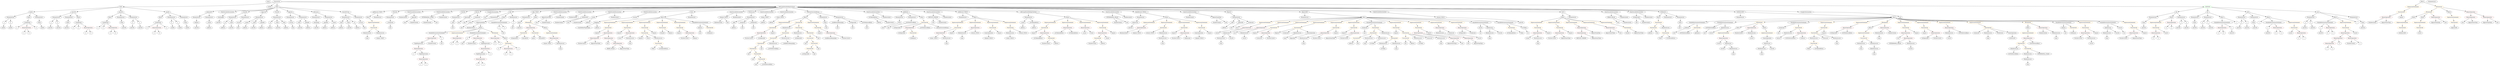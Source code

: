 strict digraph {
	graph [bb="0,0,29176,900"];
	node [label="\N"];
	Enter	[height=0.5,
		pos="3187.1,882",
		width=0.83628];
	MemberAccess_Unnamed_39	[color=black,
		height=0.5,
		label=MemberAccess,
		pos="21201,378",
		width=1.9174];
	FunctionCall_Unnamed_59	[color=orange,
		height=0.5,
		label=FunctionCall,
		pos="21201,306",
		width=1.6125];
	MemberAccess_Unnamed_39 -> FunctionCall_Unnamed_59	[pos="e,21201,324.1 21201,359.7 21201,352.41 21201,343.73 21201,335.54"];
	VariableDeclaration_winner_TOD37	[color=black,
		height=0.5,
		label=winner_TOD37,
		pos="8968.1,666",
		width=1.9036];
	ElementaryTypeName_address_20	[color=black,
		height=0.5,
		label=address,
		pos="8953.1,594",
		width=1.0996];
	VariableDeclaration_winner_TOD37 -> ElementaryTypeName_address_20	[pos="e,8956.8,612.1 8964.4,647.7 8962.8,640.32 8960.9,631.52 8959.2,623.25"];
	NumberLiteral_Unnamed_17	[color=black,
		height=0.5,
		label=NumberLiteral,
		pos="14133,594",
		width=1.765];
	VariableDeclaration__to	[color=black,
		height=0.5,
		label=_to,
		pos="3208.1,594",
		width=0.75];
	ElementaryTypeName_address_8	[color=black,
		height=0.5,
		label=address,
		pos="3204.1,522",
		width=1.0996];
	VariableDeclaration__to -> ElementaryTypeName_address_8	[pos="e,3205.1,540.1 3207.1,575.7 3206.7,568.41 3206.2,559.73 3205.7,551.54"];
	ElementaryTypeName_uint256_4	[color=black,
		height=0.5,
		label=uint256,
		pos="25808,522",
		width=1.0442];
	FunctionCall_Unnamed_31	[color=orange,
		height=0.5,
		label=FunctionCall,
		pos="19358,594",
		width=1.6125];
	FunctionCall_Unnamed_33	[color=orange,
		height=0.5,
		label=FunctionCall,
		pos="19327,522",
		width=1.6125];
	FunctionCall_Unnamed_31 -> FunctionCall_Unnamed_33	[pos="e,19335,540.1 19350,575.7 19347,568.07 19343,558.92 19339,550.4"];
	MemberAccess_Unnamed_11	[color=black,
		height=0.5,
		label=MemberAccess,
		pos="19472,522",
		width=1.9174];
	FunctionCall_Unnamed_31 -> MemberAccess_Unnamed_11	[pos="e,19446,538.98 19383,577.46 19399,567.9 19419,555.5 19436,544.94"];
	FunctionDefinition_getReward_TOD37	[color=black,
		height=0.5,
		label=getReward_TOD37,
		pos="4502.1,738",
		width=2.3333];
	Block_Unnamed_11	[color=black,
		height=0.5,
		label=Block,
		pos="4390.1,666",
		width=0.90558];
	FunctionDefinition_getReward_TOD37 -> Block_Unnamed_11	[pos="e,4411,680.04 4475.8,720.59 4459.3,710.25 4437.9,696.87 4420.6,686.06"];
	ParameterList_Unnamed_34	[color=black,
		height=0.5,
		label=ParameterList,
		pos="4502.1,666",
		width=1.7095];
	FunctionDefinition_getReward_TOD37 -> ParameterList_Unnamed_34	[pos="e,4502.1,684.1 4502.1,719.7 4502.1,712.41 4502.1,703.73 4502.1,695.54"];
	BinaryOperation_Unnamed_49	[color=brown,
		height=0.5,
		label=BinaryOperation,
		pos="17064,522",
		width=1.9867];
	Identifier_lrcDeposited	[color=black,
		height=0.5,
		label=lrcDeposited,
		pos="17064,450",
		width=1.6125];
	BinaryOperation_Unnamed_49 -> Identifier_lrcDeposited	[pos="e,17064,468.1 17064,503.7 17064,496.41 17064,487.73 17064,479.54"];
	Identifier_lrcAmount_2	[color=black,
		height=0.5,
		label=lrcAmount,
		pos="17190,450",
		width=1.3907];
	BinaryOperation_Unnamed_49 -> Identifier_lrcAmount_2	[pos="e,17164,465.63 17093,505.12 17111,495.06 17134,481.98 17154,471.19"];
	ParameterList_Unnamed_5	[color=black,
		height=0.5,
		label=ParameterList,
		pos="25130,666",
		width=1.7095];
	Parameter_None_2	[color=black,
		height=0.5,
		label=None,
		pos="25029,594",
		width=0.85014];
	ParameterList_Unnamed_5 -> Parameter_None_2	[pos="e,25048,608.4 25107,648.94 25092,638.78 25073,625.57 25058,614.77"];
	MemberAccess_Unnamed_45	[color=black,
		height=0.5,
		label=MemberAccess,
		pos="9208.1,522",
		width=1.9174];
	FunctionCall_Unnamed_66	[color=orange,
		height=0.5,
		label=FunctionCall,
		pos="9199.1,450",
		width=1.6125];
	MemberAccess_Unnamed_45 -> FunctionCall_Unnamed_66	[pos="e,9201.3,468.1 9205.9,503.7 9204.9,496.32 9203.8,487.52 9202.7,479.25"];
	ParameterList_Unnamed_6	[color=black,
		height=0.5,
		label=ParameterList,
		pos="26178,666",
		width=1.7095];
	Parameter_b_3	[color=black,
		height=0.5,
		label=b,
		pos="26171,594",
		width=0.75];
	ParameterList_Unnamed_6 -> Parameter_b_3	[pos="e,26173,612.1 26176,647.7 26176,640.41 26175,631.73 26174,623.54"];
	Parameter_a_3	[color=black,
		height=0.5,
		label=a,
		pos="26243,594",
		width=0.75];
	ParameterList_Unnamed_6 -> Parameter_a_3	[pos="e,26230,609.57 26194,648.41 26202,639.28 26213,627.81 26222,617.85"];
	ParameterList_Unnamed_45	[color=black,
		height=0.5,
		label=ParameterList,
		pos="10525,666",
		width=1.7095];
	Parameter_None_9	[color=black,
		height=0.5,
		label=None,
		pos="10525,594",
		width=0.85014];
	ParameterList_Unnamed_45 -> Parameter_None_9	[pos="e,10525,612.1 10525,647.7 10525,640.41 10525,631.73 10525,623.54"];
	Parameter_None_3	[color=black,
		height=0.5,
		label=None,
		pos="26319,594",
		width=0.85014];
	ElementaryTypeName_uint256_13	[color=black,
		height=0.5,
		label=uint256,
		pos="26336,522",
		width=1.0442];
	Parameter_None_3 -> ElementaryTypeName_uint256_13	[pos="e,26332,540.1 26323,575.7 26325,568.32 26327,559.52 26329,551.25"];
	EventDefinition_Drained	[color=black,
		height=0.5,
		label=Drained,
		pos="4699.1,738",
		width=1.0996];
	ParameterList_Unnamed_29	[color=black,
		height=0.5,
		label=ParameterList,
		pos="4643.1,666",
		width=1.7095];
	EventDefinition_Drained -> ParameterList_Unnamed_29	[pos="e,4656.4,683.63 4686.1,720.76 4679.4,712.4 4671.1,702.02 4663.6,692.61"];
	VariableDeclaration_lrcTokenAddress	[color=black,
		height=0.5,
		label=lrcTokenAddress,
		pos="10225,666",
		width=2.0976];
	ElementaryTypeName_address_11	[color=black,
		height=0.5,
		label=address,
		pos="10292,594",
		width=1.0996];
	VariableDeclaration_lrcTokenAddress -> ElementaryTypeName_address_11	[pos="e,10277,610.83 10241,648.05 10250,639.29 10260,628.45 10269,618.86"];
	NumberLiteral_Unnamed_9	[color=black,
		height=0.5,
		label=NumberLiteral,
		pos="10413,594",
		width=1.765];
	VariableDeclaration_lrcTokenAddress -> NumberLiteral_Unnamed_9	[pos="e,10376,608.94 10265,650.33 10294,639.42 10334,624.5 10365,612.89"];
	ElementaryTypeName_uint_32	[color=black,
		height=0.5,
		label=uint,
		pos="6076.1,522",
		width=0.75];
	Identifier_a_10	[color=black,
		height=0.5,
		label=a,
		pos="276.1,450",
		width=0.75];
	Identifier__owner_1	[color=black,
		height=0.5,
		label=_owner,
		pos="12641,450",
		width=1.0719];
	NumberLiteral_Unnamed_37	[color=black,
		height=0.5,
		label=NumberLiteral,
		pos="20328,450",
		width=1.765];
	BinaryOperation_Unnamed_41	[color=brown,
		height=0.5,
		label=BinaryOperation,
		pos="15462,450",
		width=1.9867];
	MemberAccess_Unnamed_12	[color=black,
		height=0.5,
		label=MemberAccess,
		pos="15221,378",
		width=1.9174];
	BinaryOperation_Unnamed_41 -> MemberAccess_Unnamed_12	[pos="e,15266,392.08 15416,435.75 15377,424.25 15319,407.57 15277,395.26"];
	NumberLiteral_Unnamed_31	[color=black,
		height=0.5,
		label=NumberLiteral,
		pos="15372,378",
		width=1.765];
	BinaryOperation_Unnamed_41 -> NumberLiteral_Unnamed_31	[pos="e,15393,395.23 15441,432.41 15429,423.37 15415,412.03 15402,402.13"];
	VariableDeclaration_reward_TOD10	[color=black,
		height=0.5,
		label=reward_TOD10,
		pos="17213,666",
		width=1.9313];
	ElementaryTypeName_uint256_29	[color=black,
		height=0.5,
		label=uint256,
		pos="17775,594",
		width=1.0442];
	VariableDeclaration_reward_TOD10 -> ElementaryTypeName_uint256_29	[pos="e,17747,606.39 17282,663.23 17382,659.49 17571,647.86 17728,612 17731,611.37 17734,610.63 17736,609.82"];
	ParameterList_Unnamed_20	[color=black,
		height=0.5,
		label=ParameterList,
		pos="4137.1,666",
		width=1.7095];
	Parameter__from	[color=black,
		height=0.5,
		label=_from,
		pos="4067.1,594",
		width=0.93331];
	ParameterList_Unnamed_20 -> Parameter__from	[pos="e,4082.1,610.04 4120.5,648.41 4111.4,639.31 4100,627.9 4090.1,617.96"];
	Parameter__value_1	[color=black,
		height=0.5,
		label=_value,
		pos="4153.1,594",
		width=0.96103];
	ParameterList_Unnamed_20 -> Parameter__value_1	[pos="e,4149.2,612.1 4141.1,647.7 4142.7,640.32 4144.8,631.52 4146.6,623.25"];
	Parameter__to_1	[color=black,
		height=0.5,
		label=_to,
		pos="4233.1,594",
		width=0.75];
	ParameterList_Unnamed_20 -> Parameter__to_1	[pos="e,4215.4,607.88 4159.4,648.76 4173.4,638.56 4191.5,625.33 4206.3,614.55"];
	Identifier_x_1	[color=black,
		height=0.5,
		label=x,
		pos="5003.1,18",
		width=0.75];
	UnaryOperation_Unnamed_1	[color=black,
		height=0.5,
		label=UnaryOperation,
		pos="13979,450",
		width=1.9452];
	Identifier_claimed_TOD10_1	[color=black,
		height=0.5,
		label=claimed_TOD10,
		pos="13988,378",
		width=2.0145];
	UnaryOperation_Unnamed_1 -> Identifier_claimed_TOD10_1	[pos="e,13986,396.1 13981,431.7 13982,424.32 13983,415.52 13984,407.25"];
	ElementaryTypeName_uint_8	[color=black,
		height=0.5,
		label=uint,
		pos="14242,594",
		width=0.75];
	BinaryOperation_Unnamed_16	[color=brown,
		height=0.5,
		label=BinaryOperation,
		pos="12452,522",
		width=1.9867];
	Identifier__lrcTokenAddress_1	[color=black,
		height=0.5,
		label=_lrcTokenAddress,
		pos="12335,450",
		width=2.2362];
	BinaryOperation_Unnamed_16 -> Identifier__lrcTokenAddress_1	[pos="e,12362,467.23 12425,504.94 12409,495.49 12389,483.41 12372,473.08"];
	Identifier_lrcTokenAddress	[color=black,
		height=0.5,
		label=lrcTokenAddress,
		pos="12509,450",
		width=2.0976];
	BinaryOperation_Unnamed_16 -> Identifier_lrcTokenAddress	[pos="e,12495,467.79 12466,504.05 12473,495.8 12481,485.7 12488,476.54"];
	BinaryOperation_Unnamed_28	[color=brown,
		height=0.5,
		label=BinaryOperation,
		pos="18487,450",
		width=1.9867];
	Identifier_DEPOSIT_PERIOD	[color=black,
		height=0.5,
		label=DEPOSIT_PERIOD,
		pos="18485,378",
		width=2.458];
	BinaryOperation_Unnamed_28 -> Identifier_DEPOSIT_PERIOD	[pos="e,18486,396.1 18487,431.7 18486,424.41 18486,415.73 18486,407.54"];
	Identifier_depositStartTime_2	[color=black,
		height=0.5,
		label=depositStartTime,
		pos="18666,378",
		width=2.0699];
	BinaryOperation_Unnamed_28 -> Identifier_depositStartTime_2	[pos="e,18628,393.9 18525,434.33 18552,423.76 18588,409.4 18618,397.97"];
	FunctionDefinition_balanceOf	[color=black,
		height=0.5,
		label=balanceOf,
		pos="2478.1,738",
		width=1.3491];
	ParameterList_Unnamed_17	[color=black,
		height=0.5,
		label=ParameterList,
		pos="2337.1,666",
		width=1.7095];
	FunctionDefinition_balanceOf -> ParameterList_Unnamed_17	[pos="e,2367.2,681.94 2449.9,723 2429.1,712.69 2400.6,698.52 2377.4,687.02"];
	ParameterList_Unnamed_16	[color=black,
		height=0.5,
		label=ParameterList,
		pos="2478.1,666",
		width=1.7095];
	FunctionDefinition_balanceOf -> ParameterList_Unnamed_16	[pos="e,2478.1,684.1 2478.1,719.7 2478.1,712.41 2478.1,703.73 2478.1,695.54"];
	ExpressionStatement_Unnamed_17	[color=orange,
		height=0.5,
		label=ExpressionStatement,
		pos="17975,594",
		width=2.458];
	FunctionCall_Unnamed_16	[color=orange,
		height=0.5,
		label=FunctionCall,
		pos="17983,522",
		width=1.6125];
	ExpressionStatement_Unnamed_17 -> FunctionCall_Unnamed_16	[pos="e,17981,540.1 17977,575.7 17978,568.41 17979,559.73 17980,551.54"];
	Identifier_now_7	[color=black,
		height=0.5,
		label=now,
		pos="14408,450",
		width=0.75];
	Identifier_reward_TOD10_2	[color=black,
		height=0.5,
		label=reward_TOD10,
		pos="13413,450",
		width=1.9313];
	MemberAccess_Unnamed_21	[color=black,
		height=0.5,
		label=MemberAccess,
		pos="14241,378",
		width=1.9174];
	Identifier_msg_11	[color=black,
		height=0.5,
		label=msg,
		pos="14241,306",
		width=0.75];
	MemberAccess_Unnamed_21 -> Identifier_msg_11	[pos="e,14241,324.1 14241,359.7 14241,352.41 14241,343.73 14241,335.54"];
	Identifier_winner_TOD37	[color=black,
		height=0.5,
		label=winner_TOD37,
		pos="6479.1,306",
		width=1.9036];
	Identifier_require_10	[color=black,
		height=0.5,
		label=require,
		pos="7974.1,450",
		width=1.0026];
	FunctionCall_Unnamed_64	[color=orange,
		height=0.5,
		label=FunctionCall,
		pos="9581.1,522",
		width=1.6125];
	Identifier_require_24	[color=black,
		height=0.5,
		label=require,
		pos="9602.1,450",
		width=1.0026];
	FunctionCall_Unnamed_64 -> Identifier_require_24	[pos="e,9597,468.1 9586.3,503.7 9588.5,496.24 9591.2,487.32 9593.7,478.97"];
	BinaryOperation_Unnamed_65	[color=brown,
		height=0.5,
		label=BinaryOperation,
		pos="9730.1,450",
		width=1.9867];
	FunctionCall_Unnamed_64 -> BinaryOperation_Unnamed_65	[pos="e,9697.2,466.46 9612,506.5 9633.7,496.31 9662.9,482.55 9686.9,471.28"];
	ElementaryTypeName_uint_34	[color=black,
		height=0.5,
		label=uint,
		pos="5966.1,450",
		width=0.75];
	ElementaryTypeName_uint256_18	[color=black,
		height=0.5,
		label=uint256,
		pos="1673.1,522",
		width=1.0442];
	StateVariableDeclaration_Unnamed	[color=black,
		height=0.5,
		label=StateVariableDeclaration,
		pos="2686.1,738",
		width=2.8184];
	VariableDeclaration_totalSupply	[color=black,
		height=0.5,
		label=totalSupply,
		pos="2611.1,666",
		width=1.4739];
	StateVariableDeclaration_Unnamed -> VariableDeclaration_totalSupply	[pos="e,2628.6,683.31 2667.9,720.05 2658.6,711.33 2647,700.54 2636.8,690.98"];
	ElementaryTypeName_address_9	[color=black,
		height=0.5,
		label=address,
		pos="2917.1,522",
		width=1.0996];
	Identifier_b_7	[color=black,
		height=0.5,
		label=b,
		pos="1756.1,522",
		width=0.75];
	Parameter_balance	[color=black,
		height=0.5,
		label=balance,
		pos="2337.1,594",
		width=1.0719];
	ElementaryTypeName_uint256_22	[color=black,
		height=0.5,
		label=uint256,
		pos="2337.1,522",
		width=1.0442];
	Parameter_balance -> ElementaryTypeName_uint256_22	[pos="e,2337.1,540.1 2337.1,575.7 2337.1,568.41 2337.1,559.73 2337.1,551.54"];
	MemberAccess_Unnamed_33	[color=black,
		height=0.5,
		label=MemberAccess,
		pos="20902,450",
		width=1.9174];
	Identifier_balance_3	[color=black,
		height=0.5,
		label=balance,
		pos="20790,378",
		width=1.0719];
	MemberAccess_Unnamed_33 -> Identifier_balance_3	[pos="e,20813,393.09 20876,432.94 20860,422.89 20839,409.85 20822,399.11"];
	Identifier_b_11	[color=black,
		height=0.5,
		label=b,
		pos="865.1,522",
		width=0.75];
	NumberLiteral_Unnamed_36	[color=black,
		height=0.5,
		label=NumberLiteral,
		pos="23840,450",
		width=1.765];
	ElementaryTypeName_address_2	[color=black,
		height=0.5,
		label=address,
		pos="4063.1,522",
		width=1.0996];
	Parameter__from -> ElementaryTypeName_address_2	[pos="e,4064.1,540.1 4066.1,575.7 4065.7,568.41 4065.2,559.73 4064.7,551.54"];
	ParameterList_Unnamed_43	[color=black,
		height=0.5,
		label=ParameterList,
		pos="20861,666",
		width=1.7095];
	FunctionCall_Unnamed_68	[color=orange,
		height=0.5,
		label=FunctionCall,
		pos="8909.1,306",
		width=1.6125];
	FunctionCall_Unnamed_69	[color=orange,
		height=0.5,
		label=FunctionCall,
		pos="8814.1,234",
		width=1.6125];
	FunctionCall_Unnamed_68 -> FunctionCall_Unnamed_69	[pos="e,8835.9,251.06 8887.5,289.12 8875,279.87 8859,268.07 8845.1,257.84"];
	Identifier_sqrt	[color=black,
		height=0.5,
		label=sqrt,
		pos="8917.1,234",
		width=0.75];
	FunctionCall_Unnamed_68 -> Identifier_sqrt	[pos="e,8915.1,252.1 8911.1,287.7 8911.9,280.41 8912.9,271.73 8913.8,263.54"];
	Identifier_lrcWithdrawalBase_3	[color=black,
		height=0.5,
		label=lrcWithdrawalBase,
		pos="20927,378",
		width=2.2362];
	VariableDeclaration_c	[color=black,
		height=0.5,
		label=c,
		pos="27090,522",
		width=0.75];
	ElementaryTypeName_uint256_3	[color=black,
		height=0.5,
		label=uint256,
		pos="27090,450",
		width=1.0442];
	VariableDeclaration_c -> ElementaryTypeName_uint256_3	[pos="e,27090,468.1 27090,503.7 27090,496.41 27090,487.73 27090,479.54"];
	Identifier_owner_2	[color=black,
		height=0.5,
		label=owner,
		pos="7304.1,378",
		width=0.93331];
	ExpressionStatement_Unnamed_16	[color=orange,
		height=0.5,
		label=ExpressionStatement,
		pos="13378,594",
		width=2.458];
	BinaryOperation_Unnamed_23	[color=brown,
		height=0.5,
		label=BinaryOperation,
		pos="13300,522",
		width=1.9867];
	ExpressionStatement_Unnamed_16 -> BinaryOperation_Unnamed_23	[pos="e,13319,539.79 13359,576.05 13350,567.46 13338,556.86 13327,547.4"];
	Identifier_require_9	[color=black,
		height=0.5,
		label=require,
		pos="7047.1,450",
		width=1.0026];
	BinaryOperation_Unnamed_43	[color=brown,
		height=0.5,
		label=BinaryOperation,
		pos="16982,378",
		width=1.9867];
	Identifier_depositStartTime_9	[color=black,
		height=0.5,
		label=depositStartTime,
		pos="16947,306",
		width=2.0699];
	BinaryOperation_Unnamed_43 -> Identifier_depositStartTime_9	[pos="e,16956,324.1 16973,359.7 16970,352.07 16965,342.92 16961,334.4"];
	Identifier_now_5	[color=black,
		height=0.5,
		label=now,
		pos="17067,306",
		width=0.75];
	BinaryOperation_Unnamed_43 -> Identifier_now_5	[pos="e,17051,320.65 17002,360.41 17014,350.65 17029,338.22 17042,327.81"];
	BinaryOperation_Unnamed_47	[color=brown,
		height=0.5,
		label=BinaryOperation,
		pos="14688,522",
		width=1.9867];
	BinaryOperation_Unnamed_47 -> Identifier_now_7	[pos="e,14429,461.89 14635,509.61 14565,494.5 14449,469.55 14444,468 14443,467.47 14441,466.9 14439,466.28"];
	MemberAccess_Unnamed_20	[color=black,
		height=0.5,
		label=MemberAccess,
		pos="14522,450",
		width=1.9174];
	BinaryOperation_Unnamed_47 -> MemberAccess_Unnamed_20	[pos="e,14557,465.87 14652,505.98 14628,495.52 14594,481.48 14568,470.2"];
	FunctionCall_Unnamed_40	[color=orange,
		height=0.5,
		label=FunctionCall,
		pos="16024,450",
		width=1.6125];
	FunctionCall_Unnamed_41	[color=orange,
		height=0.5,
		label=FunctionCall,
		pos="15824,378",
		width=1.6125];
	FunctionCall_Unnamed_40 -> FunctionCall_Unnamed_41	[pos="e,15862,392.11 15986,435.83 15954,424.49 15907,408.06 15872,395.78"];
	MemberAccess_Unnamed_17	[color=black,
		height=0.5,
		label=MemberAccess,
		pos="15969,378",
		width=1.9174];
	FunctionCall_Unnamed_40 -> MemberAccess_Unnamed_17	[pos="e,15982,395.79 16011,432.05 16004,423.89 15997,413.91 15989,404.82"];
	MemberAccess_Unnamed_16	[color=black,
		height=0.5,
		label=MemberAccess,
		pos="16125,378",
		width=1.9174];
	FunctionCall_Unnamed_40 -> MemberAccess_Unnamed_16	[pos="e,16102,395.31 16047,433.12 16060,423.85 16077,412.01 16092,401.76"];
	BinaryOperation_Unnamed_50	[color=brown,
		height=0.5,
		label=BinaryOperation,
		pos="24914,450",
		width=1.9867];
	NumberLiteral_Unnamed_33	[color=black,
		height=0.5,
		label=NumberLiteral,
		pos="24788,378",
		width=1.765];
	BinaryOperation_Unnamed_50 -> NumberLiteral_Unnamed_33	[pos="e,24816,394.58 24886,433.12 24868,423.34 24845,410.69 24826,400.07"];
	Identifier_depositStartTime_10	[color=black,
		height=0.5,
		label=depositStartTime,
		pos="24944,378",
		width=2.0699];
	BinaryOperation_Unnamed_50 -> Identifier_depositStartTime_10	[pos="e,24937,396.1 24922,431.7 24925,424.15 24929,415.12 24932,406.68"];
	StateVariableDeclaration_Unnamed_11	[color=black,
		height=0.5,
		label=StateVariableDeclaration,
		pos="4914.1,738",
		width=2.8184];
	NumberLiteral_Unnamed_20	[color=black,
		height=0.5,
		label=NumberLiteral,
		pos="4786.1,666",
		width=1.765];
	StateVariableDeclaration_Unnamed_11 -> NumberLiteral_Unnamed_20	[pos="e,4814.5,682.51 4883.8,720.41 4866,710.68 4843.3,698.29 4824.3,687.9"];
	VariableDeclaration_depositId	[color=black,
		height=0.5,
		label=depositId,
		pos="4914.1,666",
		width=1.2798];
	StateVariableDeclaration_Unnamed_11 -> VariableDeclaration_depositId	[pos="e,4914.1,684.1 4914.1,719.7 4914.1,712.41 4914.1,703.73 4914.1,695.54"];
	FunctionCall_Unnamed_28	[color=orange,
		height=0.5,
		label=FunctionCall,
		pos="28638,594",
		width=1.6125];
	Identifier_depositLRC	[color=black,
		height=0.5,
		label=depositLRC,
		pos="28638,522",
		width=1.5709];
	FunctionCall_Unnamed_28 -> Identifier_depositLRC	[pos="e,28638,540.1 28638,575.7 28638,568.41 28638,559.73 28638,551.54"];
	ElementaryTypeName_uint_23	[color=black,
		height=0.5,
		label=uint,
		pos="19575,450",
		width=0.75];
	Identifier_lrcBonus	[color=black,
		height=0.5,
		label=lrcBonus,
		pos="21070,378",
		width=1.2244];
	Identifier_lrcDeposited_4	[color=black,
		height=0.5,
		label=lrcDeposited,
		pos="10511,522",
		width=1.6125];
	Block_Unnamed_26	[color=black,
		height=0.5,
		label=Block,
		pos="21804,522",
		width=0.90558];
	ExpressionStatement_Unnamed_52	[color=orange,
		height=0.5,
		label=ExpressionStatement,
		pos="21777,450",
		width=2.458];
	Block_Unnamed_26 -> ExpressionStatement_Unnamed_52	[pos="e,21784,468.28 21798,504.05 21795,496.52 21791,487.44 21788,478.94"];
	ElementaryTypeName_uint_20	[color=black,
		height=0.5,
		label=uint,
		pos="19591,522",
		width=0.75];
	Identifier_msg_4	[color=black,
		height=0.5,
		label=msg,
		pos="13560,306",
		width=0.75];
	IfStatement_Unnamed_2	[color=orange,
		height=0.5,
		label=IfStatement,
		pos="28346,738",
		width=1.4739];
	Block_Unnamed_18	[color=black,
		height=0.5,
		label=Block,
		pos="28159,666",
		width=0.90558];
	IfStatement_Unnamed_2 -> Block_Unnamed_18	[pos="e,28185,676.88 28311,724 28279,711.74 28230,693.44 28196,680.9"];
	Block_Unnamed_19	[color=black,
		height=0.5,
		label=Block,
		pos="28263,666",
		width=0.90558];
	IfStatement_Unnamed_2 -> Block_Unnamed_19	[pos="e,28281,681.72 28327,720.76 28316,711.27 28301,699.17 28289,688.85"];
	BinaryOperation_Unnamed_39	[color=brown,
		height=0.5,
		label=BinaryOperation,
		pos="28415,666",
		width=1.9867];
	IfStatement_Unnamed_2 -> BinaryOperation_Unnamed_39	[pos="e,28398,683.96 28362,720.41 28371,711.91 28381,701.37 28391,691.91"];
	BinaryOperation_Unnamed_44	[color=brown,
		height=0.5,
		label=BinaryOperation,
		pos="17143,378",
		width=1.9867];
	Identifier_now_6	[color=black,
		height=0.5,
		label=now,
		pos="17141,306",
		width=0.75];
	BinaryOperation_Unnamed_44 -> Identifier_now_6	[pos="e,17142,324.1 17143,359.7 17142,352.41 17142,343.73 17142,335.54"];
	Identifier_depositStopTime_3	[color=black,
		height=0.5,
		label=depositStopTime,
		pos="17261,306",
		width=2.0838];
	BinaryOperation_Unnamed_44 -> Identifier_depositStopTime_3	[pos="e,17234,323.23 17170,360.94 17186,351.49 17206,339.41 17224,329.08"];
	ElementaryTypeName_address_22	[color=black,
		height=0.5,
		label=address,
		pos="19284,450",
		width=1.0996];
	FunctionCall_Unnamed_33 -> ElementaryTypeName_address_22	[pos="e,19294,467.79 19317,504.05 19312,496.06 19306,486.33 19300,477.4"];
	Identifier_this	[color=black,
		height=0.5,
		label=this,
		pos="19369,450",
		width=0.75];
	FunctionCall_Unnamed_33 -> Identifier_this	[pos="e,19360,466.83 19337,504.05 19342,495.82 19348,485.76 19354,476.61"];
	MemberAccess_Unnamed_34	[color=black,
		height=0.5,
		label=MemberAccess,
		pos="22758,450",
		width=1.9174];
	Identifier_record_6	[color=black,
		height=0.5,
		label=record,
		pos="22758,378",
		width=0.97489];
	MemberAccess_Unnamed_34 -> Identifier_record_6	[pos="e,22758,396.1 22758,431.7 22758,424.41 22758,415.73 22758,407.54"];
	Identifier_y	[color=black,
		height=0.5,
		label=y,
		pos="4920.1,162",
		width=0.75];
	ElementaryTypeName_var_1	[color=black,
		height=0.5,
		label=var,
		pos="17285,450",
		width=0.75];
	Identifier_sqrt_5	[color=black,
		height=0.5,
		label=sqrt,
		pos="9436.1,306",
		width=0.75];
	BinaryOperation_Unnamed_15	[color=brown,
		height=0.5,
		label=BinaryOperation,
		pos="12854,450",
		width=1.9867];
	FunctionCall_Unnamed_6	[color=orange,
		height=0.5,
		label=FunctionCall,
		pos="12796,378",
		width=1.6125];
	BinaryOperation_Unnamed_15 -> FunctionCall_Unnamed_6	[pos="e,12810,395.79 12840,432.05 12833,423.8 12825,413.7 12817,404.54"];
	Identifier__owner	[color=black,
		height=0.5,
		label=_owner,
		pos="12911,378",
		width=1.0719];
	BinaryOperation_Unnamed_15 -> Identifier__owner	[pos="e,12898,395.31 12868,432.05 12875,423.68 12883,413.4 12891,404.13"];
	Identifier_require_19	[color=black,
		height=0.5,
		label=require,
		pos="22473,450",
		width=1.0026];
	NumberLiteral_Unnamed_26	[color=black,
		height=0.5,
		label=NumberLiteral,
		pos="18144,378",
		width=1.765];
	Block_Unnamed_25	[color=black,
		height=0.5,
		label=Block,
		pos="20295,522",
		width=0.90558];
	ExpressionStatement_Unnamed_49	[color=orange,
		height=0.5,
		label=ExpressionStatement,
		pos="20158,450",
		width=2.458];
	Block_Unnamed_25 -> ExpressionStatement_Unnamed_49	[pos="e,20190,467.27 20272,509.13 20252,499.1 20224,484.5 20200,472.44"];
	VariableDeclaration_c_2	[color=black,
		height=0.5,
		label=c,
		pos="26480,522",
		width=0.75];
	ElementaryTypeName_uint256_14	[color=black,
		height=0.5,
		label=uint256,
		pos="26480,450",
		width=1.0442];
	VariableDeclaration_c_2 -> ElementaryTypeName_uint256_14	[pos="e,26480,468.1 26480,503.7 26480,496.41 26480,487.73 26480,479.54"];
	Identifier_w_2	[color=black,
		height=0.5,
		label=w,
		pos="5921.1,234",
		width=0.75];
	ElementaryTypeName_uint256_28	[color=black,
		height=0.5,
		label=uint256,
		pos="3012.1,522",
		width=1.0442];
	ElementaryTypeName_address	[color=black,
		height=0.5,
		label=address,
		pos="2478.1,522",
		width=1.0996];
	ElementaryTypeName_address_10	[color=black,
		height=0.5,
		label=address,
		pos="3107.1,522",
		width=1.0996];
	MemberAccess_Unnamed_6	[color=black,
		height=0.5,
		label=MemberAccess,
		pos="13570,450",
		width=1.9174];
	MemberAccess_Unnamed_7	[color=black,
		height=0.5,
		label=MemberAccess,
		pos="13560,378",
		width=1.9174];
	MemberAccess_Unnamed_6 -> MemberAccess_Unnamed_7	[pos="e,13563,396.1 13568,431.7 13567,424.32 13565,415.52 13564,407.25"];
	BinaryOperation_Unnamed_46	[color=brown,
		height=0.5,
		label=BinaryOperation,
		pos="16801,522",
		width=1.9867];
	MemberAccess_Unnamed_19	[color=black,
		height=0.5,
		label=MemberAccess,
		pos="16801,450",
		width=1.9174];
	BinaryOperation_Unnamed_46 -> MemberAccess_Unnamed_19	[pos="e,16801,468.1 16801,503.7 16801,496.41 16801,487.73 16801,479.54"];
	Identifier_lrcAmount_1	[color=black,
		height=0.5,
		label=lrcAmount,
		pos="16938,450",
		width=1.3907];
	BinaryOperation_Unnamed_46 -> Identifier_lrcAmount_1	[pos="e,16910,465.23 16832,505.29 16852,494.97 16879,481.39 16900,470.39"];
	BooleanLiteral_Unnamed_3	[color=black,
		height=0.5,
		label=BooleanLiteral,
		pos="5599.1,522",
		width=1.7788];
	BinaryOperation_Unnamed_6	[color=brown,
		height=0.5,
		label=BinaryOperation,
		pos="25166,450",
		width=1.9867];
	Identifier_b_3	[color=black,
		height=0.5,
		label=b,
		pos="25130,378",
		width=0.75];
	BinaryOperation_Unnamed_6 -> Identifier_b_3	[pos="e,25138,395.14 25157,431.7 25153,423.75 25148,414.16 25144,405.34"];
	Identifier_a_4	[color=black,
		height=0.5,
		label=a,
		pos="25202,378",
		width=0.75];
	BinaryOperation_Unnamed_6 -> Identifier_a_4	[pos="e,25194,395.14 25175,431.7 25179,423.75 25184,414.16 25189,405.34"];
	Identifier_msg_17	[color=black,
		height=0.5,
		label=msg,
		pos="20592,162",
		width=0.75];
	NumberLiteral_Unnamed_42	[color=black,
		height=0.5,
		label=NumberLiteral,
		pos="5594.1,306",
		width=1.765];
	FunctionCall_Unnamed_46	[color=orange,
		height=0.5,
		label=FunctionCall,
		pos="16404,378",
		width=1.6125];
	Identifier_this_2	[color=black,
		height=0.5,
		label=this,
		pos="16404,306",
		width=0.75];
	FunctionCall_Unnamed_46 -> Identifier_this_2	[pos="e,16404,324.1 16404,359.7 16404,352.41 16404,343.73 16404,335.54"];
	ElementaryTypeName_address_24	[color=black,
		height=0.5,
		label=address,
		pos="16489,306",
		width=1.0996];
	FunctionCall_Unnamed_46 -> ElementaryTypeName_address_24	[pos="e,16471,322.19 16424,360.76 16435,351.4 16450,339.5 16462,329.28"];
	ExpressionStatement_Unnamed_23	[color=orange,
		height=0.5,
		label=ExpressionStatement,
		pos="7206.1,594",
		width=2.458];
	FunctionCall_Unnamed_20	[color=orange,
		height=0.5,
		label=FunctionCall,
		pos="7173.1,522",
		width=1.6125];
	ExpressionStatement_Unnamed_23 -> FunctionCall_Unnamed_20	[pos="e,7181.2,540.1 7197.9,575.7 7194.3,568.07 7190,558.92 7186,550.4"];
	UserDefinedTypeName_Unnamed	[color=black,
		height=0.5,
		label=UserDefinedTypeName,
		pos="6900.1,522",
		width=2.7214];
	Identifier_record_1	[color=black,
		height=0.5,
		label=record,
		pos="14522,378",
		width=0.97489];
	MemberAccess_Unnamed_41	[color=black,
		height=0.5,
		label=MemberAccess,
		pos="21953,450",
		width=1.9174];
	Identifier_msg_21	[color=black,
		height=0.5,
		label=msg,
		pos="21953,378",
		width=0.75];
	MemberAccess_Unnamed_41 -> Identifier_msg_21	[pos="e,21953,396.1 21953,431.7 21953,424.41 21953,415.73 21953,407.54"];
	StateVariableDeclaration_Unnamed_3	[color=black,
		height=0.5,
		label=StateVariableDeclaration,
		pos="5279.1,738",
		width=2.8184];
	VariableDeclaration_WITHDRAWAL_SCALE	[color=black,
		height=0.5,
		label=WITHDRAWAL_SCALE,
		pos="5088.1,666",
		width=3.054];
	StateVariableDeclaration_Unnamed_3 -> VariableDeclaration_WITHDRAWAL_SCALE	[pos="e,5131.5,682.9 5236.2,721.29 5208.4,711.09 5171.9,697.72 5142.1,686.8"];
	NumberLiteral_Unnamed_6	[color=black,
		height=0.5,
		label=NumberLiteral,
		pos="5279.1,666",
		width=1.765];
	StateVariableDeclaration_Unnamed_3 -> NumberLiteral_Unnamed_6	[pos="e,5279.1,684.1 5279.1,719.7 5279.1,712.41 5279.1,703.73 5279.1,695.54"];
	Parameter_a_6	[color=black,
		height=0.5,
		label=a,
		pos="606.1,594",
		width=0.75];
	ElementaryTypeName_uint256_15	[color=black,
		height=0.5,
		label=uint256,
		pos="596.1,522",
		width=1.0442];
	Parameter_a_6 -> ElementaryTypeName_uint256_15	[pos="e,598.54,540.1 603.63,575.7 602.57,568.32 601.32,559.52 600.14,551.25"];
	ElementaryTypeName_uint_26	[color=black,
		height=0.5,
		label=uint,
		pos="10408,522",
		width=0.75];
	Identifier_lrcDeposited_1	[color=black,
		height=0.5,
		label=lrcDeposited,
		pos="22480,378",
		width=1.6125];
	Identifier_guess	[color=black,
		height=0.5,
		label=guess,
		pos="6317.1,378",
		width=0.87786];
	ElementaryTypeName_uint64_2	[color=black,
		height=0.5,
		label=uint64,
		pos="2236.1,522",
		width=0.91945];
	Block_Unnamed_20	[color=black,
		height=0.5,
		label=Block,
		pos="19358,666",
		width=0.90558];
	Block_Unnamed_20 -> FunctionCall_Unnamed_31	[pos="e,19358,612.1 19358,647.7 19358,640.41 19358,631.73 19358,623.54"];
	NumberLiteral_Unnamed_39	[color=black,
		height=0.5,
		label=NumberLiteral,
		pos="8770.1,378",
		width=1.765];
	MemberAccess_Unnamed_43	[color=black,
		height=0.5,
		label=MemberAccess,
		pos="21819,234",
		width=1.9174];
	Identifier_msg_22	[color=black,
		height=0.5,
		label=msg,
		pos="21819,162",
		width=0.75];
	MemberAccess_Unnamed_43 -> Identifier_msg_22	[pos="e,21819,180.1 21819,215.7 21819,208.41 21819,199.73 21819,191.54"];
	VariableDeclaration_lrcDeposited	[color=black,
		height=0.5,
		label=lrcDeposited,
		pos="19104,666",
		width=1.6125];
	ElementaryTypeName_uint_6	[color=black,
		height=0.5,
		label=uint,
		pos="19106,594",
		width=0.75];
	VariableDeclaration_lrcDeposited -> ElementaryTypeName_uint_6	[pos="e,19106,612.1 19105,647.7 19105,640.41 19105,631.73 19105,623.54"];
	NumberLiteral_Unnamed_13	[color=black,
		height=0.5,
		label=NumberLiteral,
		pos="19215,594",
		width=1.765];
	VariableDeclaration_lrcDeposited -> NumberLiteral_Unnamed_13	[pos="e,19190,610.9 19129,649.29 19144,639.72 19164,627.35 19180,616.84"];
	NumberLiteral_Unnamed_28	[color=black,
		height=0.5,
		label=NumberLiteral,
		pos="8040.1,378",
		width=1.765];
	Parameter_b_6	[color=black,
		height=0.5,
		label=b,
		pos="687.1,594",
		width=0.75];
	ElementaryTypeName_uint256_16	[color=black,
		height=0.5,
		label=uint256,
		pos="689.1,522",
		width=1.0442];
	Parameter_b_6 -> ElementaryTypeName_uint256_16	[pos="e,688.61,540.1 687.59,575.7 687.8,568.41 688.05,559.73 688.28,551.54"];
	Identifier_record	[color=black,
		height=0.5,
		label=record,
		pos="17268,378",
		width=0.97489];
	MemberAccess_Unnamed_19 -> Identifier_record	[pos="e,17242,390.41 16851,437.2 16861,435.28 16870,433.45 16879,432 17031,407.55 17074,432.1 17224,396 17226,395.45 17229,394.8 17231,\
394.09"];
	EventDefinition_Started	[color=black,
		height=0.5,
		label=Started,
		pos="5505.1,738",
		width=1.0303];
	ParameterList_Unnamed_28	[color=black,
		height=0.5,
		label=ParameterList,
		pos="5422.1,666",
		width=1.7095];
	EventDefinition_Started -> ParameterList_Unnamed_28	[pos="e,5441.5,683.38 5487.1,721.81 5476.3,712.69 5462.3,700.88 5450,690.57"];
	Identifier_require_17	[color=black,
		height=0.5,
		label=require,
		pos="16292,450",
		width=1.0026];
	FunctionCall_Unnamed_26	[color=orange,
		height=0.5,
		label=FunctionCall,
		pos="7791.1,522",
		width=1.6125];
	Identifier_Drained	[color=black,
		height=0.5,
		label=Drained,
		pos="7785.1,450",
		width=1.0996];
	FunctionCall_Unnamed_26 -> Identifier_Drained	[pos="e,7786.6,468.1 7789.6,503.7 7789,496.41 7788.2,487.73 7787.5,479.54"];
	Identifier_balance_2	[color=black,
		height=0.5,
		label=balance,
		pos="7881.1,450",
		width=1.0719];
	FunctionCall_Unnamed_26 -> Identifier_balance_2	[pos="e,7861.9,465.95 7812,504.76 7824.2,495.25 7839.8,483.1 7853.1,472.77"];
	Identifier_b_4	[color=black,
		height=0.5,
		label=b,
		pos="25275,522",
		width=0.75];
	TupleExpression_Unnamed	[color=black,
		height=0.5,
		label=TupleExpression,
		pos="4979.1,306",
		width=2.0422];
	BinaryOperation_Unnamed_67	[color=brown,
		height=0.5,
		label=BinaryOperation,
		pos="4979.1,234",
		width=1.9867];
	TupleExpression_Unnamed -> BinaryOperation_Unnamed_67	[pos="e,4979.1,252.1 4979.1,287.7 4979.1,280.41 4979.1,271.73 4979.1,263.54"];
	ElementaryTypeName_bytes32	[color=black,
		height=0.5,
		label=bytes32,
		pos="6161.1,522",
		width=1.0996];
	MemberAccess_Unnamed_14	[color=black,
		height=0.5,
		label=MemberAccess,
		pos="16134,306",
		width=1.9174];
	Identifier_lrcToken	[color=black,
		height=0.5,
		label=lrcToken,
		pos="16134,234",
		width=1.2244];
	MemberAccess_Unnamed_14 -> Identifier_lrcToken	[pos="e,16134,252.1 16134,287.7 16134,280.41 16134,271.73 16134,263.54"];
	Identifier_depositStartTime_8	[color=black,
		height=0.5,
		label=depositStartTime,
		pos="15528,378",
		width=2.0699];
	Identifier_b_5	[color=black,
		height=0.5,
		label=b,
		pos="26580,450",
		width=0.75];
	ExpressionStatement_Unnamed_29	[color=orange,
		height=0.5,
		label=ExpressionStatement,
		pos="28038,594",
		width=2.458];
	FunctionCall_Unnamed_29	[color=orange,
		height=0.5,
		label=FunctionCall,
		pos="28038,522",
		width=1.6125];
	ExpressionStatement_Unnamed_29 -> FunctionCall_Unnamed_29	[pos="e,28038,540.1 28038,575.7 28038,568.41 28038,559.73 28038,551.54"];
	ExpressionStatement_Unnamed_22	[color=orange,
		height=0.5,
		label=ExpressionStatement,
		pos="7401.1,594",
		width=2.458];
	FunctionCall_Unnamed_19	[color=orange,
		height=0.5,
		label=FunctionCall,
		pos="7401.1,522",
		width=1.6125];
	ExpressionStatement_Unnamed_22 -> FunctionCall_Unnamed_19	[pos="e,7401.1,540.1 7401.1,575.7 7401.1,568.41 7401.1,559.73 7401.1,551.54"];
	VariableDeclarationStatement_Unnamed_9	[color=black,
		height=0.5,
		label=VariableDeclarationStatement,
		pos="19800,594",
		width=3.3174];
	VariableDeclaration_lrcBonus	[color=black,
		height=0.5,
		label=lrcBonus,
		pos="19680,522",
		width=1.2244];
	VariableDeclarationStatement_Unnamed_9 -> VariableDeclaration_lrcBonus	[pos="e,19704,537.19 19771,576.05 19754,566.06 19732,553.37 19714,542.9"];
	FunctionCall_Unnamed_53	[color=orange,
		height=0.5,
		label=FunctionCall,
		pos="19800,522",
		width=1.6125];
	VariableDeclarationStatement_Unnamed_9 -> FunctionCall_Unnamed_53	[pos="e,19800,540.1 19800,575.7 19800,568.41 19800,559.73 19800,551.54"];
	BinaryOperation_Unnamed_35	[color=brown,
		height=0.5,
		label=BinaryOperation,
		pos="27857,666",
		width=1.9867];
	NumberLiteral_Unnamed_29	[color=black,
		height=0.5,
		label=NumberLiteral,
		pos="27701,594",
		width=1.765];
	BinaryOperation_Unnamed_35 -> NumberLiteral_Unnamed_29	[pos="e,27734,609.8 27823,649.81 27800,639.43 27769,625.59 27744,614.41"];
	Identifier_depositStartTime_6	[color=black,
		height=0.5,
		label=depositStartTime,
		pos="27857,594",
		width=2.0699];
	BinaryOperation_Unnamed_35 -> Identifier_depositStartTime_6	[pos="e,27857,612.1 27857,647.7 27857,640.41 27857,631.73 27857,623.54"];
	BinaryOperation_Unnamed_17	[color=brown,
		height=0.5,
		label=BinaryOperation,
		pos="12647,522",
		width=1.9867];
	BinaryOperation_Unnamed_17 -> Identifier__owner_1	[pos="e,12643,468.1 12646,503.7 12645,496.41 12644,487.73 12644,479.54"];
	Identifier_owner	[color=black,
		height=0.5,
		label=owner,
		pos="12731,450",
		width=0.93331];
	BinaryOperation_Unnamed_17 -> Identifier_owner	[pos="e,12714,465.57 12667,504.41 12678,494.91 12693,482.88 12705,472.65"];
	Identifier_x_2	[color=black,
		height=0.5,
		label=x,
		pos="5653.1,18",
		width=0.75];
	ExpressionStatement_Unnamed_37	[color=orange,
		height=0.5,
		label=ExpressionStatement,
		pos="14763,594",
		width=2.458];
	BinaryOperation_Unnamed_48	[color=brown,
		height=0.5,
		label=BinaryOperation,
		pos="14527,522",
		width=1.9867];
	ExpressionStatement_Unnamed_37 -> BinaryOperation_Unnamed_48	[pos="e,14572,536.33 14714,578.58 14676,567.24 14623,551.43 14583,539.57"];
	VariableDeclaration_lrcWithdrawalBase	[color=black,
		height=0.5,
		label=lrcWithdrawalBase,
		pos="19957,522",
		width=2.2362];
	ElementaryTypeName_uint_22	[color=black,
		height=0.5,
		label=uint,
		pos="19936,450",
		width=0.75];
	VariableDeclaration_lrcWithdrawalBase -> ElementaryTypeName_uint_22	[pos="e,19941,468.1 19952,503.7 19950,496.24 19947,487.32 19944,478.97"];
	ContractDefinition_Math	[color=black,
		height=0.5,
		label=Math,
		pos="1451.1,810",
		width=0.82242];
	FunctionDefinition_min64	[color=black,
		height=0.5,
		label=min64,
		pos="348.1,738",
		width=0.91945];
	ContractDefinition_Math -> FunctionDefinition_min64	[pos="e,381.13,741.1 1421.6,807.13 1269.7,797.48 575.44,753.43 392.43,741.81"];
	FunctionDefinition_max256	[color=black,
		height=0.5,
		label=max256,
		pos="881.1,738",
		width=1.0996];
	ContractDefinition_Math -> FunctionDefinition_max256	[pos="e,919.13,743.67 1422.1,805.43 1330.3,794.16 1045.7,759.22 930.4,745.05"];
	FunctionDefinition_min256	[color=black,
		height=0.5,
		label=min256,
		pos="1451.1,738",
		width=1.0442];
	ContractDefinition_Math -> FunctionDefinition_min256	[pos="e,1451.1,756.1 1451.1,791.7 1451.1,784.41 1451.1,775.73 1451.1,767.54"];
	FunctionDefinition_max64	[color=black,
		height=0.5,
		label=max64,
		pos="1964.1,738",
		width=0.97489];
	ContractDefinition_Math -> FunctionDefinition_max64	[pos="e,1930.4,743.6 1479.8,805.09 1564.8,793.48 1816,759.21 1919.1,745.14"];
	VariableDeclarationStatement_Unnamed_8	[color=black,
		height=0.5,
		label=VariableDeclarationStatement,
		pos="20125,594",
		width=3.3174];
	VariableDeclarationStatement_Unnamed_8 -> VariableDeclaration_lrcWithdrawalBase	[pos="e,19994,538.35 20086,576.59 20061,566.48 20030,553.45 20005,542.77"];
	MemberAccess_Unnamed_28	[color=black,
		height=0.5,
		label=MemberAccess,
		pos="20125,522",
		width=1.9174];
	VariableDeclarationStatement_Unnamed_8 -> MemberAccess_Unnamed_28	[pos="e,20125,540.1 20125,575.7 20125,568.41 20125,559.73 20125,551.54"];
	ElementaryTypeName_uint_13	[color=black,
		height=0.5,
		label=uint,
		pos="4813.1,594",
		width=0.75];
	Parameter__totalBonusRemaining	[color=black,
		height=0.5,
		label=_totalBonusRemaining,
		pos="9806.1,594",
		width=2.6243];
	ElementaryTypeName_uint_28	[color=black,
		height=0.5,
		label=uint,
		pos="9806.1,522",
		width=0.75];
	Parameter__totalBonusRemaining -> ElementaryTypeName_uint_28	[pos="e,9806.1,540.1 9806.1,575.7 9806.1,568.41 9806.1,559.73 9806.1,551.54"];
	ElementaryTypeName_address_4	[color=black,
		height=0.5,
		label=address,
		pos="3657.1,522",
		width=1.0996];
	NumberLiteral_Unnamed_19	[color=black,
		height=0.5,
		label=NumberLiteral,
		pos="4922.1,594",
		width=1.765];
	Identifier__lrcDeposited_1	[color=black,
		height=0.5,
		label=_lrcDeposited,
		pos="9349.1,378",
		width=1.7511];
	Block_Unnamed_7	[color=black,
		height=0.5,
		label=Block,
		pos="1315.1,666",
		width=0.90558];
	Conditional_Unnamed_3	[color=black,
		height=0.5,
		label=Conditional,
		pos="1267.1,594",
		width=1.4877];
	Block_Unnamed_7 -> Conditional_Unnamed_3	[pos="e,1278.5,611.63 1304,648.76 1298.3,640.49 1291.3,630.23 1284.9,620.9"];
	BinaryOperation_Unnamed_62	[color=brown,
		height=0.5,
		label=BinaryOperation,
		pos="21976,522",
		width=1.9867];
	BinaryOperation_Unnamed_62 -> MemberAccess_Unnamed_41	[pos="e,21959,468.1 21970,503.7 21968,496.24 21965,487.32 21962,478.97"];
	NumberLiteral_Unnamed_38	[color=black,
		height=0.5,
		label=NumberLiteral,
		pos="22104,450",
		width=1.765];
	BinaryOperation_Unnamed_62 -> NumberLiteral_Unnamed_38	[pos="e,22076,466.34 22005,505.12 22023,495.27 22046,482.51 22066,471.85"];
	Identifier_Token_1	[color=black,
		height=0.5,
		label=Token,
		pos="19408,378",
		width=0.96103];
	Identifier_lrcTokenAddress_3	[color=black,
		height=0.5,
		label=lrcTokenAddress,
		pos="17658,450",
		width=2.0976];
	ElementaryTypeName_uint_19	[color=black,
		height=0.5,
		label=uint,
		pos="8217.1,450",
		width=0.75];
	FunctionDefinition_sub	[color=black,
		height=0.5,
		label=sub,
		pos="25402,738",
		width=0.75];
	FunctionDefinition_sub -> ParameterList_Unnamed_5	[pos="e,25175,678.63 25377,730.54 25334,719.44 25245,696.5 25186,681.44"];
	Block_Unnamed_2	[color=black,
		height=0.5,
		label=Block,
		pos="25344,666",
		width=0.90558];
	FunctionDefinition_sub -> Block_Unnamed_2	[pos="e,25357,682.64 25390,721.81 25382,712.94 25373,701.55 25364,691.45"];
	ParameterList_Unnamed_4	[color=black,
		height=0.5,
		label=ParameterList,
		pos="25461,666",
		width=1.7095];
	FunctionDefinition_sub -> ParameterList_Unnamed_4	[pos="e,25447,683.63 25415,721.81 25422,713.19 25431,702.18 25440,692.29"];
	ElementaryTypeName_address_3	[color=black,
		height=0.5,
		label=address,
		pos="4253.1,522",
		width=1.0996];
	Identifier_records_4	[color=black,
		height=0.5,
		label=records,
		pos="20151,234",
		width=1.0858];
	Identifier_record_8	[color=black,
		height=0.5,
		label=record,
		pos="20102,306",
		width=0.97489];
	Identifier__totalBonusRemaining	[color=black,
		height=0.5,
		label=_totalBonusRemaining,
		pos="9730.1,378",
		width=2.6243];
	ElementaryTypeName_address_23	[color=black,
		height=0.5,
		label=address,
		pos="15748,306",
		width=1.0996];
	FunctionCall_Unnamed_76	[color=orange,
		height=0.5,
		label=FunctionCall,
		pos="9487.1,234",
		width=1.6125];
	Identifier__lrcDeposited_2	[color=black,
		height=0.5,
		label=_lrcDeposited,
		pos="9433.1,162",
		width=1.7511];
	FunctionCall_Unnamed_76 -> Identifier__lrcDeposited_2	[pos="e,9446.1,179.79 9474,216.05 9467.7,207.89 9460,197.91 9453,188.82"];
	Identifier_sqrt_7	[color=black,
		height=0.5,
		label=sqrt,
		pos="9541.1,162",
		width=0.75];
	FunctionCall_Unnamed_76 -> Identifier_sqrt_7	[pos="e,9529.3,178.36 9500.2,216.05 9506.8,207.44 9515,196.81 9522.3,187.33"];
	ParameterList_Unnamed_31	[color=black,
		height=0.5,
		label=ParameterList,
		pos="8804.1,666",
		width=1.7095];
	VariableDeclaration__addr_1	[color=black,
		height=0.5,
		label=_addr,
		pos="8601.1,594",
		width=0.90558];
	ParameterList_Unnamed_31 -> VariableDeclaration__addr_1	[pos="e,8626.3,605.52 8762.8,652.24 8730.1,641.94 8683.4,626.78 8643.1,612 8641.1,611.25 8639,610.46 8636.8,609.65"];
	VariableDeclaration__lrcAmount_2	[color=black,
		height=0.5,
		label=_lrcAmount,
		pos="8707.1,594",
		width=1.5293];
	ParameterList_Unnamed_31 -> VariableDeclaration__lrcAmount_2	[pos="e,8729.1,610.91 8781.6,648.76 8768.8,639.51 8752.5,627.77 8738.5,617.63"];
	VariableDeclaration__withdrawId	[color=black,
		height=0.5,
		label=_withdrawId,
		pos="8838.1,594",
		width=1.5986];
	ParameterList_Unnamed_31 -> VariableDeclaration__withdrawId	[pos="e,8829.8,612.1 8812.5,647.7 8816.2,640.07 8820.7,630.92 8824.8,622.4"];
	FunctionDefinition_div	[color=black,
		height=0.5,
		label=div,
		pos="25769,738",
		width=0.75];
	ParameterList_Unnamed_3	[color=black,
		height=0.5,
		label=ParameterList,
		pos="25625,666",
		width=1.7095];
	FunctionDefinition_div -> ParameterList_Unnamed_3	[pos="e,25656,681.96 25748,726.52 25726,716.08 25693,699.8 25666,686.9"];
	ParameterList_Unnamed_2	[color=black,
		height=0.5,
		label=ParameterList,
		pos="25769,666",
		width=1.7095];
	FunctionDefinition_div -> ParameterList_Unnamed_2	[pos="e,25769,684.1 25769,719.7 25769,712.41 25769,703.73 25769,695.54"];
	Block_Unnamed_1	[color=black,
		height=0.5,
		label=Block,
		pos="25935,666",
		width=0.90558];
	FunctionDefinition_div -> Block_Unnamed_1	[pos="e,25910,677.66 25791,727.56 25819,715.89 25867,695.89 25899,682.09"];
	BinaryOperation_Unnamed_42	[color=brown,
		height=0.5,
		label=BinaryOperation,
		pos="16552,450",
		width=1.9867];
	BinaryOperation_Unnamed_42 -> BinaryOperation_Unnamed_43	[pos="e,16929,390.63 16605,437.37 16614,435.46 16624,433.58 16633,432 16752,411.64 16783,416.36 16901,396 16907,395.04 16913,393.96 16918,\
392.84"];
	BinaryOperation_Unnamed_42 -> BinaryOperation_Unnamed_44	[pos="e,17092,390.93 16604,437.16 16613,435.22 16624,433.39 16633,432 16823,404.25 16873,423.99 17063,396 17069,395.17 17075,394.18 17080,\
393.1"];
	ParameterList_Unnamed_40	[color=black,
		height=0.5,
		label=ParameterList,
		pos="19470,666",
		width=1.7095];
	MemberAccess_Unnamed_18	[color=black,
		height=0.5,
		label=MemberAccess,
		pos="17399,450",
		width=1.9174];
	Identifier_msg_10	[color=black,
		height=0.5,
		label=msg,
		pos="17399,378",
		width=0.75];
	MemberAccess_Unnamed_18 -> Identifier_msg_10	[pos="e,17399,396.1 17399,431.7 17399,424.41 17399,415.73 17399,407.54"];
	VariableDeclaration_lrcAmount_2	[color=black,
		height=0.5,
		label=lrcAmount,
		pos="20825,522",
		width=1.3907];
	ElementaryTypeName_uint_25	[color=black,
		height=0.5,
		label=uint,
		pos="20788,450",
		width=0.75];
	VariableDeclaration_lrcAmount_2 -> ElementaryTypeName_uint_25	[pos="e,20797,467.31 20816,504.05 20812,496.03 20807,486.26 20802,477.3"];
	Identifier_sqrt_1	[color=black,
		height=0.5,
		label=sqrt,
		pos="8762.1,162",
		width=0.75];
	FunctionCall_Unnamed_8	[color=orange,
		height=0.5,
		label=FunctionCall,
		pos="6192.1,450",
		width=1.6125];
	stringLiteral_Unnamed	[color=black,
		height=0.5,
		label=stringLiteral,
		pos="6095.1,378",
		width=1.5016];
	FunctionCall_Unnamed_8 -> stringLiteral_Unnamed	[pos="e,6117,394.82 6170.1,433.12 6157.1,423.72 6140.4,411.67 6126,401.33"];
	Identifier_keccak256_1	[color=black,
		height=0.5,
		label=keccak256,
		pos="6217.1,378",
		width=1.3907];
	FunctionCall_Unnamed_8 -> Identifier_keccak256_1	[pos="e,6211,396.1 6198.3,431.7 6201,424.15 6204.2,415.12 6207.2,406.68"];
	BinaryOperation_Unnamed_56	[color=brown,
		height=0.5,
		label=BinaryOperation,
		pos="23670,378",
		width=1.9867];
	FunctionCall_Unnamed_51	[color=orange,
		height=0.5,
		label=FunctionCall,
		pos="23591,306",
		width=1.6125];
	BinaryOperation_Unnamed_56 -> FunctionCall_Unnamed_51	[pos="e,23610,323.47 23651,360.41 23641,351.61 23629,340.63 23618,330.92"];
	Identifier_lrcWithdrawalBase	[color=black,
		height=0.5,
		label=lrcWithdrawalBase,
		pos="23748,306",
		width=2.2362];
	BinaryOperation_Unnamed_56 -> Identifier_lrcWithdrawalBase	[pos="e,23729,323.96 23689,360.41 23698,351.82 23710,341.16 23721,331.63"];
	FunctionCall_Unnamed_58	[color=orange,
		height=0.5,
		label=FunctionCall,
		pos="21209,450",
		width=1.6125];
	FunctionCall_Unnamed_58 -> MemberAccess_Unnamed_39	[pos="e,21203,396.1 21207,431.7 21206,424.41 21205,415.73 21204,407.54"];
	Identifier_lrcAmount_6	[color=black,
		height=0.5,
		label=lrcAmount,
		pos="21338,378",
		width=1.3907];
	FunctionCall_Unnamed_58 -> Identifier_lrcAmount_6	[pos="e,21311,393.44 21237,433.81 21256,423.56 21281,409.93 21302,398.82"];
	MemberAccess_Unnamed_40	[color=black,
		height=0.5,
		label=MemberAccess,
		pos="21475,378",
		width=1.9174];
	FunctionCall_Unnamed_58 -> MemberAccess_Unnamed_40	[pos="e,21428,391.46 21252,437.6 21297,425.82 21367,407.37 21417,394.32"];
	FunctionCall_Unnamed_67	[color=orange,
		height=0.5,
		label=FunctionCall,
		pos="9054.1,378",
		width=1.6125];
	FunctionCall_Unnamed_66 -> FunctionCall_Unnamed_67	[pos="e,9084.5,393.65 9168.7,434.33 9147.2,423.97 9118.3,409.97 9094.8,398.65"];
	MemberAccess_Unnamed_46	[color=black,
		height=0.5,
		label=MemberAccess,
		pos="9199.1,378",
		width=1.9174];
	FunctionCall_Unnamed_66 -> MemberAccess_Unnamed_46	[pos="e,9199.1,396.1 9199.1,431.7 9199.1,424.41 9199.1,415.73 9199.1,407.54"];
	MemberAccess_Unnamed_32	[color=black,
		height=0.5,
		label=MemberAccess,
		pos="23669,90",
		width=1.9174];
	Identifier_msg_16	[color=black,
		height=0.5,
		label=msg,
		pos="23669,18",
		width=0.75];
	MemberAccess_Unnamed_32 -> Identifier_msg_16	[pos="e,23669,36.104 23669,71.697 23669,64.407 23669,55.726 23669,47.536"];
	NumberLiteral_Unnamed_18	[color=black,
		height=0.5,
		label=NumberLiteral,
		pos="13832,666",
		width=1.765];
	MemberAccess_Unnamed_44	[color=black,
		height=0.5,
		label=MemberAccess,
		pos="21663,306",
		width=1.9174];
	Identifier_msg_23	[color=black,
		height=0.5,
		label=msg,
		pos="21663,234",
		width=0.75];
	MemberAccess_Unnamed_44 -> Identifier_msg_23	[pos="e,21663,252.1 21663,287.7 21663,280.41 21663,271.73 21663,263.54"];
	NumberLiteral_Unnamed_30	[color=black,
		height=0.5,
		label=NumberLiteral,
		pos="15684,378",
		width=1.765];
	MemberAccess_Unnamed_15	[color=black,
		height=0.5,
		label=MemberAccess,
		pos="16290,306",
		width=1.9174];
	Identifier_msg_8	[color=black,
		height=0.5,
		label=msg,
		pos="16290,234",
		width=0.75];
	MemberAccess_Unnamed_15 -> Identifier_msg_8	[pos="e,16290,252.1 16290,287.7 16290,280.41 16290,271.73 16290,263.54"];
	NumberLiteral_Unnamed_34	[color=black,
		height=0.5,
		label=NumberLiteral,
		pos="22620,378",
		width=1.765];
	ElementaryTypeName_uint256_11	[color=black,
		height=0.5,
		label=uint256,
		pos="26243,522",
		width=1.0442];
	Identifier_msg_19	[color=black,
		height=0.5,
		label=msg,
		pos="23212,378",
		width=0.75];
	ExpressionStatement_Unnamed_25	[color=orange,
		height=0.5,
		label=ExpressionStatement,
		pos="7596.1,594",
		width=2.458];
	FunctionCall_Unnamed_23	[color=orange,
		height=0.5,
		label=FunctionCall,
		pos="7596.1,522",
		width=1.6125];
	ExpressionStatement_Unnamed_25 -> FunctionCall_Unnamed_23	[pos="e,7596.1,540.1 7596.1,575.7 7596.1,568.41 7596.1,559.73 7596.1,551.54"];
	Identifier_w	[color=black,
		height=0.5,
		label=w,
		pos="5868.1,306",
		width=0.75];
	Identifier_a_7	[color=black,
		height=0.5,
		label=a,
		pos="26843,378",
		width=0.75];
	Identifier_lrcAmount_5	[color=black,
		height=0.5,
		label=lrcAmount,
		pos="23075,450",
		width=1.3907];
	Parameter_a_2	[color=black,
		height=0.5,
		label=a,
		pos="25461,594",
		width=0.75];
	ElementaryTypeName_uint256_8	[color=black,
		height=0.5,
		label=uint256,
		pos="25436,522",
		width=1.0442];
	Parameter_a_2 -> ElementaryTypeName_uint256_8	[pos="e,25442,539.79 25455,576.05 25452,568.4 25449,559.16 25446,550.56"];
	Identifier_Started	[color=black,
		height=0.5,
		label=Started,
		pos="19022,450",
		width=1.0303];
	Identifier_lrcTokenAddress_2	[color=black,
		height=0.5,
		label=lrcTokenAddress,
		pos="19536,378",
		width=2.0976];
	ElementaryTypeName_uint_30	[color=black,
		height=0.5,
		label=uint,
		pos="10149,522",
		width=0.75];
	FunctionCall_Unnamed_12	[color=orange,
		height=0.5,
		label=FunctionCall,
		pos="11788,522",
		width=1.6125];
	MemberAccess_Unnamed_4	[color=black,
		height=0.5,
		label=MemberAccess,
		pos="11758,450",
		width=1.9174];
	FunctionCall_Unnamed_12 -> MemberAccess_Unnamed_4	[pos="e,11765,468.1 11781,503.7 11777,496.15 11774,487.12 11770,478.68"];
	Identifier_reward_TOD10	[color=black,
		height=0.5,
		label=reward_TOD10,
		pos="11915,450",
		width=1.9313];
	FunctionCall_Unnamed_12 -> Identifier_reward_TOD10	[pos="e,11887,466.64 11816,505.81 11834,495.95 11857,482.96 11877,472.1"];
	Identifier_record_2	[color=black,
		height=0.5,
		label=record,
		pos="14192,450",
		width=0.97489];
	FunctionCall_Unnamed_10	[color=orange,
		height=0.5,
		label=FunctionCall,
		pos="11593,522",
		width=1.6125];
	UnaryOperation_Unnamed	[color=black,
		height=0.5,
		label=UnaryOperation,
		pos="11511,450",
		width=1.9452];
	FunctionCall_Unnamed_10 -> UnaryOperation_Unnamed	[pos="e,11531,467.63 11574,504.76 11564,495.88 11551,484.71 11539,474.85"];
	Identifier_require_2	[color=black,
		height=0.5,
		label=require,
		pos="11635,450",
		width=1.0026];
	FunctionCall_Unnamed_10 -> Identifier_require_2	[pos="e,11625,467.31 11603,504.05 11608,495.94 11614,486.04 11619,477.01"];
	Parameter_submission	[color=black,
		height=0.5,
		label=submission,
		pos="13219,594",
		width=1.46];
	ElementaryTypeName_uint256_30	[color=black,
		height=0.5,
		label=uint256,
		pos="13173,522",
		width=1.0442];
	Parameter_submission -> ElementaryTypeName_uint256_30	[pos="e,13184,539.31 13208,576.05 13203,567.85 13196,557.83 13190,548.71"];
	StructDefinition_Record	[color=black,
		height=0.5,
		label=Record,
		pos="5667.1,738",
		width=1.0719];
	VariableDeclaration_timestamp	[color=black,
		height=0.5,
		label=timestamp,
		pos="5550.1,666",
		width=1.3491];
	StructDefinition_Record -> VariableDeclaration_timestamp	[pos="e,5574.8,681.77 5644,723.17 5627,713.04 5603.8,699.11 5584.6,687.66"];
	VariableDeclaration_lrcAmount	[color=black,
		height=0.5,
		label=lrcAmount,
		pos="5667.1,666",
		width=1.3907];
	StructDefinition_Record -> VariableDeclaration_lrcAmount	[pos="e,5667.1,684.1 5667.1,719.7 5667.1,712.41 5667.1,703.73 5667.1,695.54"];
	MemberAccess_Unnamed_23	[color=black,
		height=0.5,
		label=MemberAccess,
		pos="16549,378",
		width=1.9174];
	Identifier_lrcToken_2	[color=black,
		height=0.5,
		label=lrcToken,
		pos="16591,306",
		width=1.2244];
	MemberAccess_Unnamed_23 -> Identifier_lrcToken_2	[pos="e,16581,323.79 16559,360.05 16564,352.06 16570,342.33 16575,333.4"];
	ExpressionStatement_Unnamed_53	[color=orange,
		height=0.5,
		label=ExpressionStatement,
		pos="9196.1,594",
		width=2.458];
	FunctionCall_Unnamed_63	[color=orange,
		height=0.5,
		label=FunctionCall,
		pos="9052.1,522",
		width=1.6125];
	ExpressionStatement_Unnamed_53 -> FunctionCall_Unnamed_63	[pos="e,9082.5,537.79 9163.1,576.94 9142.1,566.77 9114.9,553.53 9092.7,542.72"];
	FunctionCall_Unnamed_41 -> ElementaryTypeName_address_23	[pos="e,15765,322.51 15806,360.41 15796,351.35 15784,339.99 15773,330.08"];
	Identifier_this_1	[color=black,
		height=0.5,
		label=this,
		pos="15833,306",
		width=0.75];
	FunctionCall_Unnamed_41 -> Identifier_this_1	[pos="e,15831,324.1 15826,359.7 15827,352.32 15828,343.52 15829,335.25"];
	Parameter_None_5	[color=black,
		height=0.5,
		label=None,
		pos="466.1,594",
		width=0.85014];
	ElementaryTypeName_uint64_5	[color=black,
		height=0.5,
		label=uint64,
		pos="507.1,522",
		width=0.91945];
	Parameter_None_5 -> ElementaryTypeName_uint64_5	[pos="e,497.36,539.63 475.61,576.76 480.35,568.67 486.21,558.66 491.58,549.49"];
	Block_Unnamed_23	[color=black,
		height=0.5,
		label=Block,
		pos="23670,522",
		width=0.90558];
	ExpressionStatement_Unnamed_45	[color=orange,
		height=0.5,
		label=ExpressionStatement,
		pos="23670,450",
		width=2.458];
	Block_Unnamed_23 -> ExpressionStatement_Unnamed_45	[pos="e,23670,468.1 23670,503.7 23670,496.41 23670,487.73 23670,479.54"];
	FunctionCall_Unnamed_75	[color=orange,
		height=0.5,
		label=FunctionCall,
		pos="9539.1,306",
		width=1.6125];
	FunctionCall_Unnamed_75 -> FunctionCall_Unnamed_76	[pos="e,9499.6,251.79 9526.5,288.05 9520.4,279.89 9513,269.91 9506.3,260.82"];
	Identifier_sqrt_6	[color=black,
		height=0.5,
		label=sqrt,
		pos="9590.1,234",
		width=0.75];
	FunctionCall_Unnamed_75 -> Identifier_sqrt_6	[pos="e,9578.9,250.36 9551.4,288.05 9557.7,279.53 9565.3,269.03 9572.2,259.63"];
	Identifier_lrcDeposited_3	[color=black,
		height=0.5,
		label=lrcDeposited,
		pos="10559,450",
		width=1.6125];
	VariableDeclaration_y	[color=black,
		height=0.5,
		label=y,
		pos="5920.1,522",
		width=0.75];
	VariableDeclaration_y -> ElementaryTypeName_uint_34	[pos="e,5955.7,466.82 5930.5,505.12 5936.1,496.61 5943.1,485.94 5949.5,476.32"];
	BinaryOperation_Unnamed	[color=brown,
		height=0.5,
		label=BinaryOperation,
		pos="27207,522",
		width=1.9867];
	Identifier_b	[color=black,
		height=0.5,
		label=b,
		pos="27176,450",
		width=0.75];
	BinaryOperation_Unnamed -> Identifier_b	[pos="e,27183,467.62 27199,503.7 27196,495.95 27192,486.64 27188,478.02"];
	Identifier_a	[color=black,
		height=0.5,
		label=a,
		pos="27248,450",
		width=0.75];
	BinaryOperation_Unnamed -> Identifier_a	[pos="e,27239,467.14 27217,503.7 27222,495.67 27228,485.95 27233,477.05"];
	Parameter__owner_2	[color=black,
		height=0.5,
		label=_owner,
		pos="11933,594",
		width=1.0719];
	ElementaryTypeName_address_17	[color=black,
		height=0.5,
		label=address,
		pos="11933,522",
		width=1.0996];
	Parameter__owner_2 -> ElementaryTypeName_address_17	[pos="e,11933,540.1 11933,575.7 11933,568.41 11933,559.73 11933,551.54"];
	MemberAccess_Unnamed_48	[color=black,
		height=0.5,
		label=MemberAccess,
		pos="9345.1,450",
		width=1.9174];
	MemberAccess_Unnamed_48 -> Identifier__lrcDeposited_1	[pos="e,9348.1,396.1 9346.1,431.7 9346.5,424.41 9347,415.73 9347.5,407.54"];
	BooleanLiteral_Unnamed_2	[color=black,
		height=0.5,
		label=BooleanLiteral,
		pos="13098,450",
		width=1.7788];
	ParameterList_Unnamed_35	[color=black,
		height=0.5,
		label=ParameterList,
		pos="11261,666",
		width=1.7095];
	MemberAccess_Unnamed_47	[color=black,
		height=0.5,
		label=MemberAccess,
		pos="9054.1,306",
		width=1.9174];
	Identifier__lrcWithdrawalBase_1	[color=black,
		height=0.5,
		label=_lrcWithdrawalBase,
		pos="9054.1,234",
		width=2.3748];
	MemberAccess_Unnamed_47 -> Identifier__lrcWithdrawalBase_1	[pos="e,9054.1,252.1 9054.1,287.7 9054.1,280.41 9054.1,271.73 9054.1,263.54"];
	NumberLiteral_Unnamed_40	[color=black,
		height=0.5,
		label=NumberLiteral,
		pos="9906.1,378",
		width=1.765];
	ParameterList_Unnamed_10	[color=black,
		height=0.5,
		label=ParameterList,
		pos="117.1,666",
		width=1.7095];
	FunctionDefinition_min64 -> ParameterList_Unnamed_10	[pos="e,158.55,679.56 319.77,728.42 282.41,717.09 215.95,696.95 169.35,682.83"];
	Block_Unnamed_5	[color=black,
		height=0.5,
		label=Block,
		pos="327.1,666",
		width=0.90558];
	FunctionDefinition_min64 -> Block_Unnamed_5	[pos="e,332.14,683.79 343.02,720.05 340.72,712.4 337.95,703.16 335.37,694.56"];
	ParameterList_Unnamed_11	[color=black,
		height=0.5,
		label=ParameterList,
		pos="445.1,666",
		width=1.7095];
	FunctionDefinition_min64 -> ParameterList_Unnamed_11	[pos="e,422.92,683.01 367.26,723.17 380.52,713.6 398.47,700.65 413.79,689.6"];
	ElementaryTypeName_uint256_20	[color=black,
		height=0.5,
		label=uint256,
		pos="1487.1,522",
		width=1.0442];
	ExpressionStatement_Unnamed_8	[color=orange,
		height=0.5,
		label=ExpressionStatement,
		pos="4465.1,594",
		width=2.458];
	Block_Unnamed_11 -> ExpressionStatement_Unnamed_8	[pos="e,4446.8,612.04 4406,650.15 4415.4,641.35 4427.6,629.97 4438.5,619.83"];
	Identifier_a_5	[color=black,
		height=0.5,
		label=a,
		pos="25347,522",
		width=0.75];
	Identifier_depositStartTime_1	[color=black,
		height=0.5,
		label=depositStartTime,
		pos="18820,450",
		width=2.0699];
	VariableDeclaration__addr	[color=black,
		height=0.5,
		label=_addr,
		pos="14320,594",
		width=0.90558];
	ElementaryTypeName_address_14	[color=black,
		height=0.5,
		label=address,
		pos="14253,522",
		width=1.0996];
	VariableDeclaration__addr -> ElementaryTypeName_address_14	[pos="e,14268,538.64 14306,577.81 14297,568.76 14286,557.08 14276,546.83"];
	Identifier_a_15	[color=black,
		height=0.5,
		label=a,
		pos="1171.1,522",
		width=0.75];
	Conditional_Unnamed_3 -> Identifier_a_15	[pos="e,1188.9,536.01 1245.3,577.12 1231.3,566.92 1213.1,553.61 1198.2,542.74"];
	Identifier_b_13	[color=black,
		height=0.5,
		label=b,
		pos="1243.1,522",
		width=0.75];
	Conditional_Unnamed_3 -> Identifier_b_13	[pos="e,1248.8,539.62 1261.2,575.7 1258.5,568.04 1255.4,558.85 1252.5,550.3"];
	BinaryOperation_Unnamed_13	[color=brown,
		height=0.5,
		label=BinaryOperation,
		pos="1360.1,522",
		width=1.9867];
	Conditional_Unnamed_3 -> BinaryOperation_Unnamed_13	[pos="e,1338.1,539.55 1288.2,577.12 1300.3,568 1315.7,556.4 1329.2,546.28"];
	Identifier_require_4	[color=black,
		height=0.5,
		label=require,
		pos="14103,450",
		width=1.0026];
	ExpressionStatement_Unnamed_18	[color=orange,
		height=0.5,
		label=ExpressionStatement,
		pos="18170,594",
		width=2.458];
	FunctionCall_Unnamed_17	[color=orange,
		height=0.5,
		label=FunctionCall,
		pos="18235,522",
		width=1.6125];
	ExpressionStatement_Unnamed_18 -> FunctionCall_Unnamed_17	[pos="e,18220,539.79 18186,576.05 18194,567.63 18203,557.28 18212,547.97"];
	Identifier_now	[color=black,
		height=0.5,
		label=now,
		pos="18940,450",
		width=0.75];
	VariableDeclaration_claimed_TOD10	[color=black,
		height=0.5,
		label=claimed_TOD10,
		pos="8491.1,666",
		width=2.0145];
	BooleanLiteral_Unnamed	[color=black,
		height=0.5,
		label=BooleanLiteral,
		pos="8413.1,594",
		width=1.7788];
	VariableDeclaration_claimed_TOD10 -> BooleanLiteral_Unnamed	[pos="e,8431.7,611.71 8472.6,648.41 8462.9,639.67 8450.7,628.79 8440,619.13"];
	ElementaryTypeName_bool_3	[color=black,
		height=0.5,
		label=bool,
		pos="8523.1,594",
		width=0.76697];
	VariableDeclaration_claimed_TOD10 -> ElementaryTypeName_bool_3	[pos="e,8515.5,611.62 8499,647.7 8502.5,639.95 8506.8,630.64 8510.8,622.02"];
	ElementaryTypeName_uint_5	[color=black,
		height=0.5,
		label=uint,
		pos="18888,594",
		width=0.75];
	Identifier_winner_TOD37_1	[color=black,
		height=0.5,
		label=winner_TOD37,
		pos="4543.1,378",
		width=1.9036];
	ParameterList_Unnamed_18	[color=black,
		height=0.5,
		label=ParameterList,
		pos="2744.1,666",
		width=1.7095];
	Parameter__to	[color=black,
		height=0.5,
		label=_to,
		pos="2659.1,594",
		width=0.75];
	ParameterList_Unnamed_18 -> Parameter__to	[pos="e,2675.6,608.56 2724.4,648.76 2712.5,638.95 2697.2,626.34 2684.4,615.8"];
	Parameter__value	[color=black,
		height=0.5,
		label=_value,
		pos="2739.1,594",
		width=0.96103];
	ParameterList_Unnamed_18 -> Parameter__value	[pos="e,2740.3,612.1 2742.9,647.7 2742.3,640.41 2741.7,631.73 2741.1,623.54"];
	Identifier_owner_TOD10_1	[color=black,
		height=0.5,
		label=owner_TOD10,
		pos="11758,378",
		width=1.862];
	MemberAccess_Unnamed_4 -> Identifier_owner_TOD10_1	[pos="e,11758,396.1 11758,431.7 11758,424.41 11758,415.73 11758,407.54"];
	VariableDeclaration__time	[color=black,
		height=0.5,
		label=_time,
		pos="5373.1,594",
		width=0.864];
	ElementaryTypeName_uint_11	[color=black,
		height=0.5,
		label=uint,
		pos="5373.1,522",
		width=0.75];
	VariableDeclaration__time -> ElementaryTypeName_uint_11	[pos="e,5373.1,540.1 5373.1,575.7 5373.1,568.41 5373.1,559.73 5373.1,551.54"];
	MemberAccess_Unnamed_20 -> Identifier_record_1	[pos="e,14522,396.1 14522,431.7 14522,424.41 14522,415.73 14522,407.54"];
	ElementaryTypeName_uint_29	[color=black,
		height=0.5,
		label=uint,
		pos="9982.1,522",
		width=0.75];
	ElementaryTypeName_uint256_12	[color=black,
		height=0.5,
		label=uint256,
		pos="26150,522",
		width=1.0442];
	Parameter_b_3 -> ElementaryTypeName_uint256_12	[pos="e,26155,540.28 26166,576.05 26164,568.6 26161,559.64 26159,551.22"];
	BinaryOperation_Unnamed_18	[color=brown,
		height=0.5,
		label=BinaryOperation,
		pos="6290.1,522",
		width=1.9867];
	BinaryOperation_Unnamed_18 -> FunctionCall_Unnamed_8	[pos="e,6214.4,466.91 6267.4,504.76 6254.3,495.42 6237.7,483.55 6223.4,473.33"];
	FunctionCall_Unnamed_7	[color=orange,
		height=0.5,
		label=FunctionCall,
		pos="6326.1,450",
		width=1.6125];
	BinaryOperation_Unnamed_18 -> FunctionCall_Unnamed_7	[pos="e,6317.3,468.1 6299,503.7 6303,495.98 6307.7,486.71 6312.2,478.11"];
	Identifier_lrcToken_1	[color=black,
		height=0.5,
		label=lrcToken,
		pos="16003,306",
		width=1.2244];
	BinaryOperation_Unnamed_73	[color=brown,
		height=0.5,
		label=BinaryOperation,
		pos="6038.1,234",
		width=1.9867];
	Identifier_w_1	[color=black,
		height=0.5,
		label=w,
		pos="6002.1,162",
		width=0.75];
	BinaryOperation_Unnamed_73 -> Identifier_w_1	[pos="e,6010.4,179.14 6029.2,215.7 6025.1,207.75 6020.2,198.16 6015.6,189.34"];
	Identifier_y_3	[color=black,
		height=0.5,
		label=y,
		pos="6074.1,162",
		width=0.75];
	BinaryOperation_Unnamed_73 -> Identifier_y_3	[pos="e,6065.8,179.14 6047,215.7 6051.1,207.75 6056,198.16 6060.6,189.34"];
	Parameter_b_7	[color=black,
		height=0.5,
		label=b,
		pos="1586.1,594",
		width=0.75];
	ElementaryTypeName_uint256_19	[color=black,
		height=0.5,
		label=uint256,
		pos="1580.1,522",
		width=1.0442];
	Parameter_b_7 -> ElementaryTypeName_uint256_19	[pos="e,1581.6,540.1 1584.6,575.7 1584,568.41 1583.2,559.73 1582.5,551.54"];
	ExpressionStatement_Unnamed_10	[color=orange,
		height=0.5,
		label=ExpressionStatement,
		pos="11203,594",
		width=2.458];
	FunctionCall_Unnamed_11	[color=orange,
		height=0.5,
		label=FunctionCall,
		pos="11203,522",
		width=1.6125];
	ExpressionStatement_Unnamed_10 -> FunctionCall_Unnamed_11	[pos="e,11203,540.1 11203,575.7 11203,568.41 11203,559.73 11203,551.54"];
	Identifier_msg_6	[color=black,
		height=0.5,
		label=msg,
		pos="7425.1,306",
		width=0.75];
	Identifier_assert_1	[color=black,
		height=0.5,
		label=assert,
		pos="25288,450",
		width=0.89172];
	ParameterList_Unnamed_12	[color=black,
		height=0.5,
		label=ParameterList,
		pos="684.1,666",
		width=1.7095];
	FunctionDefinition_max256 -> ParameterList_Unnamed_12	[pos="e,722.26,680.56 850.75,726.22 819.32,715.05 769.72,697.42 732.79,684.3"];
	ParameterList_Unnamed_13	[color=black,
		height=0.5,
		label=ParameterList,
		pos="825.1,666",
		width=1.7095];
	FunctionDefinition_max256 -> ParameterList_Unnamed_13	[pos="e,838.41,683.63 868.11,720.76 861.42,712.4 853.11,702.02 845.58,692.61"];
	Block_Unnamed_6	[color=black,
		height=0.5,
		label=Block,
		pos="937.1,666",
		width=0.90558];
	FunctionDefinition_max256 -> Block_Unnamed_6	[pos="e,924.57,682.67 894.09,720.76 901.04,712.07 909.75,701.19 917.51,691.49"];
	VariableDeclaration_balance_1	[color=black,
		height=0.5,
		label=balance,
		pos="24084,522",
		width=1.0719];
	ElementaryTypeName_uint_24	[color=black,
		height=0.5,
		label=uint,
		pos="24105,450",
		width=0.75];
	VariableDeclaration_balance_1 -> ElementaryTypeName_uint_24	[pos="e,24100,468.1 24089,503.7 24092,496.24 24094,487.32 24097,478.97"];
	ElementaryTypeName_uint64_1	[color=black,
		height=0.5,
		label=uint64,
		pos="2068.1,522",
		width=0.91945];
	IfStatement_Unnamed_4	[color=orange,
		height=0.5,
		label=IfStatement,
		pos="20540,594",
		width=1.4739];
	IfStatement_Unnamed_4 -> Block_Unnamed_25	[pos="e,20324,531.14 20500,581.68 20455,568.62 20380,547.29 20335,534.26"];
	BinaryOperation_Unnamed_60	[color=brown,
		height=0.5,
		label=BinaryOperation,
		pos="20479,522",
		width=1.9867];
	IfStatement_Unnamed_4 -> BinaryOperation_Unnamed_60	[pos="e,20494,539.96 20526,576.41 20518,568.08 20509,557.8 20501,548.49"];
	Block_Unnamed_24	[color=black,
		height=0.5,
		label=Block,
		pos="20628,522",
		width=0.90558];
	IfStatement_Unnamed_4 -> Block_Unnamed_24	[pos="e,20610,537.39 20560,577.12 20572,567.41 20588,554.89 20601,544.33"];
	ExpressionStatement_Unnamed_36	[color=orange,
		height=0.5,
		label=ExpressionStatement,
		pos="14985,594",
		width=2.458];
	ExpressionStatement_Unnamed_36 -> BinaryOperation_Unnamed_47	[pos="e,14739,535.03 14929,579.75 14878,567.72 14803,550.02 14750,537.59"];
	VariableDeclaration__lrcAmount	[color=black,
		height=0.5,
		label=_lrcAmount,
		pos="4643.1,594",
		width=1.5293];
	ParameterList_Unnamed_29 -> VariableDeclaration__lrcAmount	[pos="e,4643.1,612.1 4643.1,647.7 4643.1,640.41 4643.1,631.73 4643.1,623.54"];
	FunctionCall_Unnamed_67 -> FunctionCall_Unnamed_68	[pos="e,8939.5,321.65 9023.7,362.33 9002.2,351.97 8973.3,337.97 8949.8,326.65"];
	FunctionCall_Unnamed_67 -> MemberAccess_Unnamed_47	[pos="e,9054.1,324.1 9054.1,359.7 9054.1,352.41 9054.1,343.73 9054.1,335.54"];
	Block_Unnamed_14	[color=black,
		height=0.5,
		label=Block,
		pos="18267,666",
		width=0.90558];
	Block_Unnamed_14 -> ExpressionStatement_Unnamed_17	[pos="e,18031,608.38 18237,657.9 18192,646.99 18104,625.81 18042,611.05"];
	Block_Unnamed_14 -> ExpressionStatement_Unnamed_18	[pos="e,18193,611.76 18248,651.17 18235,641.8 18217,629.19 18202,618.29"];
	ExpressionStatement_Unnamed_20	[color=orange,
		height=0.5,
		label=ExpressionStatement,
		pos="18365,594",
		width=2.458];
	Block_Unnamed_14 -> ExpressionStatement_Unnamed_20	[pos="e,18342,611.76 18286,651.17 18300,641.8 18317,629.19 18333,618.29"];
	ExpressionStatement_Unnamed_19	[color=orange,
		height=0.5,
		label=ExpressionStatement,
		pos="18560,594",
		width=2.458];
	Block_Unnamed_14 -> ExpressionStatement_Unnamed_19	[pos="e,18497,606.91 18292,653.82 18297,651.7 18303,649.64 18308,648 18341,637.94 18424,621.09 18486,609.1"];
	ExpressionStatement_Unnamed_21	[color=orange,
		height=0.5,
		label=ExpressionStatement,
		pos="18755,594",
		width=2.458];
	Block_Unnamed_14 -> ExpressionStatement_Unnamed_21	[pos="e,18691,606.79 18291,653.56 18297,651.41 18303,649.4 18308,648 18459,609.74 18503,633.34 18657,612 18664,610.98 18672,609.83 18680,\
608.61"];
	UsingForDeclaration_Unnamed_1	[color=black,
		height=0.5,
		label=UsingForDeclaration,
		pos="5849.1,738",
		width=2.4303];
	ElementaryTypeName_uint_1	[color=black,
		height=0.5,
		label=uint,
		pos="5762.1,666",
		width=0.75];
	UsingForDeclaration_Unnamed_1 -> ElementaryTypeName_uint_1	[pos="e,5778.9,680.51 5828,720.05 5815.9,710.29 5800.5,697.94 5787.7,687.61"];
	ElementaryTypeName_address_21	[color=black,
		height=0.5,
		label=address,
		pos="9050.1,594",
		width=1.0996];
	ParameterList_Unnamed_42	[color=black,
		height=0.5,
		label=ParameterList,
		pos="15183,666",
		width=1.7095];
	ExpressionStatement_Unnamed_34	[color=orange,
		height=0.5,
		label=ExpressionStatement,
		pos="15183,594",
		width=2.458];
	FunctionCall_Unnamed_42	[color=orange,
		height=0.5,
		label=FunctionCall,
		pos="14836,522",
		width=1.6125];
	ExpressionStatement_Unnamed_34 -> FunctionCall_Unnamed_42	[pos="e,14884,532.64 15122,580.65 15058,567.72 14958,547.58 14895,534.85"];
	FunctionCall_Unnamed_74	[color=orange,
		height=0.5,
		label=FunctionCall,
		pos="9488.1,378",
		width=1.6125];
	FunctionCall_Unnamed_74 -> Identifier_sqrt_5	[pos="e,9447.5,322.36 9475.5,360.05 9469.1,351.44 9461.2,340.81 9454.2,331.33"];
	FunctionCall_Unnamed_74 -> FunctionCall_Unnamed_75	[pos="e,9526.9,323.79 9500.4,360.05 9506.4,351.89 9513.7,341.91 9520.3,332.82"];
	Identifier_lrcAmount_4	[color=black,
		height=0.5,
		label=lrcAmount,
		pos="16686,378",
		width=1.3907];
	Block_Unnamed_22	[color=black,
		height=0.5,
		label=Block,
		pos="22092,666",
		width=0.90558];
	Block_Unnamed_22 -> VariableDeclarationStatement_Unnamed_9	[pos="e,19898,604.63 22059,664.44 21827,660.46 20423,635.74 19997,612 19969,610.41 19938,608.06 19909,605.61"];
	Block_Unnamed_22 -> VariableDeclarationStatement_Unnamed_8	[pos="e,20236,600.8 22059,664.11 21892,659.53 21114,637.77 20478,612 20401,608.9 20315,604.77 20248,601.36"];
	Block_Unnamed_22 -> IfStatement_Unnamed_4	[pos="e,20593,597.56 22060,663.61 21920,657.6 21358,633.27 20896,612 20794,607.3 20675,601.58 20604,598.12"];
	VariableDeclarationStatement_Unnamed_11	[color=black,
		height=0.5,
		label=VariableDeclarationStatement,
		pos="21024,594",
		width=3.3174];
	Block_Unnamed_22 -> VariableDeclarationStatement_Unnamed_11	[pos="e,21132,602.06 22060,662.87 21922,653.86 21385,618.65 21143,602.8"];
	ExpressionStatement_Unnamed_51	[color=orange,
		height=0.5,
		label=ExpressionStatement,
		pos="21414,594",
		width=2.458];
	Block_Unnamed_22 -> ExpressionStatement_Unnamed_51	[pos="e,21492,603 22060,661.72 21961,651.49 21655,619.92 21503,604.15"];
	ExpressionStatement_Unnamed_46	[color=orange,
		height=0.5,
		label=ExpressionStatement,
		pos="21747,594",
		width=2.458];
	Block_Unnamed_22 -> ExpressionStatement_Unnamed_46	[pos="e,21808,607.4 22062,658.85 22008,647.93 21894,624.89 21819,609.68"];
	IfStatement_Unnamed_5	[color=orange,
		height=0.5,
		label=IfStatement,
		pos="21976,594",
		width=1.4739];
	Block_Unnamed_22 -> IfStatement_Unnamed_5	[pos="e,22001,610.12 22071,652 22054,641.9 22030,627.69 22011,615.98"];
	ExpressionStatement_Unnamed_43	[color=orange,
		height=0.5,
		label=ExpressionStatement,
		pos="22208,594",
		width=2.458];
	Block_Unnamed_22 -> ExpressionStatement_Unnamed_43	[pos="e,22181,611.39 22114,652 22130,642.28 22152,628.75 22171,617.32"];
	ExpressionStatement_Unnamed_42	[color=orange,
		height=0.5,
		label=ExpressionStatement,
		pos="22449,594",
		width=2.458];
	Block_Unnamed_22 -> ExpressionStatement_Unnamed_42	[pos="e,22372,603.21 22117,654.02 22122,651.79 22128,649.63 22134,648 22209,626.75 22297,612.84 22361,604.63"];
	ExpressionStatement_Unnamed_47	[color=orange,
		height=0.5,
		label=ExpressionStatement,
		pos="22701,594",
		width=2.458];
	Block_Unnamed_22 -> ExpressionStatement_Unnamed_47	[pos="e,22625,603.64 22117,653.68 22122,651.46 22128,649.4 22134,648 22313,605.04 22363,630.02 22546,612 22568,609.83 22592,607.31 22614,\
604.89"];
	ExpressionStatement_Unnamed_50	[color=orange,
		height=0.5,
		label=ExpressionStatement,
		pos="23054,594",
		width=2.458];
	Block_Unnamed_22 -> ExpressionStatement_Unnamed_50	[pos="e,22971,600.75 22117,653.53 22122,651.33 22128,649.3 22134,648 22423,583.68 22503,629.79 22798,612 22852,608.77 22912,604.81 22960,\
601.52"];
	IfStatement_Unnamed_3	[color=orange,
		height=0.5,
		label=IfStatement,
		pos="23670,594",
		width=1.4739];
	Block_Unnamed_22 -> IfStatement_Unnamed_3	[pos="e,23618,596.75 22116,653.62 22122,651.35 22128,649.28 22134,648 22143,646.05 23318,606.76 23606,597.12"];
	VariableDeclarationStatement_Unnamed_10	[color=black,
		height=0.5,
		label=VariableDeclarationStatement,
		pos="24084,594",
		width=3.3174];
	Block_Unnamed_22 -> VariableDeclarationStatement_Unnamed_10	[pos="e,23974,601.07 22116,653.57 22122,651.3 22128,649.24 22134,648 22308,612.1 23555,618.28 23732,612 23809,609.29 23895,605.16 23962,\
601.65"];
	ExpressionStatement_Unnamed_44	[color=orange,
		height=0.5,
		label=ExpressionStatement,
		pos="24324,594",
		width=2.458];
	Block_Unnamed_22 -> ExpressionStatement_Unnamed_44	[pos="e,24259,606.45 22116,653.55 22122,651.28 22128,649.22 22134,648 22360,601.9 23982,631.37 24212,612 24224,611.04 24236,609.63 24247,\
608.03"];
	VariableDeclarationStatement_Unnamed_7	[color=black,
		height=0.5,
		label=VariableDeclarationStatement,
		pos="24607,594",
		width=3.3174];
	Block_Unnamed_22 -> VariableDeclarationStatement_Unnamed_7	[pos="e,24512,605.12 22116,653.54 22122,651.27 22128,649.22 22134,648 22383,597.47 24167,625.58 24421,612 24447,610.63 24474,608.47 24500,\
606.16"];
	ExpressionStatement_Unnamed_41	[color=orange,
		height=0.5,
		label=ExpressionStatement,
		pos="24872,594",
		width=2.458];
	Block_Unnamed_22 -> ExpressionStatement_Unnamed_41	[pos="e,24802,605.22 22116,653.53 22122,651.27 22128,649.21 22134,648 22417,590.8 24447,631.83 24735,612 24753,610.76 24772,608.78 24791,\
606.6"];
	ElementaryTypeName_uint_36	[color=black,
		height=0.5,
		label=uint,
		pos="5485.1,306",
		width=0.75];
	Identifier_c_3	[color=black,
		height=0.5,
		label=c,
		pos="26915,378",
		width=0.75];
	VariableDeclarationStatement_Unnamed_11 -> VariableDeclaration_lrcAmount_2	[pos="e,20860,535.28 20978,576.94 20946,565.55 20903,550.34 20871,538.97"];
	FunctionCall_Unnamed_55	[color=orange,
		height=0.5,
		label=FunctionCall,
		pos="21024,522",
		width=1.6125];
	VariableDeclarationStatement_Unnamed_11 -> FunctionCall_Unnamed_55	[pos="e,21024,540.1 21024,575.7 21024,568.41 21024,559.73 21024,551.54"];
	ElementaryTypeName_uint_17	[color=black,
		height=0.5,
		label=uint,
		pos="8838.1,522",
		width=0.75];
	ExpressionStatement_Unnamed_15	[color=orange,
		height=0.5,
		label=ExpressionStatement,
		pos="13573,594",
		width=2.458];
	FunctionCall_Unnamed_15	[color=orange,
		height=0.5,
		label=FunctionCall,
		pos="13570,522",
		width=1.6125];
	ExpressionStatement_Unnamed_15 -> FunctionCall_Unnamed_15	[pos="e,13571,540.1 13572,575.7 13572,568.41 13572,559.73 13571,551.54"];
	ExpressionStatement_Unnamed_3	[color=orange,
		height=0.5,
		label=ExpressionStatement,
		pos="12257,594",
		width=2.458];
	FunctionCall_Unnamed_3	[color=orange,
		height=0.5,
		label=FunctionCall,
		pos="12176,522",
		width=1.6125];
	ExpressionStatement_Unnamed_3 -> FunctionCall_Unnamed_3	[pos="e,12195,539.31 12237,576.05 12227,567.24 12215,556.33 12204,546.69"];
	ExpressionStatement_Unnamed_5	[color=orange,
		height=0.5,
		label=ExpressionStatement,
		pos="12452,594",
		width=2.458];
	ExpressionStatement_Unnamed_5 -> BinaryOperation_Unnamed_16	[pos="e,12452,540.1 12452,575.7 12452,568.41 12452,559.73 12452,551.54"];
	NumberLiteral_Unnamed_27	[color=black,
		height=0.5,
		label=NumberLiteral,
		pos="6871.1,306",
		width=1.765];
	ElementaryTypeName_address_15	[color=black,
		height=0.5,
		label=address,
		pos="8601.1,522",
		width=1.0996];
	VariableDeclaration__addr_1 -> ElementaryTypeName_address_15	[pos="e,8601.1,540.1 8601.1,575.7 8601.1,568.41 8601.1,559.73 8601.1,551.54"];
	ExpressionStatement_Unnamed_6	[color=orange,
		height=0.5,
		label=ExpressionStatement,
		pos="12647,594",
		width=2.458];
	ExpressionStatement_Unnamed_6 -> BinaryOperation_Unnamed_17	[pos="e,12647,540.1 12647,575.7 12647,568.41 12647,559.73 12647,551.54"];
	ElementaryTypeName_uint_10	[color=black,
		height=0.5,
		label=uint,
		pos="5449.1,594",
		width=0.75];
	Identifier_assert_2	[color=black,
		height=0.5,
		label=assert,
		pos="26757,450",
		width=0.89172];
	MemberAccess_Unnamed_2	[color=black,
		height=0.5,
		label=MemberAccess,
		pos="4387.1,450",
		width=1.9174];
	Identifier_msg_1	[color=black,
		height=0.5,
		label=msg,
		pos="4387.1,378",
		width=0.75];
	MemberAccess_Unnamed_2 -> Identifier_msg_1	[pos="e,4387.1,396.1 4387.1,431.7 4387.1,424.41 4387.1,415.73 4387.1,407.54"];
	ElementaryTypeName_uint256_9	[color=black,
		height=0.5,
		label=uint256,
		pos="25529,522",
		width=1.0442];
	BinaryOperation_Unnamed_72	[color=brown,
		height=0.5,
		label=BinaryOperation,
		pos="5868.1,378",
		width=1.9867];
	BinaryOperation_Unnamed_72 -> Identifier_w	[pos="e,5868.1,324.1 5868.1,359.7 5868.1,352.41 5868.1,343.73 5868.1,335.54"];
	Identifier_y_2	[color=black,
		height=0.5,
		label=y,
		pos="5940.1,306",
		width=0.75];
	BinaryOperation_Unnamed_72 -> Identifier_y_2	[pos="e,5925.3,321.42 5885.5,360.05 5895,350.82 5906.9,339.29 5917.1,329.33"];
	ParameterList_Unnamed_17 -> Parameter_balance	[pos="e,2337.1,612.1 2337.1,647.7 2337.1,640.41 2337.1,631.73 2337.1,623.54"];
	BinaryOperation_Unnamed_64	[color=brown,
		height=0.5,
		label=BinaryOperation,
		pos="8915.1,450",
		width=1.9867];
	BinaryOperation_Unnamed_64 -> NumberLiteral_Unnamed_39	[pos="e,8801.2,394.01 8882.9,433.46 8861.9,423.31 8834.2,409.95 8811.5,399.01"];
	Identifier__lrcDeposited	[color=black,
		height=0.5,
		label=_lrcDeposited,
		pos="8915.1,378",
		width=1.7511];
	BinaryOperation_Unnamed_64 -> Identifier__lrcDeposited	[pos="e,8915.1,396.1 8915.1,431.7 8915.1,424.41 8915.1,415.73 8915.1,407.54"];
	Parameter_a	[color=black,
		height=0.5,
		label=a,
		pos="26918,594",
		width=0.75];
	ElementaryTypeName_uint256	[color=black,
		height=0.5,
		label=uint256,
		pos="26908,522",
		width=1.0442];
	Parameter_a -> ElementaryTypeName_uint256	[pos="e,26911,540.1 26916,575.7 26915,568.32 26913,559.52 26912,551.25"];
	NumberLiteral_Unnamed_24	[color=black,
		height=0.5,
		label=NumberLiteral,
		pos="12735,306",
		width=1.765];
	FunctionCall_Unnamed_6 -> NumberLiteral_Unnamed_24	[pos="e,12750,323.96 12782,360.41 12774,352.08 12765,341.8 12757,332.49"];
	ElementaryTypeName_address_19	[color=black,
		height=0.5,
		label=address,
		pos="12856,306",
		width=1.0996];
	FunctionCall_Unnamed_6 -> ElementaryTypeName_address_19	[pos="e,12842,322.99 12810,360.41 12818,351.83 12827,341.19 12835,331.67"];
	Identifier_a_11	[color=black,
		height=0.5,
		label=a,
		pos="195.1,522",
		width=0.75];
	ExpressionStatement_Unnamed_30	[color=orange,
		height=0.5,
		label=ExpressionStatement,
		pos="28233,594",
		width=2.458];
	FunctionCall_Unnamed_30	[color=orange,
		height=0.5,
		label=FunctionCall,
		pos="28233,522",
		width=1.6125];
	ExpressionStatement_Unnamed_30 -> FunctionCall_Unnamed_30	[pos="e,28233,540.1 28233,575.7 28233,568.41 28233,559.73 28233,551.54"];
	ExpressionStatement_Unnamed_1	[color=orange,
		height=0.5,
		label=ExpressionStatement,
		pos="25166,594",
		width=2.458];
	Block_Unnamed_2 -> ExpressionStatement_Unnamed_1	[pos="e,25205,610.49 25318,654.82 25292,644.32 25249,627.67 25216,614.6"];
	BinaryOperation_Unnamed_7	[color=brown,
		height=0.5,
		label=BinaryOperation,
		pos="25344,594",
		width=1.9867];
	Block_Unnamed_2 -> BinaryOperation_Unnamed_7	[pos="e,25344,612.1 25344,647.7 25344,640.41 25344,631.73 25344,623.54"];
	MemberAccess_Unnamed_35	[color=black,
		height=0.5,
		label=MemberAccess,
		pos="20479,450",
		width=1.9174];
	Identifier_record_7	[color=black,
		height=0.5,
		label=record,
		pos="20479,378",
		width=0.97489];
	MemberAccess_Unnamed_35 -> Identifier_record_7	[pos="e,20479,396.1 20479,431.7 20479,424.41 20479,415.73 20479,407.54"];
	Identifier_WITHDRAWAL_DELAY	[color=black,
		height=0.5,
		label=WITHDRAWAL_DELAY,
		pos="22185,306",
		width=3.0818];
	Identifier__totalBonusRemaining_1	[color=black,
		height=0.5,
		label=_totalBonusRemaining,
		pos="9236.1,306",
		width=2.6243];
	VariableDeclarationStatement_Unnamed	[color=black,
		height=0.5,
		label=VariableDeclarationStatement,
		pos="27154,594",
		width=3.3174];
	VariableDeclarationStatement_Unnamed -> VariableDeclaration_c	[pos="e,27104,537.74 27138,575.7 27130,566.77 27120,555.76 27111,546.11"];
	VariableDeclarationStatement_Unnamed -> BinaryOperation_Unnamed	[pos="e,27194,540.1 27167,575.7 27173,567.73 27181,558.1 27187,549.26"];
	Parameter_b_1	[color=black,
		height=0.5,
		label=b,
		pos="25699,594",
		width=0.75];
	ElementaryTypeName_uint256_5	[color=black,
		height=0.5,
		label=uint256,
		pos="25715,522",
		width=1.0442];
	Parameter_b_1 -> ElementaryTypeName_uint256_5	[pos="e,25711,540.1 25703,575.7 25705,568.32 25707,559.52 25709,551.25"];
	VariableDeclaration_depositStartTime	[color=black,
		height=0.5,
		label=depositStartTime,
		pos="6471.1,666",
		width=2.0699];
	ElementaryTypeName_uint_7	[color=black,
		height=0.5,
		label=uint,
		pos="6362.1,594",
		width=0.75];
	VariableDeclaration_depositStartTime -> ElementaryTypeName_uint_7	[pos="e,6381.1,607.21 6445.8,648.76 6429.3,638.16 6407.7,624.3 6390.6,613.31"];
	NumberLiteral_Unnamed_15	[color=black,
		height=0.5,
		label=NumberLiteral,
		pos="6471.1,594",
		width=1.765];
	VariableDeclaration_depositStartTime -> NumberLiteral_Unnamed_15	[pos="e,6471.1,612.1 6471.1,647.7 6471.1,640.41 6471.1,631.73 6471.1,623.54"];
	Block_Unnamed_21	[color=black,
		height=0.5,
		label=Block,
		pos="15905,666",
		width=0.90558];
	Block_Unnamed_21 -> ExpressionStatement_Unnamed_37	[pos="e,14833,605.51 15873,664.29 15746,661.31 15274,648.28 14888,612 14874,610.65 14859,608.88 14844,606.98"];
	Block_Unnamed_21 -> ExpressionStatement_Unnamed_36	[pos="e,15049,606.78 15872,664.08 15761,660.71 15390,647.36 15086,612 15078,611.03 15069,609.84 15060,608.54"];
	Block_Unnamed_21 -> ExpressionStatement_Unnamed_34	[pos="e,15251,605.99 15873,662.91 15781,656.89 15515,638.24 15295,612 15284,610.72 15273,609.2 15262,607.6"];
	ExpressionStatement_Unnamed_39	[color=orange,
		height=0.5,
		label=ExpressionStatement,
		pos="15392,594",
		width=2.458];
	Block_Unnamed_21 -> ExpressionStatement_Unnamed_39	[pos="e,15459,606.15 15873,661.21 15805,652.95 15637,632.41 15497,612 15488,610.73 15479,609.35 15470,607.95"];
	ExpressionStatement_Unnamed_32	[color=orange,
		height=0.5,
		label=ExpressionStatement,
		pos="15594,594",
		width=2.458];
	Block_Unnamed_21 -> ExpressionStatement_Unnamed_32	[pos="e,15652,608.02 15875,658.29 15827,647.37 15730,625.48 15663,610.54"];
	ExpressionStatement_Unnamed_31	[color=orange,
		height=0.5,
		label=ExpressionStatement,
		pos="15792,594",
		width=2.458];
	Block_Unnamed_21 -> ExpressionStatement_Unnamed_31	[pos="e,15819,611.57 15884,651.83 15868,642.21 15847,628.92 15829,617.61"];
	VariableDeclarationStatement_Unnamed_5	[color=black,
		height=0.5,
		label=VariableDeclarationStatement,
		pos="16018,594",
		width=3.3174];
	Block_Unnamed_21 -> VariableDeclarationStatement_Unnamed_5	[pos="e,15991,611.82 15926,651.83 15942,642.28 15963,629.1 15981,617.85"];
	ExpressionStatement_Unnamed_40	[color=orange,
		height=0.5,
		label=ExpressionStatement,
		pos="16268,594",
		width=2.458];
	Block_Unnamed_21 -> ExpressionStatement_Unnamed_40	[pos="e,16206,607.05 15936,659.09 15992,648.15 16115,624.46 16195,609.15"];
	ExpressionStatement_Unnamed_33	[color=orange,
		height=0.5,
		label=ExpressionStatement,
		pos="16520,594",
		width=2.458];
	Block_Unnamed_21 -> ExpressionStatement_Unnamed_33	[pos="e,16444,603.63 15937,661.38 16028,650.99 16294,620.76 16433,604.93"];
	ExpressionStatement_Unnamed_35	[color=orange,
		height=0.5,
		label=ExpressionStatement,
		pos="16758,594",
		width=2.458];
	Block_Unnamed_21 -> ExpressionStatement_Unnamed_35	[pos="e,16685,604.46 15938,663.1 16039,657.11 16356,637.49 16617,612 16635,610.22 16655,608.03 16674,605.83"];
	ExpressionStatement_Unnamed_38	[color=orange,
		height=0.5,
		label=ExpressionStatement,
		pos="17006,594",
		width=2.458];
	Block_Unnamed_21 -> ExpressionStatement_Unnamed_38	[pos="e,16932,604.18 15938,663.84 16060,659.39 16496,642.19 16855,612 16876,610.21 16899,607.85 16921,605.46"];
	VariableDeclarationStatement_Unnamed_6	[color=black,
		height=0.5,
		label=VariableDeclarationStatement,
		pos="17285,594",
		width=3.3174];
	Block_Unnamed_21 -> VariableDeclarationStatement_Unnamed_6	[pos="e,17188,604.92 15938,664.13 16078,660.32 16641,643.75 17103,612 17127,610.36 17153,608.2 17177,605.98"];
	VariableDeclarationStatement_Unnamed_4	[color=black,
		height=0.5,
		label=VariableDeclarationStatement,
		pos="17600,594",
		width=3.3174];
	Block_Unnamed_21 -> VariableDeclarationStatement_Unnamed_4	[pos="e,17503,604.85 15938,664.52 16099,662.03 16822,649.21 17413,612 17439,610.39 17466,608.18 17492,605.87"];
	Identifier_require_13	[color=black,
		height=0.5,
		label=require,
		pos="15678,450",
		width=1.0026];
	BinaryOperation_Unnamed_48 -> Identifier_record_2	[pos="e,14218,462.12 14474,509.56 14465,507.64 14455,505.72 14446,504 14353,486.27 14327,493.19 14236,468 14234,467.37 14231,466.67 14229,\
465.91"];
	IndexAccess_Unnamed_1	[color=black,
		height=0.5,
		label=IndexAccess,
		pos="14304,450",
		width=1.6402];
	BinaryOperation_Unnamed_48 -> IndexAccess_Unnamed_1	[pos="e,14344,463.57 14484,507.34 14447,495.74 14394,479.08 14355,466.88"];
	VariableDeclaration_lrcBonus -> ElementaryTypeName_uint_23	[pos="e,19594,463.48 19658,506.15 19642,495.55 19620,481.21 19603,469.81"];
	FunctionCall_Unnamed_43	[color=orange,
		height=0.5,
		label=FunctionCall,
		pos="15145,522",
		width=1.6125];
	ExpressionStatement_Unnamed_39 -> FunctionCall_Unnamed_43	[pos="e,15187,534.79 15342,578.75 15300,566.86 15240,549.97 15198,537.9"];
	Identifier__lrcTokenAddress	[color=black,
		height=0.5,
		label=_lrcTokenAddress,
		pos="12086,378",
		width=2.2362];
	FunctionCall_Unnamed_2	[color=orange,
		height=0.5,
		label=FunctionCall,
		pos="26785,522",
		width=1.6125];
	FunctionCall_Unnamed_2 -> Identifier_assert_2	[pos="e,26764,467.62 26778,503.7 26775,496.04 26771,486.85 26768,478.3"];
	BinaryOperation_Unnamed_9	[color=brown,
		height=0.5,
		label=BinaryOperation,
		pos="26879,450",
		width=1.9867];
	FunctionCall_Unnamed_2 -> BinaryOperation_Unnamed_9	[pos="e,26857,467.55 26806,505.12 26819,496 26834,484.4 26848,474.28"];
	BinaryOperation_Unnamed_27	[color=brown,
		height=0.5,
		label=BinaryOperation,
		pos="18487,522",
		width=1.9867];
	BinaryOperation_Unnamed_27 -> BinaryOperation_Unnamed_28	[pos="e,18487,468.1 18487,503.7 18487,496.41 18487,487.73 18487,479.54"];
	Identifier_depositStopTime	[color=black,
		height=0.5,
		label=depositStopTime,
		pos="18652,450",
		width=2.0838];
	BinaryOperation_Unnamed_27 -> Identifier_depositStopTime	[pos="e,18616,466.23 18522,505.98 18547,495.67 18579,481.88 18606,470.69"];
	FunctionCall_Unnamed_4	[color=orange,
		height=0.5,
		label=FunctionCall,
		pos="12243,378",
		width=1.6125];
	NumberLiteral_Unnamed_23	[color=black,
		height=0.5,
		label=NumberLiteral,
		pos="12182,306",
		width=1.765];
	FunctionCall_Unnamed_4 -> NumberLiteral_Unnamed_23	[pos="e,12197,323.96 12229,360.41 12221,352.08 12212,341.8 12204,332.49"];
	ElementaryTypeName_address_18	[color=black,
		height=0.5,
		label=address,
		pos="12303,306",
		width=1.0996];
	FunctionCall_Unnamed_4 -> ElementaryTypeName_address_18	[pos="e,12289,322.99 12257,360.41 12265,351.83 12274,341.19 12282,331.67"];
	FunctionCall_Unnamed_60	[color=orange,
		height=0.5,
		label=FunctionCall,
		pos="21777,378",
		width=1.6125];
	ExpressionStatement_Unnamed_52 -> FunctionCall_Unnamed_60	[pos="e,21777,396.1 21777,431.7 21777,424.41 21777,415.73 21777,407.54"];
	BinaryOperation_Unnamed_58	[color=brown,
		height=0.5,
		label=BinaryOperation,
		pos="21590,522",
		width=1.9867];
	Identifier_lrcDeposited_2	[color=black,
		height=0.5,
		label=lrcDeposited,
		pos="21433,450",
		width=1.6125];
	BinaryOperation_Unnamed_58 -> Identifier_lrcDeposited_2	[pos="e,21465,465.32 21556,505.81 21532,495.29 21501,481.21 21476,469.96"];
	Identifier_lrcWithdrawalBase_4	[color=black,
		height=0.5,
		label=lrcWithdrawalBase,
		pos="21590,450",
		width=2.2362];
	BinaryOperation_Unnamed_58 -> Identifier_lrcWithdrawalBase_4	[pos="e,21590,468.1 21590,503.7 21590,496.41 21590,487.73 21590,479.54"];
	VariableDeclaration__value	[color=black,
		height=0.5,
		label=_value,
		pos="3288.1,594",
		width=0.96103];
	ElementaryTypeName_uint256_27	[color=black,
		height=0.5,
		label=uint256,
		pos="3299.1,522",
		width=1.0442];
	VariableDeclaration__value -> ElementaryTypeName_uint256_27	[pos="e,3296.4,540.1 3290.8,575.7 3292,568.32 3293.4,559.52 3294.7,551.25"];
	ElementaryTypeName_var	[color=black,
		height=0.5,
		label=var,
		pos="17866,450",
		width=0.75];
	FunctionDefinition_sqrt	[color=black,
		height=0.5,
		label=sqrt,
		pos="6056.1,738",
		width=0.75];
	ParameterList_Unnamed_49	[color=black,
		height=0.5,
		label=ParameterList,
		pos="5869.1,666",
		width=1.7095];
	FunctionDefinition_sqrt -> ParameterList_Unnamed_49	[pos="e,5905.9,680.78 6032.8,728.28 6003.8,717.43 5953.7,698.67 5916.5,684.75"];
	Block_Unnamed_29	[color=black,
		height=0.5,
		label=Block,
		pos="5981.1,666",
		width=0.90558];
	FunctionDefinition_sqrt -> Block_Unnamed_29	[pos="e,5997.3,682.11 6040.9,722.83 6030.7,713.32 6017.1,700.57 6005.4,689.66"];
	ParameterList_Unnamed_48	[color=black,
		height=0.5,
		label=ParameterList,
		pos="6093.1,666",
		width=1.7095];
	FunctionDefinition_sqrt -> ParameterList_Unnamed_48	[pos="e,6084,684.12 6064.7,720.76 6068.9,712.87 6074,703.16 6078.7,694.18"];
	VariableDeclarationStatement_Unnamed_13	[color=black,
		height=0.5,
		label=VariableDeclarationStatement,
		pos="5226.1,450",
		width=3.3174];
	BinaryOperation_Unnamed_66	[color=brown,
		height=0.5,
		label=BinaryOperation,
		pos="5130.1,378",
		width=1.9867];
	VariableDeclarationStatement_Unnamed_13 -> BinaryOperation_Unnamed_66	[pos="e,5152.8,395.55 5202.9,432.05 5190.5,423.05 5175.1,411.84 5161.7,402.05"];
	VariableDeclaration_z	[color=black,
		height=0.5,
		label=z,
		pos="5247.1,378",
		width=0.75];
	VariableDeclarationStatement_Unnamed_13 -> VariableDeclaration_z	[pos="e,5242,396.1 5231.3,431.7 5233.5,424.24 5236.2,415.32 5238.7,406.97"];
	FunctionDefinition_play_TOD37	[color=black,
		height=0.5,
		label=play_TOD37,
		pos="6346.1,738",
		width=1.6541];
	ParameterList_Unnamed_33	[color=black,
		height=0.5,
		label=ParameterList,
		pos="6234.1,666",
		width=1.7095];
	FunctionDefinition_play_TOD37 -> ParameterList_Unnamed_33	[pos="e,6259.2,682.66 6321,721.29 6305.5,711.65 6285.6,699.18 6268.7,688.62"];
	Block_Unnamed_9	[color=black,
		height=0.5,
		label=Block,
		pos="6346.1,666",
		width=0.90558];
	FunctionDefinition_play_TOD37 -> Block_Unnamed_9	[pos="e,6346.1,684.1 6346.1,719.7 6346.1,712.41 6346.1,703.73 6346.1,695.54"];
	ElementaryTypeName_bool	[color=black,
		height=0.5,
		label=bool,
		pos="2832.1,522",
		width=0.76697];
	ElementaryTypeName_uint_9	[color=black,
		height=0.5,
		label=uint,
		pos="5521.1,594",
		width=0.75];
	Conditional_Unnamed	[color=black,
		height=0.5,
		label=Conditional,
		pos="1890.1,594",
		width=1.4877];
	Conditional_Unnamed -> Identifier_b_7	[pos="e,1776.7,533.77 1862,578.33 1840,566.84 1809.5,550.87 1786.8,539.05"];
	BinaryOperation_Unnamed_10	[color=brown,
		height=0.5,
		label=BinaryOperation,
		pos="1873.1,522",
		width=1.9867];
	Conditional_Unnamed -> BinaryOperation_Unnamed_10	[pos="e,1877.3,540.1 1885.9,575.7 1884.1,568.32 1882,559.52 1880,551.25"];
	Identifier_a_9	[color=black,
		height=0.5,
		label=a,
		pos="1990.1,522",
		width=0.75];
	Conditional_Unnamed -> Identifier_a_9	[pos="e,1972,535.69 1912.3,577.46 1927.2,567.06 1946.8,553.28 1962.7,542.19"];
	ParameterList_Unnamed_7	[color=black,
		height=0.5,
		label=ParameterList,
		pos="26319,666",
		width=1.7095];
	ParameterList_Unnamed_7 -> Parameter_None_3	[pos="e,26319,612.1 26319,647.7 26319,640.41 26319,631.73 26319,623.54"];
	FunctionCall_Unnamed_35	[color=orange,
		height=0.5,
		label=FunctionCall,
		pos="15588,522",
		width=1.6125];
	ExpressionStatement_Unnamed_32 -> FunctionCall_Unnamed_35	[pos="e,15590,540.1 15593,575.7 15592,568.41 15591,559.73 15591,551.54"];
	ParameterList_Unnamed_25	[color=black,
		height=0.5,
		label=ParameterList,
		pos="3750.1,666",
		width=1.7095];
	Parameter_remaining	[color=black,
		height=0.5,
		label=remaining,
		pos="3766.1,594",
		width=1.2798];
	ParameterList_Unnamed_25 -> Parameter_remaining	[pos="e,3762.2,612.1 3754.1,647.7 3755.7,640.32 3757.8,631.52 3759.6,623.25"];
	ParameterList_Unnamed_32	[color=black,
		height=0.5,
		label=ParameterList,
		pos="12001,666",
		width=1.7095];
	ParameterList_Unnamed_32 -> Parameter__owner_2	[pos="e,11948,610.51 11985,648.41 11976,639.53 11966,628.44 11956,618.67"];
	Parameter__lrcTokenAddress	[color=black,
		height=0.5,
		label=_lrcTokenAddress,
		pos="12070,594",
		width=2.2362];
	ParameterList_Unnamed_32 -> Parameter__lrcTokenAddress	[pos="e,12053,611.96 12017,648.41 12026,639.91 12036,629.37 12046,619.91"];
	Parameter_None_1	[color=black,
		height=0.5,
		label=None,
		pos="25623,594",
		width=0.85014];
	ParameterList_Unnamed_3 -> Parameter_None_1	[pos="e,25624,612.1 25625,647.7 25624,640.41 25624,631.73 25624,623.54"];
	FunctionCall_Unnamed_57	[color=orange,
		height=0.5,
		label=FunctionCall,
		pos="21321,522",
		width=1.6125];
	ExpressionStatement_Unnamed_51 -> FunctionCall_Unnamed_57	[pos="e,21342,538.99 21392,576.41 21380,567.21 21364,555.64 21351,545.63"];
	ElementaryTypeName_uint256_10	[color=black,
		height=0.5,
		label=uint256,
		pos="25029,522",
		width=1.0442];
	Identifier_withdrawId	[color=black,
		height=0.5,
		label=withdrawId,
		pos="23493,378",
		width=1.46];
	ElementaryTypeName_uint256_23	[color=black,
		height=0.5,
		label=uint256,
		pos="2744.1,522",
		width=1.0442];
	FunctionCall_Unnamed_32	[color=orange,
		height=0.5,
		label=FunctionCall,
		pos="19472,450",
		width=1.6125];
	FunctionCall_Unnamed_32 -> Identifier_Token_1	[pos="e,19422,394.51 19457,432.41 19449,423.62 19439,412.66 19430,402.96"];
	FunctionCall_Unnamed_32 -> Identifier_lrcTokenAddress_2	[pos="e,19521,395.96 19487,432.41 19495,423.99 19504,413.58 19513,404.2"];
	Identifier_require	[color=black,
		height=0.5,
		label=require,
		pos="12039,450",
		width=1.0026];
	MemberAccess_Unnamed_25	[color=black,
		height=0.5,
		label=MemberAccess,
		pos="24587,450",
		width=1.9174];
	Identifier_msg_14	[color=black,
		height=0.5,
		label=msg,
		pos="24587,378",
		width=0.75];
	MemberAccess_Unnamed_25 -> Identifier_msg_14	[pos="e,24587,396.1 24587,431.7 24587,424.41 24587,415.73 24587,407.54"];
	ElementaryTypeName_bool_2	[color=black,
		height=0.5,
		label=bool,
		pos="3479.1,522",
		width=0.76697];
	StateVariableDeclaration_Unnamed_8	[color=black,
		height=0.5,
		label=StateVariableDeclaration,
		pos="6627.1,738",
		width=2.8184];
	StateVariableDeclaration_Unnamed_8 -> VariableDeclaration_depositStartTime	[pos="e,6505.5,682.43 6590.9,720.76 6568.5,710.7 6539.5,697.7 6515.7,687.01"];
	NumberLiteral_Unnamed_16	[color=black,
		height=0.5,
		label=NumberLiteral,
		pos="6627.1,666",
		width=1.765];
	StateVariableDeclaration_Unnamed_8 -> NumberLiteral_Unnamed_16	[pos="e,6627.1,684.1 6627.1,719.7 6627.1,712.41 6627.1,703.73 6627.1,695.54"];
	Identifier_require_12	[color=black,
		height=0.5,
		label=require,
		pos="28051,666",
		width=1.0026];
	ExpressionStatement_Unnamed_46 -> BinaryOperation_Unnamed_58	[pos="e,21624,538.22 21711,577.12 21689,566.96 21659,553.71 21635,542.86"];
	ElementaryTypeName_uint_12	[color=black,
		height=0.5,
		label=uint,
		pos="4643.1,522",
		width=0.75];
	ElementaryTypeName_address_6	[color=black,
		height=0.5,
		label=address,
		pos="3869.1,522",
		width=1.0996];
	VariableDeclaration_depositId -> ElementaryTypeName_uint_13	[pos="e,4831.3,607.59 4892.2,649.81 4877,639.26 4856.6,625.12 4840.3,613.84"];
	VariableDeclaration_depositId -> NumberLiteral_Unnamed_19	[pos="e,4920.1,612.1 4916.1,647.7 4916.9,640.41 4917.9,631.73 4918.8,623.54"];
	ParameterList_Unnamed	[color=black,
		height=0.5,
		label=ParameterList,
		pos="26990,666",
		width=1.7095];
	ParameterList_Unnamed -> Parameter_a	[pos="e,26933,609.11 26973,648.41 26963,639.06 26951,627.26 26941,617.13"];
	Parameter_b	[color=black,
		height=0.5,
		label=b,
		pos="26990,594",
		width=0.75];
	ParameterList_Unnamed -> Parameter_b	[pos="e,26990,612.1 26990,647.7 26990,640.41 26990,631.73 26990,623.54"];
	ParameterList_Unnamed_39	[color=black,
		height=0.5,
		label=ParameterList,
		pos="28380,882",
		width=1.7095];
	ElementaryTypeName_uint256_26	[color=black,
		height=0.5,
		label=uint256,
		pos="3766.1,522",
		width=1.0442];
	BinaryOperation_Unnamed_71	[color=brown,
		height=0.5,
		label=BinaryOperation,
		pos="5689.1,90",
		width=1.9867];
	BinaryOperation_Unnamed_71 -> Identifier_x_2	[pos="e,5661.4,35.145 5680.2,71.697 5676.1,63.752 5671.2,54.158 5666.6,45.344"];
	Identifier_z_1	[color=black,
		height=0.5,
		label=z,
		pos="5725.1,18",
		width=0.75];
	BinaryOperation_Unnamed_71 -> Identifier_z_1	[pos="e,5716.8,35.145 5698,71.697 5702.1,63.752 5707,54.158 5711.6,45.344"];
	ElementaryTypeName_uint256_24	[color=black,
		height=0.5,
		label=uint256,
		pos="4158.1,522",
		width=1.0442];
	Parameter__value_1 -> ElementaryTypeName_uint256_24	[pos="e,4156.9,540.1 4154.3,575.7 4154.9,568.41 4155.5,559.73 4156.1,551.54"];
	Identifier_Token	[color=black,
		height=0.5,
		label=Token,
		pos="7698.1,234",
		width=0.96103];
	ElementaryTypeName_uint256_25	[color=black,
		height=0.5,
		label=uint256,
		pos="3562.1,522",
		width=1.0442];
	FunctionCall_Unnamed_7 -> Identifier_guess	[pos="e,6319.3,396.1 6323.9,431.7 6322.9,424.32 6321.8,415.52 6320.7,407.25"];
	Identifier_keccak256	[color=black,
		height=0.5,
		label=keccak256,
		pos="6417.1,378",
		width=1.3907];
	FunctionCall_Unnamed_7 -> Identifier_keccak256	[pos="e,6396.7,394.67 6347.2,432.76 6359.3,423.45 6374.7,411.61 6388,401.41"];
	ParameterList_Unnamed_26	[color=black,
		height=0.5,
		label=ParameterList,
		pos="3288.1,666",
		width=1.7095];
	ParameterList_Unnamed_26 -> VariableDeclaration__to	[pos="e,3224,608.88 3269.1,648.41 3258.2,638.81 3244.2,626.63 3232.5,616.32"];
	ParameterList_Unnamed_26 -> VariableDeclaration__value	[pos="e,3288.1,612.1 3288.1,647.7 3288.1,640.41 3288.1,631.73 3288.1,623.54"];
	VariableDeclaration__from	[color=black,
		height=0.5,
		label=_from,
		pos="3374.1,594",
		width=0.93331];
	ParameterList_Unnamed_26 -> VariableDeclaration__from	[pos="e,3356.3,609.48 3308,648.76 3319.8,639.21 3334.8,627.01 3347.5,616.64"];
	Identifier_now_2	[color=black,
		height=0.5,
		label=now,
		pos="28741,594",
		width=0.75];
	FunctionCall_Unnamed_44	[color=orange,
		height=0.5,
		label=FunctionCall,
		pos="16292,522",
		width=1.6125];
	FunctionCall_Unnamed_44 -> Identifier_require_17	[pos="e,16292,468.1 16292,503.7 16292,496.41 16292,487.73 16292,479.54"];
	FunctionCall_Unnamed_45	[color=orange,
		height=0.5,
		label=FunctionCall,
		pos="16404,450",
		width=1.6125];
	FunctionCall_Unnamed_44 -> FunctionCall_Unnamed_45	[pos="e,16379,466.49 16317,505.46 16332,495.77 16353,483.15 16370,472.5"];
	VariableDeclaration_record	[color=black,
		height=0.5,
		label=record,
		pos="17285,522",
		width=0.97489];
	VariableDeclaration_record -> ElementaryTypeName_var_1	[pos="e,17285,468.1 17285,503.7 17285,496.41 17285,487.73 17285,479.54"];
	Block_Unnamed_10	[color=black,
		height=0.5,
		label=Block,
		pos="6452.1,522",
		width=0.90558];
	ExpressionStatement_Unnamed_7	[color=orange,
		height=0.5,
		label=ExpressionStatement,
		pos="6524.1,450",
		width=2.458];
	Block_Unnamed_10 -> ExpressionStatement_Unnamed_7	[pos="e,6506.5,468.13 6467.7,505.81 6476.6,497.14 6488,486.05 6498.3,476.12"];
	Identifier_require_16	[color=black,
		height=0.5,
		label=require,
		pos="14645,450",
		width=1.0026];
	FunctionDefinition_transfer	[color=black,
		height=0.5,
		label=transfer,
		pos="2885.1,738",
		width=1.0719];
	FunctionDefinition_transfer -> ParameterList_Unnamed_18	[pos="e,2774.5,682.07 2859.2,724.16 2838.4,713.81 2808.7,699.07 2784.7,687.15"];
	ParameterList_Unnamed_19	[color=black,
		height=0.5,
		label=ParameterList,
		pos="2885.1,666",
		width=1.7095];
	FunctionDefinition_transfer -> ParameterList_Unnamed_19	[pos="e,2885.1,684.1 2885.1,719.7 2885.1,712.41 2885.1,703.73 2885.1,695.54"];
	ParameterList_Unnamed_37	[color=black,
		height=0.5,
		label=ParameterList,
		pos="18379,666",
		width=1.7095];
	Identifier_depositStopTime_1	[color=black,
		height=0.5,
		label=depositStopTime,
		pos="29029,594",
		width=2.0838];
	Parameter_a_5	[color=black,
		height=0.5,
		label=a,
		pos="39.1,594",
		width=0.75];
	ElementaryTypeName_uint64_3	[color=black,
		height=0.5,
		label=uint64,
		pos="33.1,522",
		width=0.91945];
	Parameter_a_5 -> ElementaryTypeName_uint64_3	[pos="e,34.566,540.1 37.617,575.7 36.992,568.41 36.248,559.73 35.546,551.54"];
	BinaryOperation_Unnamed_45	[color=brown,
		height=0.5,
		label=BinaryOperation,
		pos="14771,450",
		width=1.9867];
	Identifier_lrcAmount	[color=black,
		height=0.5,
		label=lrcAmount,
		pos="14697,378",
		width=1.3907];
	BinaryOperation_Unnamed_45 -> Identifier_lrcAmount	[pos="e,14714,395.23 14754,432.41 14744,423.63 14733,412.69 14722,403"];
	NumberLiteral_Unnamed_32	[color=black,
		height=0.5,
		label=NumberLiteral,
		pos="14829,378",
		width=1.765];
	BinaryOperation_Unnamed_45 -> NumberLiteral_Unnamed_32	[pos="e,14815,395.79 14785,432.05 14792,423.8 14800,413.7 14808,404.54"];
	Identifier_Deposit	[color=black,
		height=0.5,
		label=Deposit,
		pos="14900,450",
		width=1.0996];
	Identifier_msg_13	[color=black,
		height=0.5,
		label=msg,
		pos="16823,306",
		width=0.75];
	MemberAccess_Unnamed_30	[color=black,
		height=0.5,
		label=MemberAccess,
		pos="23513,234",
		width=1.9174];
	FunctionCall_Unnamed_51 -> MemberAccess_Unnamed_30	[pos="e,23532,251.63 23573,288.76 23563,279.97 23551,268.93 23540,259.14"];
	FunctionCall_Unnamed_52	[color=orange,
		height=0.5,
		label=FunctionCall,
		pos="23669,234",
		width=1.6125];
	FunctionCall_Unnamed_51 -> FunctionCall_Unnamed_52	[pos="e,23651,251.39 23609,288.76 23619,279.91 23631,268.77 23642,258.93"];
	Identifier_require_18	[color=black,
		height=0.5,
		label=require,
		pos="25040,450",
		width=1.0026];
	StateVariableDeclaration_Unnamed_12	[color=black,
		height=0.5,
		label=StateVariableDeclaration,
		pos="6906.1,738",
		width=2.8184];
	NumberLiteral_Unnamed_22	[color=black,
		height=0.5,
		label=NumberLiteral,
		pos="6772.1,666",
		width=1.765];
	StateVariableDeclaration_Unnamed_12 -> NumberLiteral_Unnamed_22	[pos="e,6801.5,682.35 6874.7,720.59 6855.8,710.75 6831.7,698.14 6811.6,687.63"];
	VariableDeclaration_withdrawId	[color=black,
		height=0.5,
		label=withdrawId,
		pos="6906.1,666",
		width=1.46];
	StateVariableDeclaration_Unnamed_12 -> VariableDeclaration_withdrawId	[pos="e,6906.1,684.1 6906.1,719.7 6906.1,712.41 6906.1,703.73 6906.1,695.54"];
	BinaryOperation_Unnamed_19	[color=brown,
		height=0.5,
		label=BinaryOperation,
		pos="6557.1,378",
		width=1.9867];
	BinaryOperation_Unnamed_19 -> Identifier_winner_TOD37	[pos="e,6497.7,323.71 6538.6,360.41 6528.9,351.67 6516.7,340.79 6506,331.13"];
	MemberAccess_Unnamed	[color=black,
		height=0.5,
		label=MemberAccess,
		pos="6635.1,306",
		width=1.9174];
	BinaryOperation_Unnamed_19 -> MemberAccess_Unnamed	[pos="e,6616.5,323.71 6575.6,360.41 6585.3,351.67 6597.5,340.79 6608.2,331.13"];
	IfStatement_Unnamed_5 -> Block_Unnamed_26	[pos="e,21830,533.49 21943,579.5 21914,567.54 21871,550.11 21840,537.78"];
	IfStatement_Unnamed_5 -> BinaryOperation_Unnamed_62	[pos="e,21976,540.1 21976,575.7 21976,568.41 21976,559.73 21976,551.54"];
	ElementaryTypeName_address_1	[color=black,
		height=0.5,
		label=address,
		pos="2649.1,522",
		width=1.0996];
	Parameter__to -> ElementaryTypeName_address_1	[pos="e,2651.5,540.1 2656.6,575.7 2655.6,568.32 2654.3,559.52 2653.1,551.25"];
	ElementaryTypeName_uint256_21	[color=black,
		height=0.5,
		label=uint256,
		pos="2576.1,594",
		width=1.0442];
	Identifier_owner_TOD10	[color=black,
		height=0.5,
		label=owner_TOD10,
		pos="10861,378",
		width=1.862];
	ExpressionStatement_Unnamed_12	[color=orange,
		height=0.5,
		label=ExpressionStatement,
		pos="11398,594",
		width=2.458];
	BinaryOperation_Unnamed_21	[color=brown,
		height=0.5,
		label=BinaryOperation,
		pos="11353,522",
		width=1.9867];
	ExpressionStatement_Unnamed_12 -> BinaryOperation_Unnamed_21	[pos="e,11364,540.1 11387,575.7 11382,567.81 11376,558.3 11370,549.55"];
	Identifier_revert	[color=black,
		height=0.5,
		label=revert,
		pos="28233,450",
		width=0.87786];
	FunctionCall_Unnamed_30 -> Identifier_revert	[pos="e,28233,468.1 28233,503.7 28233,496.41 28233,487.73 28233,479.54"];
	Parameter_x	[color=black,
		height=0.5,
		label=x,
		pos="6084.1,594",
		width=0.75];
	Parameter_x -> ElementaryTypeName_uint_32	[pos="e,6078.1,540.1 6082.1,575.7 6081.3,568.41 6080.3,559.73 6079.4,551.54"];
	Parameter_a_1	[color=black,
		height=0.5,
		label=a,
		pos="25771,594",
		width=0.75];
	Parameter_a_1 -> ElementaryTypeName_uint256_4	[pos="e,25799,539.63 25780,576.76 25784,568.75 25789,558.88 25794,549.79"];
	IfStatement_Unnamed_7	[color=orange,
		height=0.5,
		label=IfStatement,
		pos="6038.1,306",
		width=1.4739];
	IfStatement_Unnamed_7 -> Identifier_w_2	[pos="e,5940.6,246.69 6012.7,289.81 5994.4,278.84 5969.5,263.99 5950.4,252.51"];
	IfStatement_Unnamed_7 -> BinaryOperation_Unnamed_73	[pos="e,6038.1,252.1 6038.1,287.7 6038.1,280.41 6038.1,271.73 6038.1,263.54"];
	Identifier_y_4	[color=black,
		height=0.5,
		label=y,
		pos="6155.1,234",
		width=0.75];
	IfStatement_Unnamed_7 -> Identifier_y_4	[pos="e,6135.6,246.69 6063.5,289.81 6081.8,278.84 6106.7,263.99 6125.8,252.51"];
	Identifier_a_12	[color=black,
		height=0.5,
		label=a,
		pos="1018.1,450",
		width=0.75];
	EventDefinition_Approval	[color=black,
		height=0.5,
		label=Approval,
		pos="3104.1,738",
		width=1.266];
	ParameterList_Unnamed_27	[color=black,
		height=0.5,
		label=ParameterList,
		pos="3072.1,666",
		width=1.7095];
	EventDefinition_Approval -> ParameterList_Unnamed_27	[pos="e,3080,684.28 3096.4,720.05 3092.9,712.43 3088.7,703.23 3084.7,694.65"];
	Identifier_withdrawLRC	[color=black,
		height=0.5,
		label=withdrawLRC,
		pos="28038,450",
		width=1.7511];
	FunctionCall_Unnamed_29 -> Identifier_withdrawLRC	[pos="e,28038,468.1 28038,503.7 28038,496.41 28038,487.73 28038,479.54"];
	FunctionCall_Unnamed_49	[color=orange,
		height=0.5,
		label=FunctionCall,
		pos="22257,522",
		width=1.6125];
	BinaryOperation_Unnamed_52	[color=brown,
		height=0.5,
		label=BinaryOperation,
		pos="22257,450",
		width=1.9867];
	FunctionCall_Unnamed_49 -> BinaryOperation_Unnamed_52	[pos="e,22257,468.1 22257,503.7 22257,496.41 22257,487.73 22257,479.54"];
	Identifier_require_20	[color=black,
		height=0.5,
		label=require,
		pos="22383,450",
		width=1.0026];
	FunctionCall_Unnamed_49 -> Identifier_require_20	[pos="e,22360,464.04 22284,505.81 22304,495.15 22329,480.83 22350,469.5"];
	Identifier_Token_3	[color=black,
		height=0.5,
		label=Token,
		pos="21137,234",
		width=0.96103];
	Identifier_a_3	[color=black,
		height=0.5,
		label=a,
		pos="25880,450",
		width=0.75];
	Identifier_a_14	[color=black,
		height=0.5,
		label=a,
		pos="1324.1,450",
		width=0.75];
	NumberLiteral_Unnamed_7	[color=black,
		height=0.5,
		label=NumberLiteral,
		pos="18997,594",
		width=1.765];
	BinaryOperation_Unnamed_24	[color=brown,
		height=0.5,
		label=BinaryOperation,
		pos="17983,450",
		width=1.9867];
	Identifier_owner_1	[color=black,
		height=0.5,
		label=owner,
		pos="17864,378",
		width=0.93331];
	BinaryOperation_Unnamed_24 -> Identifier_owner_1	[pos="e,17886,391.94 17956,432.94 17938,422.45 17915,408.71 17896,397.73"];
	MemberAccess_Unnamed_8	[color=black,
		height=0.5,
		label=MemberAccess,
		pos="17985,378",
		width=1.9174];
	BinaryOperation_Unnamed_24 -> MemberAccess_Unnamed_8	[pos="e,17985,396.1 17984,431.7 17984,424.41 17984,415.73 17984,407.54"];
	Block_Unnamed_4	[color=black,
		height=0.5,
		label=Block,
		pos="1925.1,666",
		width=0.90558];
	Block_Unnamed_4 -> Conditional_Unnamed	[pos="e,1898.6,611.96 1916.8,648.41 1912.9,640.59 1908.1,631.06 1903.7,622.23"];
	ElementaryTypeName_var_2	[color=black,
		height=0.5,
		label=var,
		pos="24797,450",
		width=0.75];
	IndexAccess_Unnamed_2	[color=black,
		height=0.5,
		label=IndexAccess,
		pos="24607,522",
		width=1.6402];
	IndexAccess_Unnamed_2 -> MemberAccess_Unnamed_25	[pos="e,24592,468.1 24602,503.7 24600,496.24 24597,487.32 24595,478.97"];
	Identifier_records_2	[color=black,
		height=0.5,
		label=records,
		pos="24713,450",
		width=1.0858];
	IndexAccess_Unnamed_2 -> Identifier_records_2	[pos="e,24691,465.39 24631,505.12 24646,495.23 24666,482.4 24682,471.72"];
	Identifier_msg_9	[color=black,
		height=0.5,
		label=msg,
		pos="15914,306",
		width=0.75];
	MemberAccess_Unnamed_17 -> Identifier_msg_9	[pos="e,15926,322.36 15956,360.05 15949,351.44 15941,340.81 15933,331.33"];
	Identifier_lrcWithdrawalBase_2	[color=black,
		height=0.5,
		label=lrcWithdrawalBase,
		pos="19701,450",
		width=2.2362];
	Identifier_now_8	[color=black,
		height=0.5,
		label=now,
		pos="22167,378",
		width=0.75];
	BinaryOperation_Unnamed_52 -> Identifier_now_8	[pos="e,22184,392.2 22236,432.41 22223,422.42 22206,409.64 22193,399.09"];
	BinaryOperation_Unnamed_53	[color=brown,
		height=0.5,
		label=BinaryOperation,
		pos="22284,378",
		width=1.9867];
	BinaryOperation_Unnamed_52 -> BinaryOperation_Unnamed_53	[pos="e,22278,396.1 22264,431.7 22267,424.15 22270,415.12 22273,406.68"];
	ElementaryTypeName_uint_15	[color=black,
		height=0.5,
		label=uint,
		pos="14410,522",
		width=0.75];
	Parameter_success_2	[color=black,
		height=0.5,
		label=success,
		pos="3466.1,594",
		width=1.1135];
	Parameter_success_2 -> ElementaryTypeName_bool_2	[pos="e,3475.9,540.1 3469.3,575.7 3470.7,568.32 3472.3,559.52 3473.9,551.25"];
	VariableDeclaration__owner	[color=black,
		height=0.5,
		label=_owner,
		pos="2929.1,594",
		width=1.0719];
	VariableDeclaration__owner -> ElementaryTypeName_address_9	[pos="e,2920,540.1 2926.1,575.7 2924.9,568.32 2923.4,559.52 2921.9,551.25"];
	MemberAccess_Unnamed_24	[color=black,
		height=0.5,
		label=MemberAccess,
		pos="16823,378",
		width=1.9174];
	MemberAccess_Unnamed_24 -> Identifier_msg_13	[pos="e,16823,324.1 16823,359.7 16823,352.41 16823,343.73 16823,335.54"];
	Mapping_Unnamed	[color=black,
		height=0.5,
		label=Mapping,
		pos="7056.1,594",
		width=1.2105];
	Mapping_Unnamed -> UserDefinedTypeName_Unnamed	[pos="e,6936.2,539.21 7027.5,580.16 7004.9,570.03 6973,555.69 6946.7,543.91"];
	ElementaryTypeName_address_13	[color=black,
		height=0.5,
		label=address,
		pos="7056.1,522",
		width=1.0996];
	Mapping_Unnamed -> ElementaryTypeName_address_13	[pos="e,7056.1,540.1 7056.1,575.7 7056.1,568.41 7056.1,559.73 7056.1,551.54"];
	BinaryOperation_Unnamed_31	[color=brown,
		height=0.5,
		label=BinaryOperation,
		pos="7016.1,378",
		width=1.9867];
	BinaryOperation_Unnamed_31 -> NumberLiteral_Unnamed_27	[pos="e,6902.2,322.01 6983.9,361.46 6962.9,351.31 6935.2,337.95 6912.5,327.01"];
	Identifier_depositStartTime_4	[color=black,
		height=0.5,
		label=depositStartTime,
		pos="7027.1,306",
		width=2.0699];
	BinaryOperation_Unnamed_31 -> Identifier_depositStartTime_4	[pos="e,7024.4,324.1 7018.8,359.7 7020,352.32 7021.4,343.52 7022.7,335.25"];
	Identifier_balance_1	[color=black,
		height=0.5,
		label=balance,
		pos="7551.1,378",
		width=1.0719];
	Identifier_msg_18	[color=black,
		height=0.5,
		label=msg,
		pos="20277,162",
		width=0.75];
	Block_Unnamed	[color=black,
		height=0.5,
		label=Block,
		pos="27283,666",
		width=0.90558];
	Block_Unnamed -> VariableDeclarationStatement_Unnamed	[pos="e,27185,611.7 27260,652.65 27242,642.82 27216,628.82 27195,617.08"];
	ExpressionStatement_Unnamed	[color=orange,
		height=0.5,
		label=ExpressionStatement,
		pos="27380,594",
		width=2.458];
	Block_Unnamed -> ExpressionStatement_Unnamed	[pos="e,27357,611.76 27302,651.17 27315,641.8 27333,629.19 27348,618.29"];
	Identifier_c_1	[color=black,
		height=0.5,
		label=c,
		pos="27513,594",
		width=0.75];
	Block_Unnamed -> Identifier_c_1	[pos="e,27492,605.69 27313,658.5 27352,649.78 27420,632.93 27477,612 27479,611.43 27480,610.82 27482,610.18"];
	Identifier_require_1	[color=black,
		height=0.5,
		label=require,
		pos="12980,450",
		width=1.0026];
	ParameterList_Unnamed_36	[color=black,
		height=0.5,
		label=ParameterList,
		pos="13283,666",
		width=1.7095];
	ParameterList_Unnamed_36 -> Parameter_submission	[pos="e,13234,611.47 13268,648.41 13260,639.87 13250,629.28 13242,619.79"];
	BinaryOperation_Unnamed_30	[color=brown,
		height=0.5,
		label=BinaryOperation,
		pos="7173.1,450",
		width=1.9867];
	BinaryOperation_Unnamed_30 -> BinaryOperation_Unnamed_31	[pos="e,7050.1,394.16 7139,433.81 7116,423.54 7085.3,409.87 7060.4,398.75"];
	BinaryOperation_Unnamed_32	[color=brown,
		height=0.5,
		label=BinaryOperation,
		pos="7177.1,378",
		width=1.9867];
	BinaryOperation_Unnamed_30 -> BinaryOperation_Unnamed_32	[pos="e,7176.1,396.1 7174.1,431.7 7174.5,424.41 7175,415.73 7175.5,407.54"];
	FunctionCall_Unnamed_20 -> Identifier_require_9	[pos="e,7070.6,464.04 7145.8,505.81 7126.6,495.15 7100.8,480.83 7080.4,469.5"];
	FunctionCall_Unnamed_20 -> BinaryOperation_Unnamed_30	[pos="e,7173.1,468.1 7173.1,503.7 7173.1,496.41 7173.1,487.73 7173.1,479.54"];
	ParameterList_Unnamed_12 -> Parameter_a_6	[pos="e,621.82,609.11 665.62,648.41 654.99,638.87 641.52,626.79 630.09,616.53"];
	ParameterList_Unnamed_12 -> Parameter_b_6	[pos="e,686.37,612.1 684.84,647.7 685.15,640.41 685.53,631.73 685.88,623.54"];
	ParameterList_Unnamed_21	[color=black,
		height=0.5,
		label=ParameterList,
		pos="4278.1,666",
		width=1.7095];
	Parameter_success_1	[color=black,
		height=0.5,
		label=success,
		pos="4318.1,594",
		width=1.1135];
	ParameterList_Unnamed_21 -> Parameter_success_1	[pos="e,4308.5,611.79 4287.8,648.05 4292.3,640.14 4297.8,630.54 4302.8,621.69"];
	ParameterList_Unnamed_27 -> VariableDeclaration__owner	[pos="e,2954.9,607.65 3041.4,649.98 3019.1,639.04 2988.7,624.19 2965.2,612.68"];
	VariableDeclaration__value_1	[color=black,
		height=0.5,
		label=_value,
		pos="3020.1,594",
		width=0.96103];
	ParameterList_Unnamed_27 -> VariableDeclaration__value_1	[pos="e,3032.2,611.31 3059.5,648.05 3053.4,639.77 3045.8,629.62 3039,620.42"];
	VariableDeclaration__spender	[color=black,
		height=0.5,
		label=_spender,
		pos="3118.1,594",
		width=1.2521];
	ParameterList_Unnamed_27 -> VariableDeclaration__spender	[pos="e,3107.1,611.79 3083.2,648.05 3088.5,640.06 3094.9,630.33 3100.8,621.4"];
	Identifier_sqrt_2	[color=black,
		height=0.5,
		label=sqrt,
		pos="8814.1,90",
		width=0.75];
	ElementaryTypeName_uint256_1	[color=black,
		height=0.5,
		label=uint256,
		pos="27001,522",
		width=1.0442];
	Parameter_b -> ElementaryTypeName_uint256_1	[pos="e,26998,540.1 26993,575.7 26994,568.32 26995,559.52 26997,551.25"];
	Identifier_require_23	[color=black,
		height=0.5,
		label=require,
		pos="9052.1,450",
		width=1.0026];
	NumberLiteral_Unnamed_21	[color=black,
		height=0.5,
		label=NumberLiteral,
		pos="6616.1,594",
		width=1.765];
	ParameterList_Unnamed_24	[color=black,
		height=0.5,
		label=ParameterList,
		pos="3891.1,666",
		width=1.7095];
	Parameter__spender_1	[color=black,
		height=0.5,
		label=_spender,
		pos="3875.1,594",
		width=1.2521];
	ParameterList_Unnamed_24 -> Parameter__spender_1	[pos="e,3879,612.1 3887.1,647.7 3885.5,640.32 3883.4,631.52 3881.6,623.25"];
	Parameter__owner_1	[color=black,
		height=0.5,
		label=_owner,
		pos="3977.1,594",
		width=1.0719];
	ParameterList_Unnamed_24 -> Parameter__owner_1	[pos="e,3958.4,610.19 3911,648.76 3922.5,639.4 3937.2,627.5 3949.7,617.28"];
	FunctionDefinition_add	[color=black,
		height=0.5,
		label=add,
		pos="26248,738",
		width=0.75];
	FunctionDefinition_add -> ParameterList_Unnamed_6	[pos="e,26195,683.7 26234,722.5 26225,713.59 26213,701.94 26203,691.62"];
	FunctionDefinition_add -> ParameterList_Unnamed_7	[pos="e,26302,683.7 26263,722.5 26272,713.59 26284,701.94 26294,691.62"];
	Block_Unnamed_3	[color=black,
		height=0.5,
		label=Block,
		pos="26495,666",
		width=0.90558];
	FunctionDefinition_add -> Block_Unnamed_3	[pos="e,26466,675.12 26273,730.03 26315,717.91 26404,692.85 26455,678.24"];
	Identifier_lrcAmount_3	[color=black,
		height=0.5,
		label=lrcAmount,
		pos="15008,450",
		width=1.3907];
	ElementaryTypeName_uint_21	[color=black,
		height=0.5,
		label=uint,
		pos="15921,450",
		width=0.75];
	ExpressionStatement_Unnamed_45 -> BinaryOperation_Unnamed_56	[pos="e,23670,396.1 23670,431.7 23670,424.41 23670,415.73 23670,407.54"];
	FunctionCall_Unnamed_45 -> FunctionCall_Unnamed_46	[pos="e,16404,396.1 16404,431.7 16404,424.41 16404,415.73 16404,407.54"];
	FunctionCall_Unnamed_45 -> MemberAccess_Unnamed_23	[pos="e,16517,394.38 16434,434.33 16456,424.17 16484,410.53 16507,399.33"];
	FunctionCall_Unnamed_45 -> Identifier_lrcAmount_4	[pos="e,16648,390.19 16448,437.8 16455,435.84 16464,433.84 16471,432 16540,415.25 16558,413.86 16627,396 16630,395.13 16634,394.21 16637,\
393.26"];
	FunctionCall_Unnamed_45 -> MemberAccess_Unnamed_24	[pos="e,16773,390.6 16447,437.36 16455,435.4 16463,433.52 16471,432 16592,408.86 16624,417.1 16745,396 16751,395.04 16756,393.97 16762,\
392.83"];
	ElementaryTypeName_uint_18	[color=black,
		height=0.5,
		label=uint,
		pos="8707.1,522",
		width=0.75];
	VariableDeclaration__lrcAmount_2 -> ElementaryTypeName_uint_18	[pos="e,8707.1,540.1 8707.1,575.7 8707.1,568.41 8707.1,559.73 8707.1,551.54"];
	Identifier_owner_3	[color=black,
		height=0.5,
		label=owner,
		pos="7641.1,378",
		width=0.93331];
	Identifier_depositStopTime_2	[color=black,
		height=0.5,
		label=depositStopTime,
		pos="28415,594",
		width=2.0838];
	Block_Unnamed_16	[color=black,
		height=0.5,
		label=Block,
		pos="28268,882",
		width=0.90558];
	ExpressionStatement_Unnamed_27	[color=orange,
		height=0.5,
		label=ExpressionStatement,
		pos="28120,810",
		width=2.458];
	Block_Unnamed_16 -> ExpressionStatement_Unnamed_27	[pos="e,28154,826.97 28244,869.6 28222,859.37 28190,844.11 28164,831.73"];
	IfStatement_Unnamed_1	[color=orange,
		height=0.5,
		label=IfStatement,
		pos="28416,810",
		width=1.4739];
	Block_Unnamed_16 -> IfStatement_Unnamed_1	[pos="e,28386,825.18 28292,869.6 28315,858.89 28349,842.68 28376,830.01"];
	Identifier_msg_12	[color=black,
		height=0.5,
		label=msg,
		pos="14997,378",
		width=0.75];
	BinaryOperation_Unnamed_23 -> BooleanLiteral_Unnamed_2	[pos="e,13137,464.55 13259,506.83 13227,495.7 13182,480.13 13148,468.26"];
	Identifier_claimed_TOD10_2	[color=black,
		height=0.5,
		label=claimed_TOD10,
		pos="13253,450",
		width=2.0145];
	BinaryOperation_Unnamed_23 -> Identifier_claimed_TOD10_2	[pos="e,13264,467.79 13289,504.05 13283,495.97 13277,486.12 13271,477.11"];
	VariableDeclaration_timestamp -> ElementaryTypeName_uint_10	[pos="e,5467.3,607.59 5528.2,649.81 5513,639.26 5492.6,625.12 5476.3,613.84"];
	MemberAccess_Unnamed_42	[color=black,
		height=0.5,
		label=MemberAccess,
		pos="21819,306",
		width=1.9174];
	MemberAccess_Unnamed_42 -> MemberAccess_Unnamed_43	[pos="e,21819,252.1 21819,287.7 21819,280.41 21819,271.73 21819,263.54"];
	FunctionCall_Unnamed_53 -> Identifier_lrcWithdrawalBase_2	[pos="e,19725,467.55 19778,505.12 19765,495.92 19748,484.18 19734,473.98"];
	Identifier_getBonus	[color=black,
		height=0.5,
		label=getBonus,
		pos="19845,450",
		width=1.266];
	FunctionCall_Unnamed_53 -> Identifier_getBonus	[pos="e,19834,467.79 19811,504.05 19816,496.06 19822,486.33 19828,477.4"];
	FunctionCall_Unnamed_1	[color=orange,
		height=0.5,
		label=FunctionCall,
		pos="25166,522",
		width=1.6125];
	ExpressionStatement_Unnamed_1 -> FunctionCall_Unnamed_1	[pos="e,25166,540.1 25166,575.7 25166,568.41 25166,559.73 25166,551.54"];
	FunctionCall_Unnamed_57 -> FunctionCall_Unnamed_58	[pos="e,21234,466.49 21296,505.46 21281,495.77 21261,483.15 21243,472.5"];
	Identifier_require_22	[color=black,
		height=0.5,
		label=require,
		pos="21321,450",
		width=1.0026];
	FunctionCall_Unnamed_57 -> Identifier_require_22	[pos="e,21321,468.1 21321,503.7 21321,496.41 21321,487.73 21321,479.54"];
	Identifier_msg_3	[color=black,
		height=0.5,
		label=msg,
		pos="11196,378",
		width=0.75];
	Parameter__value_2	[color=black,
		height=0.5,
		label=_value,
		pos="3559.1,594",
		width=0.96103];
	Parameter__value_2 -> ElementaryTypeName_uint256_25	[pos="e,3561.4,540.1 3559.8,575.7 3560.2,568.41 3560.5,559.73 3560.9,551.54"];
	NumberLiteral_Unnamed_10	[color=black,
		height=0.5,
		label=NumberLiteral,
		pos="10382,666",
		width=1.765];
	BinaryOperation_Unnamed_25	[color=brown,
		height=0.5,
		label=BinaryOperation,
		pos="18235,450",
		width=1.9867];
	BinaryOperation_Unnamed_25 -> NumberLiteral_Unnamed_26	[pos="e,18165,395.23 18214,432.41 18202,423.37 18187,412.03 18174,402.13"];
	Identifier_depositStartTime	[color=black,
		height=0.5,
		label=depositStartTime,
		pos="18300,378",
		width=2.0699];
	BinaryOperation_Unnamed_25 -> Identifier_depositStartTime	[pos="e,18285,395.79 18251,432.05 18259,423.63 18268,413.28 18277,403.97"];
	Parameter_None_7	[color=black,
		height=0.5,
		label=None,
		pos="1463.1,594",
		width=0.85014];
	Parameter_None_7 -> ElementaryTypeName_uint256_20	[pos="e,1481.3,539.79 1468.9,576.05 1471.5,568.4 1474.7,559.16 1477.7,550.56"];
	Identifier_msg	[color=black,
		height=0.5,
		label=msg,
		pos="6635.1,234",
		width=0.75];
	MemberAccess_Unnamed -> Identifier_msg	[pos="e,6635.1,252.1 6635.1,287.7 6635.1,280.41 6635.1,271.73 6635.1,263.54"];
	FunctionCall_Unnamed_27	[color=orange,
		height=0.5,
		label=FunctionCall,
		pos="28051,738",
		width=1.6125];
	ExpressionStatement_Unnamed_27 -> FunctionCall_Unnamed_27	[pos="e,28067,755.31 28103,792.05 28095,783.42 28084,772.76 28075,763.27"];
	FunctionCall_Unnamed_55 -> MemberAccess_Unnamed_33	[pos="e,20930,466.81 20997,505.64 20980,495.93 20958,483.23 20940,472.52"];
	BinaryOperation_Unnamed_57	[color=brown,
		height=0.5,
		label=BinaryOperation,
		pos="21061,450",
		width=1.9867];
	FunctionCall_Unnamed_55 -> BinaryOperation_Unnamed_57	[pos="e,21052,468.28 21033,504.05 21037,496.35 21042,487.03 21047,478.36"];
	FunctionCall_Unnamed_13	[color=orange,
		height=0.5,
		label=FunctionCall,
		pos="13979,522",
		width=1.6125];
	FunctionCall_Unnamed_13 -> UnaryOperation_Unnamed_1	[pos="e,13979,468.1 13979,503.7 13979,496.41 13979,487.73 13979,479.54"];
	FunctionCall_Unnamed_13 -> Identifier_require_4	[pos="e,14080,464.21 14006,505.64 14025,495.08 14050,481 14070,469.78"];
	VariableDeclaration_w	[color=black,
		height=0.5,
		label=w,
		pos="5545.1,378",
		width=0.75];
	VariableDeclaration_w -> ElementaryTypeName_uint_36	[pos="e,5498.1,322.16 5532.1,361.81 5524.3,352.73 5514.2,341 5505.4,330.72"];
	IndexAccess_Unnamed_3	[color=black,
		height=0.5,
		label=IndexAccess,
		pos="20655,306",
		width=1.6402];
	MemberAccess_Unnamed_36	[color=black,
		height=0.5,
		label=MemberAccess,
		pos="20592,234",
		width=1.9174];
	IndexAccess_Unnamed_3 -> MemberAccess_Unnamed_36	[pos="e,20607,251.96 20640,288.41 20633,280.08 20623,269.8 20615,260.49"];
	Identifier_records_3	[color=black,
		height=0.5,
		label=records,
		pos="20718,234",
		width=1.0858];
	IndexAccess_Unnamed_3 -> Identifier_records_3	[pos="e,20704,250.99 20670,288.41 20678,279.74 20688,268.97 20696,259.38"];
	BinaryOperation_Unnamed_20	[color=brown,
		height=0.5,
		label=BinaryOperation,
		pos="10947,450",
		width=1.9867];
	FunctionCall_Unnamed_11 -> BinaryOperation_Unnamed_20	[pos="e,10994,463.85 11161,509.36 11118,497.74 11052,479.78 11005,466.86"];
	Identifier_require_3	[color=black,
		height=0.5,
		label=require,
		pos="11073,450",
		width=1.0026];
	FunctionCall_Unnamed_11 -> Identifier_require_3	[pos="e,11097,463.81 11175,505.81 11155,495.03 11128,480.51 11107,469.12"];
	Identifier_msg_7	[color=black,
		height=0.5,
		label=msg,
		pos="15221,306",
		width=0.75];
	MemberAccess_Unnamed_12 -> Identifier_msg_7	[pos="e,15221,324.1 15221,359.7 15221,352.41 15221,343.73 15221,335.54"];
	BinaryOperation_Unnamed_68	[color=brown,
		height=0.5,
		label=BinaryOperation,
		pos="5039.1,90",
		width=1.9867];
	BinaryOperation_Unnamed_68 -> Identifier_x_1	[pos="e,5011.4,35.145 5030.2,71.697 5026.1,63.752 5021.2,54.158 5016.6,45.344"];
	Identifier_y_1	[color=black,
		height=0.5,
		label=y,
		pos="5075.1,18",
		width=0.75];
	BinaryOperation_Unnamed_68 -> Identifier_y_1	[pos="e,5066.8,35.145 5048,71.697 5052.1,63.752 5057,54.158 5061.6,45.344"];
	TupleExpression_Unnamed_3	[color=black,
		height=0.5,
		label=TupleExpression,
		pos="5689.1,162",
		width=2.0422];
	TupleExpression_Unnamed_3 -> BinaryOperation_Unnamed_71	[pos="e,5689.1,108.1 5689.1,143.7 5689.1,136.41 5689.1,127.73 5689.1,119.54"];
	VariableDeclaration_depositStopTime	[color=black,
		height=0.5,
		label=depositStopTime,
		pos="14133,666",
		width=2.0838];
	VariableDeclaration_depositStopTime -> NumberLiteral_Unnamed_17	[pos="e,14133,612.1 14133,647.7 14133,640.41 14133,631.73 14133,623.54"];
	VariableDeclaration_depositStopTime -> ElementaryTypeName_uint_8	[pos="e,14223,607.21 14158,648.76 14175,638.16 14196,624.3 14214,613.31"];
	Identifier_record_4	[color=black,
		height=0.5,
		label=record,
		pos="24405,306",
		width=0.97489];
	Identifier_msg_5	[color=black,
		height=0.5,
		label=msg,
		pos="17985,306",
		width=0.75];
	FunctionCall_Unnamed_1 -> BinaryOperation_Unnamed_6	[pos="e,25166,468.1 25166,503.7 25166,496.41 25166,487.73 25166,479.54"];
	FunctionCall_Unnamed_1 -> Identifier_assert_1	[pos="e,25266,463.52 25193,505.64 25212,494.88 25237,480.45 25257,469.13"];
	Identifier_records_1	[color=black,
		height=0.5,
		label=records,
		pos="14367,378",
		width=1.0858];
	ElementaryTypeName_uint256_7	[color=black,
		height=0.5,
		label=uint256,
		pos="26052,450",
		width=1.0442];
	MemberAccess_Unnamed_31	[color=black,
		height=0.5,
		label=MemberAccess,
		pos="23669,162",
		width=1.9174];
	MemberAccess_Unnamed_31 -> MemberAccess_Unnamed_32	[pos="e,23669,108.1 23669,143.7 23669,136.41 23669,127.73 23669,119.54"];
	Parameter_None_11	[color=black,
		height=0.5,
		label=None,
		pos="5597.1,594",
		width=0.85014];
	ParameterList_Unnamed_49 -> Parameter_None_11	[pos="e,5620.3,605.99 5822.9,653.83 5814.7,651.86 5806.1,649.85 5798.1,648 5726.2,631.41 5706.2,634.84 5636.1,612 5634.3,611.42 5632.5,\
610.78 5630.7,610.11"];
	StateVariableDeclaration_Unnamed_6	[color=black,
		height=0.5,
		label=StateVariableDeclaration,
		pos="7353.1,738",
		width=2.8184];
	VariableDeclaration_owner	[color=black,
		height=0.5,
		label=owner,
		pos="7010.1,666",
		width=0.93331];
	StateVariableDeclaration_Unnamed_6 -> VariableDeclaration_owner	[pos="e,7041.3,673.37 7288.2,723.75 7219,709.63 7111.5,687.68 7052.4,675.64"];
	NumberLiteral_Unnamed_12	[color=black,
		height=0.5,
		label=NumberLiteral,
		pos="7353.1,666",
		width=1.765];
	StateVariableDeclaration_Unnamed_6 -> NumberLiteral_Unnamed_12	[pos="e,7353.1,684.1 7353.1,719.7 7353.1,712.41 7353.1,703.73 7353.1,695.54"];
	ElementaryTypeName_uint256_6	[color=black,
		height=0.5,
		label=uint256,
		pos="25622,522",
		width=1.0442];
	ExpressionStatement_Unnamed_26	[color=orange,
		height=0.5,
		label=ExpressionStatement,
		pos="7791.1,594",
		width=2.458];
	ExpressionStatement_Unnamed_26 -> FunctionCall_Unnamed_26	[pos="e,7791.1,540.1 7791.1,575.7 7791.1,568.41 7791.1,559.73 7791.1,551.54"];
	VariableDeclaration_DEPOSIT_PERIOD	[color=black,
		height=0.5,
		label=DEPOSIT_PERIOD,
		pos="10924,666",
		width=2.458];
	ElementaryTypeName_uint_2	[color=black,
		height=0.5,
		label=uint,
		pos="10924,594",
		width=0.75];
	VariableDeclaration_DEPOSIT_PERIOD -> ElementaryTypeName_uint_2	[pos="e,10924,612.1 10924,647.7 10924,640.41 10924,631.73 10924,623.54"];
	NumberLiteral_Unnamed_1	[color=black,
		height=0.5,
		label=NumberLiteral,
		pos="11033,594",
		width=1.765];
	VariableDeclaration_DEPOSIT_PERIOD -> NumberLiteral_Unnamed_1	[pos="e,11008,610.99 10950,648.41 10965,639.04 10983,627.2 10999,617.05"];
	FunctionCall_Unnamed_48	[color=orange,
		height=0.5,
		label=FunctionCall,
		pos="22473,522",
		width=1.6125];
	FunctionCall_Unnamed_48 -> Identifier_require_19	[pos="e,22473,468.1 22473,503.7 22473,496.41 22473,487.73 22473,479.54"];
	BinaryOperation_Unnamed_51	[color=brown,
		height=0.5,
		label=BinaryOperation,
		pos="22599,450",
		width=1.9867];
	FunctionCall_Unnamed_48 -> BinaryOperation_Unnamed_51	[pos="e,22571,466.89 22500,505.81 22518,496.06 22541,483.26 22560,472.48"];
	Parameter_success	[color=black,
		height=0.5,
		label=success,
		pos="2832.1,594",
		width=1.1135];
	Parameter_success -> ElementaryTypeName_bool	[pos="e,2832.1,540.1 2832.1,575.7 2832.1,568.41 2832.1,559.73 2832.1,551.54"];
	VariableDeclaration_lrcAmount -> ElementaryTypeName_uint_9	[pos="e,5542.7,605.34 5637.9,651 5613.3,639.2 5578.1,622.35 5552.8,610.22"];
	BinaryOperation_Unnamed_20 -> Identifier_owner_TOD10	[pos="e,10881,395.47 10927,432.41 10916,423.52 10902,412.41 10890,402.63"];
	MemberAccess_Unnamed_3	[color=black,
		height=0.5,
		label=MemberAccess,
		pos="11015,378",
		width=1.9174];
	BinaryOperation_Unnamed_20 -> MemberAccess_Unnamed_3	[pos="e,10999,395.79 10964,432.05 10972,423.63 10982,413.28 10991,403.97"];
	ElementaryTypeName_address_16	[color=black,
		height=0.5,
		label=address,
		pos="12060,522",
		width=1.0996];
	Parameter__lrcTokenAddress -> ElementaryTypeName_address_16	[pos="e,12063,540.1 12068,575.7 12067,568.32 12065,559.52 12064,551.25"];
	FunctionCall_Unnamed_15 -> Identifier_reward_TOD10_2	[pos="e,13447,466.16 13538,506.67 13515,496.29 13483,482.15 13457,470.72"];
	FunctionCall_Unnamed_15 -> MemberAccess_Unnamed_6	[pos="e,13570,468.1 13570,503.7 13570,496.41 13570,487.73 13570,479.54"];
	FunctionCall_Unnamed_43 -> Identifier_Deposit	[pos="e,14931,461.94 15101,509.98 15061,499.82 15001,483.94 14949,468 14947,467.22 14944,466.39 14941,465.53"];
	FunctionCall_Unnamed_43 -> Identifier_lrcAmount_3	[pos="e,15036,465.35 15116,506.15 15096,495.76 15068,481.77 15046,470.48"];
	MemberAccess_Unnamed_22	[color=black,
		height=0.5,
		label=MemberAccess,
		pos="15145,450",
		width=1.9174];
	FunctionCall_Unnamed_43 -> MemberAccess_Unnamed_22	[pos="e,15145,468.1 15145,503.7 15145,496.41 15145,487.73 15145,479.54"];
	UnaryOperation_Unnamed_2	[color=black,
		height=0.5,
		label=UnaryOperation,
		pos="15302,450",
		width=1.9452];
	FunctionCall_Unnamed_43 -> UnaryOperation_Unnamed_2	[pos="e,15268,466.16 15177,506.67 15201,496.29 15232,482.15 15258,470.72"];
	FunctionCall_Unnamed_24	[color=orange,
		height=0.5,
		label=FunctionCall,
		pos="7579.1,450",
		width=1.6125];
	FunctionCall_Unnamed_23 -> FunctionCall_Unnamed_24	[pos="e,7583.3,468.1 7591.9,503.7 7590.1,496.32 7588,487.52 7586,479.25"];
	Identifier_require_11	[color=black,
		height=0.5,
		label=require,
		pos="7691.1,450",
		width=1.0026];
	FunctionCall_Unnamed_23 -> Identifier_require_11	[pos="e,7671.6,465.39 7617.7,505.12 7630.9,495.32 7648.2,482.65 7662.6,472.02"];
	Parameter_guess	[color=black,
		height=0.5,
		label=guess,
		pos="6161.1,594",
		width=0.87786];
	ParameterList_Unnamed_33 -> Parameter_guess	[pos="e,6176.8,610.04 6216.8,648.41 6207.3,639.31 6195.4,627.9 6185,617.96"];
	BinaryOperation_Unnamed_57 -> Identifier_lrcWithdrawalBase_3	[pos="e,20958,394.9 21031,433.29 21012,423.5 20988,410.77 20968,400.11"];
	BinaryOperation_Unnamed_57 -> Identifier_lrcBonus	[pos="e,21068,396.1 21063,431.7 21064,424.32 21065,415.52 21066,407.25"];
	Identifier_now_1	[color=black,
		height=0.5,
		label=now,
		pos="7167.1,306",
		width=0.75];
	VariableDeclaration__withdrawId -> ElementaryTypeName_uint_17	[pos="e,8838.1,540.1 8838.1,575.7 8838.1,568.41 8838.1,559.73 8838.1,551.54"];
	BinaryOperation_Unnamed_5	[color=brown,
		height=0.5,
		label=BinaryOperation,
		pos="25935,522",
		width=1.9867];
	BinaryOperation_Unnamed_5 -> Identifier_a_3	[pos="e,25892,466.36 25922,504.05 25915,495.44 25907,484.81 25899,475.33"];
	Identifier_b_2	[color=black,
		height=0.5,
		label=b,
		pos="25952,450",
		width=0.75];
	BinaryOperation_Unnamed_5 -> Identifier_b_2	[pos="e,25948,468.1 25939,503.7 25941,496.32 25943,487.52 25945,479.25"];
	Parameter_b_5	[color=black,
		height=0.5,
		label=b,
		pos="117.1,594",
		width=0.75];
	ElementaryTypeName_uint64_4	[color=black,
		height=0.5,
		label=uint64,
		pos="117.1,522",
		width=0.91945];
	Parameter_b_5 -> ElementaryTypeName_uint64_4	[pos="e,117.1,540.1 117.1,575.7 117.1,568.41 117.1,559.73 117.1,551.54"];
	StateVariableDeclaration_Unnamed_10	[color=black,
		height=0.5,
		label=StateVariableDeclaration,
		pos="7831.1,738",
		width=2.8184];
	VariableDeclaration_records	[color=black,
		height=0.5,
		label=records,
		pos="7588.1,666",
		width=1.0858];
	StateVariableDeclaration_Unnamed_10 -> VariableDeclaration_records	[pos="e,7620.5,676.33 7779.3,722.07 7735.2,709.38 7672.7,691.37 7631.3,679.45"];
	NumberLiteral_Unnamed_35	[color=black,
		height=0.5,
		label=NumberLiteral,
		pos="24254,378",
		width=1.765];
	Identifier_a_8	[color=black,
		height=0.5,
		label=a,
		pos="1837.1,450",
		width=0.75];
	BinaryOperation_Unnamed_10 -> Identifier_a_8	[pos="e,1845.4,467.14 1864.2,503.7 1860.1,495.75 1855.2,486.16 1850.6,477.34"];
	Identifier_b_6	[color=black,
		height=0.5,
		label=b,
		pos="1909.1,450",
		width=0.75];
	BinaryOperation_Unnamed_10 -> Identifier_b_6	[pos="e,1900.8,467.14 1882,503.7 1886.1,495.75 1891,486.16 1895.6,477.34"];
	FunctionCall_Unnamed_73	[color=orange,
		height=0.5,
		label=FunctionCall,
		pos="9490.1,450",
		width=1.6125];
	FunctionCall_Unnamed_73 -> FunctionCall_Unnamed_74	[pos="e,9488.6,396.1 9489.6,431.7 9489.4,424.41 9489.1,415.73 9488.9,407.54"];
	Identifier_sqrt_4	[color=black,
		height=0.5,
		label=sqrt,
		pos="9591.1,378",
		width=0.75];
	FunctionCall_Unnamed_73 -> Identifier_sqrt_4	[pos="e,9573,391.56 9513,433.12 9528.1,422.69 9547.8,409.01 9563.7,398.01"];
	VariableDeclaration_lrcAmount_1	[color=black,
		height=0.5,
		label=lrcAmount,
		pos="15921,522",
		width=1.3907];
	VariableDeclaration_lrcAmount_1 -> ElementaryTypeName_uint_21	[pos="e,15921,468.1 15921,503.7 15921,496.41 15921,487.73 15921,479.54"];
	Identifier_balance	[color=black,
		height=0.5,
		label=balance,
		pos="8160.1,378",
		width=1.0719];
	ParameterList_Unnamed_41	[color=black,
		height=0.5,
		label=ParameterList,
		pos="19611,666",
		width=1.7095];
	Parameter_None_8	[color=black,
		height=0.5,
		label=None,
		pos="19607,594",
		width=0.85014];
	ParameterList_Unnamed_41 -> Parameter_None_8	[pos="e,19608,612.1 19610,647.7 19610,640.41 19609,631.73 19609,623.54"];
	FunctionCall_Unnamed_65	[color=orange,
		height=0.5,
		label=FunctionCall,
		pos="9361.1,594",
		width=1.6125];
	FunctionCall_Unnamed_65 -> MemberAccess_Unnamed_45	[pos="e,9241.3,538.21 9329.4,578.5 9306.9,568.19 9276.4,554.23 9251.6,542.89"];
	FunctionCall_Unnamed_72	[color=orange,
		height=0.5,
		label=FunctionCall,
		pos="9361.1,522",
		width=1.6125];
	FunctionCall_Unnamed_65 -> FunctionCall_Unnamed_72	[pos="e,9361.1,540.1 9361.1,575.7 9361.1,568.41 9361.1,559.73 9361.1,551.54"];
	Identifier_now_3	[color=black,
		height=0.5,
		label=now,
		pos="29149,594",
		width=0.75];
	ExpressionStatement_Unnamed_20 -> BinaryOperation_Unnamed_27	[pos="e,18460,538.83 18394,576.59 18410,567.02 18432,554.83 18450,544.5"];
	Identifier_c_4	[color=black,
		height=0.5,
		label=c,
		pos="26395,594",
		width=0.75];
	Identifier_claimed_TOD10	[color=black,
		height=0.5,
		label=claimed_TOD10,
		pos="11511,378",
		width=2.0145];
	UnaryOperation_Unnamed -> Identifier_claimed_TOD10	[pos="e,11511,396.1 11511,431.7 11511,424.41 11511,415.73 11511,407.54"];
	Identifier_depositStartTime_3	[color=black,
		height=0.5,
		label=depositStartTime,
		pos="19152,450",
		width=2.0699];
	BinaryOperation_Unnamed_33	[color=brown,
		height=0.5,
		label=BinaryOperation,
		pos="7284.1,306",
		width=1.9867];
	Identifier_DRAIN_DELAY	[color=black,
		height=0.5,
		label=DRAIN_DELAY,
		pos="7200.1,234",
		width=2.0838];
	BinaryOperation_Unnamed_33 -> Identifier_DRAIN_DELAY	[pos="e,7220.2,251.71 7264.2,288.41 7253.6,279.58 7240.4,268.57 7228.7,258.84"];
	Identifier_depositStartTime_5	[color=black,
		height=0.5,
		label=depositStartTime,
		pos="7368.1,234",
		width=2.0699];
	BinaryOperation_Unnamed_33 -> Identifier_depositStartTime_5	[pos="e,7348,251.71 7304,288.41 7314.6,279.58 7327.8,268.57 7339.5,258.84"];
	FunctionCall_Unnamed_27 -> BinaryOperation_Unnamed_35	[pos="e,27897,681.37 28014,723.67 27984,712.75 27941,697.2 27907,685.15"];
	FunctionCall_Unnamed_27 -> Identifier_require_12	[pos="e,28051,684.1 28051,719.7 28051,712.41 28051,703.73 28051,695.54"];
	BinaryOperation_Unnamed_66 -> TupleExpression_Unnamed	[pos="e,5012.4,322.45 5097,361.64 5075.1,351.51 5046.2,338.13 5022.6,327.15"];
	NumberLiteral_Unnamed_41	[color=black,
		height=0.5,
		label=NumberLiteral,
		pos="5134.1,306",
		width=1.765];
	BinaryOperation_Unnamed_66 -> NumberLiteral_Unnamed_41	[pos="e,5133.1,324.1 5131.1,359.7 5131.5,352.41 5132,343.73 5132.5,335.54"];
	ExpressionStatement_Unnamed_43 -> FunctionCall_Unnamed_49	[pos="e,22245,540.1 22220,575.7 22226,567.73 22233,558.1 22239,549.26"];
	NumberLiteral_Unnamed_11	[color=black,
		height=0.5,
		label=NumberLiteral,
		pos="6834.1,594",
		width=1.765];
	PragmaDirective_solidity	[color=black,
		height=0.5,
		label=solidity,
		pos="3198.1,810",
		width=1.0442];
	ParameterList_Unnamed_30	[color=black,
		height=0.5,
		label=ParameterList,
		pos="14371,666",
		width=1.7095];
	ParameterList_Unnamed_30 -> VariableDeclaration__addr	[pos="e,14332,610.83 14359,648.05 14353,639.65 14345,629.32 14338,620.02"];
	VariableDeclaration__depositId	[color=black,
		height=0.5,
		label=_depositId,
		pos="14422,594",
		width=1.4184];
	ParameterList_Unnamed_30 -> VariableDeclaration__depositId	[pos="e,14410,611.79 14383,648.05 14389,639.89 14397,629.91 14403,620.82"];
	VariableDeclaration__lrcAmount_1	[color=black,
		height=0.5,
		label=_lrcAmount,
		pos="14546,594",
		width=1.5293];
	ParameterList_Unnamed_30 -> VariableDeclaration__lrcAmount_1	[pos="e,14512,608.55 14407,650.83 14434,639.84 14472,624.53 14502,612.73"];
	FunctionDefinition_min256 -> Block_Unnamed_7	[pos="e,1338.5,679.06 1426.2,724.16 1404.4,712.95 1372.6,696.59 1348.6,684.24"];
	ParameterList_Unnamed_15	[color=black,
		height=0.5,
		label=ParameterList,
		pos="1451.1,666",
		width=1.7095];
	FunctionDefinition_min256 -> ParameterList_Unnamed_15	[pos="e,1451.1,684.1 1451.1,719.7 1451.1,712.41 1451.1,703.73 1451.1,695.54"];
	ParameterList_Unnamed_14	[color=black,
		height=0.5,
		label=ParameterList,
		pos="1592.1,666",
		width=1.7095];
	FunctionDefinition_min256 -> ParameterList_Unnamed_14	[pos="e,1561.9,682.01 1476.6,724.32 1497.5,713.96 1527.4,699.11 1551.6,687.12"];
	MemberAccess_Unnamed_27	[color=black,
		height=0.5,
		label=MemberAccess,
		pos="24405,378",
		width=1.9174];
	MemberAccess_Unnamed_27 -> Identifier_record_4	[pos="e,24405,324.1 24405,359.7 24405,352.41 24405,343.73 24405,335.54"];
	BooleanLiteral_Unnamed_1	[color=black,
		height=0.5,
		label=BooleanLiteral,
		pos="8646.1,666",
		width=1.7788];
	Parameter_None_10	[color=black,
		height=0.5,
		label=None,
		pos="9663.1,594",
		width=0.85014];
	ElementaryTypeName_uint_31	[color=black,
		height=0.5,
		label=uint,
		pos="9684.1,522",
		width=0.75];
	Parameter_None_10 -> ElementaryTypeName_uint_31	[pos="e,9679.1,539.79 9668.2,576.05 9670.5,568.4 9673.3,559.16 9675.8,550.56"];
	NumberLiteral_Unnamed_25	[color=black,
		height=0.5,
		label=NumberLiteral,
		pos="13711,378",
		width=1.765];
	VariableDeclaration__value_1 -> ElementaryTypeName_uint256_28	[pos="e,3014.1,540.1 3018.1,575.7 3017.3,568.41 3016.3,559.73 3015.4,551.54"];
	Identifier_lrcWithdrawalBase_5	[color=black,
		height=0.5,
		label=lrcWithdrawalBase,
		pos="22926,450",
		width=2.2362];
	Block_Unnamed_17	[color=black,
		height=0.5,
		label=Block,
		pos="28578,738",
		width=0.90558];
	ExpressionStatement_Unnamed_28	[color=orange,
		height=0.5,
		label=ExpressionStatement,
		pos="28615,666",
		width=2.458];
	Block_Unnamed_17 -> ExpressionStatement_Unnamed_28	[pos="e,28606,683.96 28587,720.41 28591,712.51 28596,702.85 28601,693.94"];
	Block_Unnamed_12	[color=black,
		height=0.5,
		label=Block,
		pos="11398,666",
		width=0.90558];
	Block_Unnamed_12 -> ExpressionStatement_Unnamed_10	[pos="e,11246,610.24 11371,655.41 11342,644.81 11294,627.47 11256,614.08"];
	Block_Unnamed_12 -> ExpressionStatement_Unnamed_12	[pos="e,11398,612.1 11398,647.7 11398,640.41 11398,631.73 11398,623.54"];
	ExpressionStatement_Unnamed_9	[color=orange,
		height=0.5,
		label=ExpressionStatement,
		pos="11593,594",
		width=2.458];
	Block_Unnamed_12 -> ExpressionStatement_Unnamed_9	[pos="e,11551,610.24 11425,655.41 11454,644.81 11503,627.47 11540,614.08"];
	ExpressionStatement_Unnamed_11	[color=orange,
		height=0.5,
		label=ExpressionStatement,
		pos="11788,594",
		width=2.458];
	Block_Unnamed_12 -> ExpressionStatement_Unnamed_11	[pos="e,11723,606.61 11429,659.45 11490,648.56 11626,624.1 11712,608.64"];
	FunctionCall_Unnamed_63 -> BinaryOperation_Unnamed_64	[pos="e,8945.5,466.55 9023,506.15 9003.5,496.15 8977.4,482.82 8955.7,471.77"];
	FunctionCall_Unnamed_63 -> Identifier_require_23	[pos="e,9052.1,468.1 9052.1,503.7 9052.1,496.41 9052.1,487.73 9052.1,479.54"];
	MemberAccess_Unnamed_5	[color=black,
		height=0.5,
		label=MemberAccess,
		pos="11196,450",
		width=1.9174];
	MemberAccess_Unnamed_5 -> Identifier_msg_3	[pos="e,11196,396.1 11196,431.7 11196,424.41 11196,415.73 11196,407.54"];
	FunctionCall_Unnamed_24 -> Identifier_balance_1	[pos="e,7557.9,396.1 7572.2,431.7 7569.2,424.15 7565.5,415.12 7562.2,406.68"];
	FunctionCall_Unnamed_24 -> Identifier_owner_3	[pos="e,7627.4,394.51 7593.8,432.41 7601.6,423.62 7611.3,412.66 7619.9,402.96"];
	MemberAccess_Unnamed_10	[color=black,
		height=0.5,
		label=MemberAccess,
		pos="7762.1,378",
		width=1.9174];
	FunctionCall_Unnamed_24 -> MemberAccess_Unnamed_10	[pos="e,7724.4,393.42 7614.4,435.5 7642.6,424.7 7682.5,409.43 7713.8,397.49"];
	ExpressionStatement_Unnamed_42 -> FunctionCall_Unnamed_48	[pos="e,22467,540.1 22455,575.7 22458,568.24 22461,559.32 22464,550.97"];
	FunctionCall_Unnamed	[color=orange,
		height=0.5,
		label=FunctionCall,
		pos="27380,522",
		width=1.6125];
	ExpressionStatement_Unnamed -> FunctionCall_Unnamed	[pos="e,27380,540.1 27380,575.7 27380,568.41 27380,559.73 27380,551.54"];
	ElementaryTypeName_uint_16	[color=black,
		height=0.5,
		label=uint,
		pos="6725.1,594",
		width=0.75];
	Identifier_require_8	[color=black,
		height=0.5,
		label=require,
		pos="7299.1,450",
		width=1.0026];
	FunctionCall_Unnamed_36	[color=orange,
		height=0.5,
		label=FunctionCall,
		pos="16552,522",
		width=1.6125];
	FunctionCall_Unnamed_36 -> BinaryOperation_Unnamed_42	[pos="e,16552,468.1 16552,503.7 16552,496.41 16552,487.73 16552,479.54"];
	Identifier_require_15	[color=black,
		height=0.5,
		label=require,
		pos="16678,450",
		width=1.0026];
	FunctionCall_Unnamed_36 -> Identifier_require_15	[pos="e,16655,464.04 16579,505.81 16599,495.15 16624,480.83 16645,469.5"];
	MemberAccess_Unnamed_29	[color=black,
		height=0.5,
		label=MemberAccess,
		pos="23991,450",
		width=1.9174];
	Identifier_msg_15	[color=black,
		height=0.5,
		label=msg,
		pos="23991,378",
		width=0.75];
	MemberAccess_Unnamed_29 -> Identifier_msg_15	[pos="e,23991,396.1 23991,431.7 23991,424.41 23991,415.73 23991,407.54"];
	Identifier_w_3	[color=black,
		height=0.5,
		label=w,
		pos="5341.1,306",
		width=0.75];
	BinaryOperation_Unnamed_21 -> MemberAccess_Unnamed_5	[pos="e,11230,466.04 11319,505.81 11296,495.5 11265,481.77 11240,470.64"];
	Identifier_reward_TOD10_1	[color=black,
		height=0.5,
		label=reward_TOD10,
		pos="11353,450",
		width=1.9313];
	BinaryOperation_Unnamed_21 -> Identifier_reward_TOD10_1	[pos="e,11353,468.1 11353,503.7 11353,496.41 11353,487.73 11353,479.54"];
	Identifier_c	[color=black,
		height=0.5,
		label=c,
		pos="27156,234",
		width=0.75];
	FunctionDefinition_drain	[color=black,
		height=0.5,
		label=drain,
		pos="8219.1,738",
		width=0.80856];
	Block_Unnamed_15	[color=black,
		height=0.5,
		label=Block,
		pos="7791.1,666",
		width=0.90558];
	FunctionDefinition_drain -> Block_Unnamed_15	[pos="e,7822.1,672.08 8191,732.41 8117.8,720.43 7920.5,688.17 7833.4,673.92"];
	ParameterList_Unnamed_38	[color=black,
		height=0.5,
		label=ParameterList,
		pos="8219.1,666",
		width=1.7095];
	FunctionDefinition_drain -> ParameterList_Unnamed_38	[pos="e,8219.1,684.1 8219.1,719.7 8219.1,712.41 8219.1,703.73 8219.1,695.54"];
	ContractDefinition_Token	[color=black,
		height=0.5,
		label=Token,
		pos="3288.1,810",
		width=0.96103];
	ContractDefinition_Token -> FunctionDefinition_balanceOf	[pos="e,2519.9,747.37 3262.6,797.36 3256.9,795.22 3250.9,793.27 3245.1,792 2954.2,728.44 2872,789.5 2576.1,756 2561.5,754.34 2545.7,751.91 \
2531.2,749.39"];
	ContractDefinition_Token -> StateVariableDeclaration_Unnamed	[pos="e,2769.1,748.71 3262.6,797.51 3256.9,795.36 3250.9,793.37 3245.1,792 3067.9,750.1 3018.2,774.18 2837.1,756 2818.8,754.16 2799.2,\
752.05 2780.4,749.97"];
	ContractDefinition_Token -> FunctionDefinition_transfer	[pos="e,2922.3,743.37 3262.5,797.77 3256.9,795.6 3250.8,793.53 3245.1,792 3187.2,776.53 3017.6,754.91 2933.5,744.73"];
	ContractDefinition_Token -> EventDefinition_Approval	[pos="e,3136.6,751.05 3261.3,798.32 3255.9,796.21 3250.3,794.02 3245.1,792 3212.4,779.38 3175.2,765.42 3147.3,755"];
	EventDefinition_Transfer	[color=black,
		height=0.5,
		label=Transfer,
		pos="3288.1,738",
		width=1.1689];
	ContractDefinition_Token -> EventDefinition_Transfer	[pos="e,3288.1,756.1 3288.1,791.7 3288.1,784.41 3288.1,775.73 3288.1,767.54"];
	FunctionDefinition_approve	[color=black,
		height=0.5,
		label=approve,
		pos="3447.1,738",
		width=1.1412];
	ContractDefinition_Token -> FunctionDefinition_approve	[pos="e,3418.8,751.46 3314,797.6 3339.6,786.31 3379.2,768.91 3408.5,756"];
	FunctionDefinition_allowance	[color=black,
		height=0.5,
		label=allowance,
		pos="3750.1,738",
		width=1.3076];
	ContractDefinition_Token -> FunctionDefinition_allowance	[pos="e,3706.9,745.54 3321,804.02 3399.5,792.12 3598.8,761.92 3695.6,747.25"];
	FunctionDefinition_transferFrom	[color=black,
		height=0.5,
		label=transferFrom,
		pos="4137.1,738",
		width=1.6402];
	ContractDefinition_Token -> FunctionDefinition_transferFrom	[pos="e,4080.6,743.66 3322.4,806.17 3449.9,795.66 3897.3,758.77 4069.1,744.6"];
	ParameterList_Unnamed_1	[color=black,
		height=0.5,
		label=ParameterList,
		pos="27492,666",
		width=1.7095];
	Parameter_None	[color=black,
		height=0.5,
		label=None,
		pos="27589,594",
		width=0.85014];
	ParameterList_Unnamed_1 -> Parameter_None	[pos="e,27570,608.56 27515,648.76 27528,638.76 27546,625.85 27561,615.19"];
	Identifier_msg_2	[color=black,
		height=0.5,
		label=msg,
		pos="11015,306",
		width=0.75];
	BinaryOperation_Unnamed_59	[color=brown,
		height=0.5,
		label=BinaryOperation,
		pos="22758,522",
		width=1.9867];
	ExpressionStatement_Unnamed_47 -> BinaryOperation_Unnamed_59	[pos="e,22744,539.79 22715,576.05 22722,567.8 22730,557.7 22737,548.54"];
	Block_Unnamed_28	[color=black,
		height=0.5,
		label=Block,
		pos="9425.1,666",
		width=0.90558];
	Block_Unnamed_28 -> ExpressionStatement_Unnamed_53	[pos="e,9243.5,609.5 9397,656.42 9361.7,645.62 9300.2,626.82 9254.5,612.85"];
	Block_Unnamed_28 -> FunctionCall_Unnamed_65	[pos="e,9376.2,611.47 9410.9,649.46 9402.9,640.74 9392.8,629.65 9383.7,619.76"];
	ExpressionStatement_Unnamed_54	[color=orange,
		height=0.5,
		label=ExpressionStatement,
		pos="9526.1,594",
		width=2.458];
	Block_Unnamed_28 -> ExpressionStatement_Unnamed_54	[pos="e,9502.1,611.67 9444.6,651.5 9458.3,642 9477,629.06 9493,617.95"];
	TupleExpression_Unnamed_1	[color=black,
		height=0.5,
		label=TupleExpression,
		pos="5039.1,162",
		width=2.0422];
	TupleExpression_Unnamed_1 -> BinaryOperation_Unnamed_68	[pos="e,5039.1,108.1 5039.1,143.7 5039.1,136.41 5039.1,127.73 5039.1,119.54"];
	ParameterList_Unnamed_2 -> Parameter_b_1	[pos="e,25714,609.57 25753,648.41 25743,639.19 25732,627.58 25722,617.54"];
	ParameterList_Unnamed_2 -> Parameter_a_1	[pos="e,25771,612.1 25770,647.7 25770,640.41 25770,631.73 25770,623.54"];
	Parameter_None_8 -> ElementaryTypeName_uint_20	[pos="e,19595,540.1 19603,575.7 19601,568.32 19599,559.52 19598,551.25"];
	Identifier_records	[color=black,
		height=0.5,
		label=records,
		pos="17525,450",
		width=1.0858];
	BinaryOperation_Unnamed_4	[color=brown,
		height=0.5,
		label=BinaryOperation,
		pos="27192,306",
		width=1.9867];
	BinaryOperation_Unnamed_4 -> Identifier_c	[pos="e,27164,251.14 27183,287.7 27179,279.75 27174,270.16 27170,261.34"];
	Identifier_a_2	[color=black,
		height=0.5,
		label=a,
		pos="27228,234",
		width=0.75];
	BinaryOperation_Unnamed_4 -> Identifier_a_2	[pos="e,27220,251.14 27201,287.7 27205,279.75 27210,270.16 27215,261.34"];
	MemberAccess_Unnamed_11 -> FunctionCall_Unnamed_32	[pos="e,19472,468.1 19472,503.7 19472,496.41 19472,487.73 19472,479.54"];
	NumberLiteral_Unnamed_5	[color=black,
		height=0.5,
		label=NumberLiteral,
		pos="5074.1,594",
		width=1.765];
	VariableDeclaration_WITHDRAWAL_SCALE -> NumberLiteral_Unnamed_5	[pos="e,5077.5,612.1 5084.6,647.7 5083.2,640.32 5081.4,631.52 5079.8,623.25"];
	ElementaryTypeName_uint_4	[color=black,
		height=0.5,
		label=uint,
		pos="5183.1,594",
		width=0.75];
	VariableDeclaration_WITHDRAWAL_SCALE -> ElementaryTypeName_uint_4	[pos="e,5165.4,608.06 5111.1,648.05 5124.8,637.96 5142.2,625.12 5156.5,614.59"];
	Identifier_submission	[color=black,
		height=0.5,
		label=submission,
		pos="13845,378",
		width=1.46];
	ElementaryTypeName_address_12	[color=black,
		height=0.5,
		label=address,
		pos="6955.1,594",
		width=1.0996];
	FunctionCall_Unnamed_34	[color=orange,
		height=0.5,
		label=FunctionCall,
		pos="15792,522",
		width=1.6125];
	ExpressionStatement_Unnamed_31 -> FunctionCall_Unnamed_34	[pos="e,15792,540.1 15792,575.7 15792,568.41 15792,559.73 15792,551.54"];
	VariableDeclaration_owner -> NumberLiteral_Unnamed_11	[pos="e,6870.2,609.21 6983.9,654.36 6978.7,652.24 6973.2,650.05 6968.1,648 6939.1,636.41 6906.6,623.54 6880.8,613.38"];
	VariableDeclaration_owner -> ElementaryTypeName_address_12	[pos="e,6967.9,611.31 6997.6,649.12 6990.9,640.56 6982.4,629.8 6974.8,620.13"];
	MemberAccess_Unnamed_7 -> Identifier_msg_4	[pos="e,13560,324.1 13560,359.7 13560,352.41 13560,343.73 13560,335.54"];
	FunctionCall_Unnamed_5	[color=orange,
		height=0.5,
		label=FunctionCall,
		pos="12854,522",
		width=1.6125];
	FunctionCall_Unnamed_5 -> BinaryOperation_Unnamed_15	[pos="e,12854,468.1 12854,503.7 12854,496.41 12854,487.73 12854,479.54"];
	FunctionCall_Unnamed_5 -> Identifier_require_1	[pos="e,12957,464.04 12881,505.81 12901,495.15 12926,480.83 12947,469.5"];
	ExpressionStatement_Unnamed_55	[color=orange,
		height=0.5,
		label=ExpressionStatement,
		pos="5452.1,450",
		width=2.458];
	BinaryOperation_Unnamed_74	[color=brown,
		height=0.5,
		label=BinaryOperation,
		pos="5413.1,378",
		width=1.9867];
	ExpressionStatement_Unnamed_55 -> BinaryOperation_Unnamed_74	[pos="e,5422.6,396.1 5442.5,431.7 5438.2,423.98 5433,414.71 5428.2,406.11"];
	BinaryOperation_Unnamed_60 -> NumberLiteral_Unnamed_37	[pos="e,20360,465.97 20446,505.64 20424,495.37 20394,481.76 20371,470.69"];
	BinaryOperation_Unnamed_60 -> MemberAccess_Unnamed_35	[pos="e,20479,468.1 20479,503.7 20479,496.41 20479,487.73 20479,479.54"];
	UnaryOperation_Unnamed_3	[color=black,
		height=0.5,
		label=UnaryOperation,
		pos="20655,378",
		width=1.9452];
	UnaryOperation_Unnamed_3 -> IndexAccess_Unnamed_3	[pos="e,20655,324.1 20655,359.7 20655,352.41 20655,343.73 20655,335.54"];
	VariableDeclarationStatement_Unnamed_1	[color=black,
		height=0.5,
		label=VariableDeclarationStatement,
		pos="25935,594",
		width=3.3174];
	VariableDeclarationStatement_Unnamed_1 -> BinaryOperation_Unnamed_5	[pos="e,25935,540.1 25935,575.7 25935,568.41 25935,559.73 25935,551.54"];
	VariableDeclaration_c_1	[color=black,
		height=0.5,
		label=c,
		pos="26052,522",
		width=0.75];
	VariableDeclarationStatement_Unnamed_1 -> VariableDeclaration_c_1	[pos="e,26032,534.75 25963,576.05 25981,565.32 26005,551.46 26023,540.59"];
	ParameterList_Unnamed_15 -> Parameter_None_7	[pos="e,1460.2,612.1 1454.1,647.7 1455.3,640.32 1456.8,631.52 1458.3,623.25"];
	ElementaryTypeName_uint_14	[color=black,
		height=0.5,
		label=uint,
		pos="14338,522",
		width=0.75];
	VariableDeclaration__depositId -> ElementaryTypeName_uint_14	[pos="e,14355,536.7 14403,577.12 14391,567.31 14376,554.62 14363,544"];
	Parameter__lrcDeposited	[color=black,
		height=0.5,
		label=_lrcDeposited,
		pos="9982.1,594",
		width=1.7511];
	Parameter__lrcDeposited -> ElementaryTypeName_uint_29	[pos="e,9982.1,540.1 9982.1,575.7 9982.1,568.41 9982.1,559.73 9982.1,551.54"];
	FunctionCall_Unnamed_14	[color=orange,
		height=0.5,
		label=FunctionCall,
		pos="13768,522",
		width=1.6125];
	Identifier_require_5	[color=black,
		height=0.5,
		label=require,
		pos="13693,450",
		width=1.0026];
	FunctionCall_Unnamed_14 -> Identifier_require_5	[pos="e,13709,466.27 13750,504.41 13741,495.29 13728,483.83 13718,473.87"];
	BinaryOperation_Unnamed_22	[color=brown,
		height=0.5,
		label=BinaryOperation,
		pos="13819,450",
		width=1.9867];
	FunctionCall_Unnamed_14 -> BinaryOperation_Unnamed_22	[pos="e,13807,467.79 13780,504.05 13786,495.89 13794,485.91 13800,476.82"];
	FunctionCall_Unnamed_39	[color=orange,
		height=0.5,
		label=FunctionCall,
		pos="16270,378",
		width=1.6125];
	FunctionCall_Unnamed_39 -> MemberAccess_Unnamed_14	[pos="e,16164,322.48 16241,361.98 16221,351.97 16196,338.68 16174,327.67"];
	FunctionCall_Unnamed_39 -> MemberAccess_Unnamed_15	[pos="e,16285,324.1 16275,359.7 16277,352.24 16280,343.32 16282,334.97"];
	StateVariableDeclaration_Unnamed_14	[color=black,
		height=0.5,
		label=StateVariableDeclaration,
		pos="8638.1,738",
		width=2.8184];
	StateVariableDeclaration_Unnamed_14 -> VariableDeclaration_claimed_TOD10	[pos="e,8523.7,682.55 8604,720.76 8583.1,710.83 8556.3,698.03 8534,687.41"];
	StateVariableDeclaration_Unnamed_14 -> BooleanLiteral_Unnamed_1	[pos="e,8644.1,684.1 8640.1,719.7 8640.9,712.41 8641.9,703.73 8642.8,695.54"];
	ParameterList_Unnamed_28 -> VariableDeclaration__time	[pos="e,5384.2,610.83 5410.2,648.05 5404.4,639.65 5397.1,629.32 5390.6,620.02"];
	Identifier_require_7	[color=black,
		height=0.5,
		label=require,
		pos="18361,450",
		width=1.0026];
	BinaryOperation_Unnamed_54	[color=brown,
		height=0.5,
		label=BinaryOperation,
		pos="24338,450",
		width=1.9867];
	BinaryOperation_Unnamed_54 -> NumberLiteral_Unnamed_35	[pos="e,24274,395.47 24318,432.41 24308,423.52 24294,412.41 24282,402.63"];
	BinaryOperation_Unnamed_54 -> MemberAccess_Unnamed_27	[pos="e,24389,395.79 24354,432.05 24362,423.63 24372,413.28 24381,403.97"];
	Parameter_None_6	[color=black,
		height=0.5,
		label=None,
		pos="803.1,594",
		width=0.85014];
	ParameterList_Unnamed_13 -> Parameter_None_6	[pos="e,808.48,612.1 819.66,647.7 817.32,640.24 814.52,631.32 811.89,622.97"];
	ElementaryTypeName_uint256_17	[color=black,
		height=0.5,
		label=uint256,
		pos="782.1,522",
		width=1.0442];
	MemberAccess_Unnamed_38	[color=black,
		height=0.5,
		label=MemberAccess,
		pos="23212,450",
		width=1.9174];
	MemberAccess_Unnamed_38 -> Identifier_msg_19	[pos="e,23212,396.1 23212,431.7 23212,424.41 23212,415.73 23212,407.54"];
	Parameter__spender_1 -> ElementaryTypeName_address_6	[pos="e,3870.6,540.1 3873.6,575.7 3873,568.41 3872.2,559.73 3871.5,551.54"];
	VariableDeclarationStatement_Unnamed_2	[color=black,
		height=0.5,
		label=VariableDeclarationStatement,
		pos="26559,594",
		width=3.3174];
	VariableDeclarationStatement_Unnamed_2 -> VariableDeclaration_c_2	[pos="e,26496,536.97 26540,576.05 26529,566.51 26516,554.5 26504,544.32"];
	BinaryOperation_Unnamed_8	[color=brown,
		height=0.5,
		label=BinaryOperation,
		pos="26597,522",
		width=1.9867];
	VariableDeclarationStatement_Unnamed_2 -> BinaryOperation_Unnamed_8	[pos="e,26588,540.1 26568,575.7 26573,567.98 26578,558.71 26582,550.11"];
	VariableDeclaration_records -> Mapping_Unnamed	[pos="e,7088.3,606.47 7550.1,661.01 7440.6,649.47 7130.6,616.6 7109.1,612 7105.9,611.32 7102.6,610.52 7099.4,609.65"];
	BinaryOperation_Unnamed_59 -> MemberAccess_Unnamed_34	[pos="e,22758,468.1 22758,503.7 22758,496.41 22758,487.73 22758,479.54"];
	BinaryOperation_Unnamed_59 -> Identifier_lrcWithdrawalBase_5	[pos="e,22889,466.35 22794,505.98 22819,495.66 22852,481.86 22879,470.66"];
	Block_Unnamed_30	[color=black,
		height=0.5,
		label=Block,
		pos="5714.1,522",
		width=0.90558];
	Block_Unnamed_30 -> VariableDeclarationStatement_Unnamed_13	[pos="e,5313.2,462.69 5689.6,509.79 5683.9,507.57 5677.9,505.47 5672.1,504 5534.7,469.08 5495.8,485.26 5355.1,468 5345.1,466.78 5334.7,\
465.47 5324.4,464.14"];
	Block_Unnamed_30 -> ExpressionStatement_Unnamed_55	[pos="e,5513.5,463.23 5689,510.14 5683.5,507.95 5677.6,505.78 5672.1,504 5623.6,488.43 5567.7,475.03 5524.5,465.6"];
	VariableDeclarationStatement_Unnamed_14	[color=black,
		height=0.5,
		label=VariableDeclarationStatement,
		pos="5678.1,450",
		width=3.3174];
	Block_Unnamed_30 -> VariableDeclarationStatement_Unnamed_14	[pos="e,5687.1,468.45 5705.6,504.41 5701.6,496.71 5696.8,487.34 5692.3,478.62"];
	IfStatement_Unnamed_6	[color=orange,
		height=0.5,
		label=IfStatement,
		pos="5868.1,450",
		width=1.4739];
	Block_Unnamed_30 -> IfStatement_Unnamed_6	[pos="e,5837.3,464.99 5738.8,509.75 5762.6,498.96 5798.9,482.46 5827,469.69"];
	EventDefinition_Withdrawal	[color=black,
		height=0.5,
		label=Withdrawal,
		pos="8811.1,738",
		width=1.4739];
	EventDefinition_Withdrawal -> ParameterList_Unnamed_31	[pos="e,8805.8,684.1 8809.4,719.7 8808.6,712.41 8807.8,703.73 8807,695.54"];
	BinaryOperation_Unnamed_11	[color=brown,
		height=0.5,
		label=BinaryOperation,
		pos="312.1,522",
		width=1.9867];
	BinaryOperation_Unnamed_11 -> Identifier_a_10	[pos="e,284.4,467.14 303.2,503.7 299.12,495.75 294.18,486.16 289.65,477.34"];
	Identifier_b_8	[color=black,
		height=0.5,
		label=b,
		pos="348.1,450",
		width=0.75];
	BinaryOperation_Unnamed_11 -> Identifier_b_8	[pos="e,339.8,467.14 321,503.7 325.08,495.75 330.02,486.16 334.55,477.34"];
	Parameter__spender	[color=black,
		height=0.5,
		label=_spender,
		pos="3657.1,594",
		width=1.2521];
	Parameter__spender -> ElementaryTypeName_address_4	[pos="e,3657.1,540.1 3657.1,575.7 3657.1,568.41 3657.1,559.73 3657.1,551.54"];
	ParameterList_Unnamed_10 -> Parameter_a_5	[pos="e,54.82,609.11 98.615,648.41 87.989,638.87 74.522,626.79 63.087,616.53"];
	ParameterList_Unnamed_10 -> Parameter_b_5	[pos="e,117.1,612.1 117.1,647.7 117.1,640.41 117.1,631.73 117.1,623.54"];
	WhileStatement_Unnamed	[color=black,
		height=0.5,
		label=WhileStatement,
		pos="5714.1,594",
		width=1.9036];
	Block_Unnamed_29 -> WhileStatement_Unnamed	[pos="e,5765,606.48 5956.2,653.91 5950.9,651.79 5945.4,649.7 5940.1,648 5924.5,642.98 5837.5,622.95 5776.1,609"];
	VariableDeclarationStatement_Unnamed_12	[color=black,
		height=0.5,
		label=VariableDeclarationStatement,
		pos="5920.1,594",
		width=3.3174];
	Block_Unnamed_29 -> VariableDeclarationStatement_Unnamed_12	[pos="e,5934.9,611.96 5967.6,649.46 5960.1,640.95 5950.8,630.19 5942.3,620.48"];
	ExpressionStatement_Unnamed_2	[color=orange,
		height=0.5,
		label=ExpressionStatement,
		pos="26785,594",
		width=2.458];
	ExpressionStatement_Unnamed_2 -> FunctionCall_Unnamed_2	[pos="e,26785,540.1 26785,575.7 26785,568.41 26785,559.73 26785,551.54"];
	FunctionCall_Unnamed_19 -> Identifier_require_8	[pos="e,7319.7,465.16 7378,505.12 7363.4,495.16 7344.6,482.23 7329,471.51"];
	BinaryOperation_Unnamed_29	[color=brown,
		height=0.5,
		label=BinaryOperation,
		pos="7425.1,450",
		width=1.9867];
	FunctionCall_Unnamed_19 -> BinaryOperation_Unnamed_29	[pos="e,7419.2,468.1 7407,503.7 7409.6,496.24 7412.6,487.32 7415.5,478.97"];
	BinaryOperation_Unnamed_1	[color=brown,
		height=0.5,
		label=BinaryOperation,
		pos="27377,450",
		width=1.9867];
	BinaryOperation_Unnamed_3	[color=brown,
		height=0.5,
		label=BinaryOperation,
		pos="27296,378",
		width=1.9867];
	BinaryOperation_Unnamed_1 -> BinaryOperation_Unnamed_3	[pos="e,27315,395.71 27358,432.41 27348,423.67 27335,412.79 27324,403.13"];
	BinaryOperation_Unnamed_2	[color=brown,
		height=0.5,
		label=BinaryOperation,
		pos="27457,378",
		width=1.9867];
	BinaryOperation_Unnamed_1 -> BinaryOperation_Unnamed_2	[pos="e,27438,395.71 27396,432.41 27406,423.67 27418,412.79 27430,403.13"];
	StateVariableDeclaration_Unnamed_13	[color=black,
		height=0.5,
		label=StateVariableDeclaration,
		pos="8984.1,738",
		width=2.8184];
	StateVariableDeclaration_Unnamed_13 -> VariableDeclaration_winner_TOD37	[pos="e,8972,684.1 8980.1,719.7 8978.5,712.32 8976.4,703.52 8974.6,695.25"];
	StateVariableDeclaration_Unnamed_15	[color=black,
		height=0.5,
		label=StateVariableDeclaration,
		pos="9205.1,738",
		width=2.8184];
	VariableDeclaration_owner_TOD10	[color=black,
		height=0.5,
		label=owner_TOD10,
		pos="9155.1,666",
		width=1.862];
	StateVariableDeclaration_Unnamed_15 -> VariableDeclaration_owner_TOD10	[pos="e,9167.3,684.1 9192.7,719.7 9187,711.73 9180.2,702.1 9173.9,693.26"];
	BinaryOperation_Unnamed_37	[color=brown,
		height=0.5,
		label=BinaryOperation,
		pos="28838,666",
		width=1.9867];
	BinaryOperation_Unnamed_37 -> Identifier_now_2	[pos="e,28759,607.88 28816,648.76 28801,638.56 28783,625.33 28768,614.55"];
	Identifier_depositStartTime_7	[color=black,
		height=0.5,
		label=depositStartTime,
		pos="28861,594",
		width=2.0699];
	BinaryOperation_Unnamed_37 -> Identifier_depositStartTime_7	[pos="e,28855,612.1 28844,647.7 28846,640.24 28849,631.32 28852,622.97"];
	VariableDeclarationStatement_Unnamed_5 -> VariableDeclaration_lrcAmount_1	[pos="e,15943,538.59 15995,576.05 15982,566.78 15966,555.19 15952,545.2"];
	FunctionCall_Unnamed_38	[color=orange,
		height=0.5,
		label=FunctionCall,
		pos="16047,522",
		width=1.6125];
	VariableDeclarationStatement_Unnamed_5 -> FunctionCall_Unnamed_38	[pos="e,16040,540.1 16025,575.7 16028,568.15 16032,559.12 16036,550.68"];
	FunctionCall_Unnamed_9	[color=orange,
		height=0.5,
		label=FunctionCall,
		pos="4465.1,522",
		width=1.6125];
	FunctionCall_Unnamed_9 -> MemberAccess_Unnamed_2	[pos="e,4405.6,467.63 4447,504.76 4437.2,495.97 4424.9,484.93 4414,475.14"];
	MemberAccess_Unnamed_1	[color=black,
		height=0.5,
		label=MemberAccess,
		pos="4543.1,450",
		width=1.9174];
	FunctionCall_Unnamed_9 -> MemberAccess_Unnamed_1	[pos="e,4524.6,467.63 4483.2,504.76 4493,495.97 4505.3,484.93 4516.2,475.14"];
	Identifier_a_13	[color=black,
		height=0.5,
		label=a,
		pos="937.1,522",
		width=0.75];
	BinaryOperation_Unnamed_61	[color=brown,
		height=0.5,
		label=BinaryOperation,
		pos="20158,378",
		width=1.9867];
	ExpressionStatement_Unnamed_49 -> BinaryOperation_Unnamed_61	[pos="e,20158,396.1 20158,431.7 20158,424.41 20158,415.73 20158,407.54"];
	IfStatement_Unnamed	[color=orange,
		height=0.5,
		label=IfStatement,
		pos="6264.1,594",
		width=1.4739];
	Block_Unnamed_9 -> IfStatement_Unnamed	[pos="e,6283.1,611.2 6329.1,650.5 6318.3,641.28 6304.1,629.14 6291.7,618.56"];
	ElementaryTypeName_bool_1	[color=black,
		height=0.5,
		label=bool,
		pos="4338.1,522",
		width=0.76697];
	Conditional_Unnamed_2	[color=black,
		height=0.5,
		label=Conditional,
		pos="937.1,594",
		width=1.4877];
	Block_Unnamed_6 -> Conditional_Unnamed_2	[pos="e,937.1,612.1 937.1,647.7 937.1,640.41 937.1,631.73 937.1,623.54"];
	Block_Unnamed_3 -> Identifier_c_4	[pos="e,26413,607.62 26475,651.17 26460,640.58 26439,625.84 26422,614.12"];
	Block_Unnamed_3 -> VariableDeclarationStatement_Unnamed_2	[pos="e,26544,611.96 26509,649.46 26517,640.87 26527,629.97 26536,620.19"];
	Block_Unnamed_3 -> ExpressionStatement_Unnamed_2	[pos="e,26730,608.42 26525,657.84 26570,646.91 26657,625.81 26718,611.09"];
	MemberAccess_Unnamed_22 -> Identifier_msg_12	[pos="e,15019,389.19 15113,433.81 15088,422.04 15054,405.82 15029,394.08"];
	NumberLiteral_Unnamed_3	[color=black,
		height=0.5,
		label=NumberLiteral,
		pos="13012,594",
		width=1.765];
	BinaryOperation_Unnamed_26	[color=brown,
		height=0.5,
		label=BinaryOperation,
		pos="18820,522",
		width=1.9867];
	ExpressionStatement_Unnamed_19 -> BinaryOperation_Unnamed_26	[pos="e,18773,535.79 18612,579 18655,567.38 18717,550.85 18762,538.77"];
	MemberAccess_Unnamed_36 -> Identifier_msg_17	[pos="e,20592,180.1 20592,215.7 20592,208.41 20592,199.73 20592,191.54"];
	VariableDeclaration_totalSupply -> ElementaryTypeName_uint256_21	[pos="e,2584.5,611.79 2602.6,648.05 2598.7,640.23 2594,630.75 2589.6,621.98"];
	Identifier_Token_2	[color=black,
		height=0.5,
		label=Token,
		pos="17786,450",
		width=0.96103];
	Identifier_lrcWithdrawalBase_1	[color=black,
		height=0.5,
		label=lrcWithdrawalBase,
		pos="23501,162",
		width=2.2362];
	MemberAccess_Unnamed_30 -> Identifier_lrcWithdrawalBase_1	[pos="e,23504,180.1 23510,215.7 23509,208.32 23507,199.52 23506,191.25"];
	BinaryOperation_Unnamed_55	[color=brown,
		height=0.5,
		label=BinaryOperation,
		pos="23840,522",
		width=1.9867];
	BinaryOperation_Unnamed_55 -> NumberLiteral_Unnamed_36	[pos="e,23840,468.1 23840,503.7 23840,496.41 23840,487.73 23840,479.54"];
	BinaryOperation_Unnamed_55 -> MemberAccess_Unnamed_29	[pos="e,23958,466.21 23873,505.64 23895,495.44 23924,481.94 23948,470.92"];
	FunctionCall_Unnamed_69 -> Identifier_sqrt_1	[pos="e,8773.5,178.36 8801.5,216.05 8795.1,207.44 8787.2,196.81 8780.2,187.33"];
	FunctionCall_Unnamed_70	[color=orange,
		height=0.5,
		label=FunctionCall,
		pos="8865.1,162",
		width=1.6125];
	FunctionCall_Unnamed_69 -> FunctionCall_Unnamed_70	[pos="e,8852.9,179.79 8826.4,216.05 8832.4,207.89 8839.7,197.91 8846.3,188.82"];
	EventDefinition_Transfer -> ParameterList_Unnamed_26	[pos="e,3288.1,684.1 3288.1,719.7 3288.1,712.41 3288.1,703.73 3288.1,695.54"];
	ExpressionStatement_Unnamed_48	[color=orange,
		height=0.5,
		label=ExpressionStatement,
		pos="20655,450",
		width=2.458];
	ExpressionStatement_Unnamed_48 -> UnaryOperation_Unnamed_3	[pos="e,20655,396.1 20655,431.7 20655,424.41 20655,415.73 20655,407.54"];
	FunctionCall_Unnamed_60 -> MemberAccess_Unnamed_44	[pos="e,21689,322.98 21752,361.46 21736,351.9 21716,339.5 21699,328.94"];
	FunctionCall_Unnamed_60 -> MemberAccess_Unnamed_42	[pos="e,21809,324.28 21787,360.05 21792,352.26 21798,342.82 21803,334.08"];
	BinaryOperation_Unnamed_63	[color=brown,
		height=0.5,
		label=BinaryOperation,
		pos="10659,522",
		width=1.9867];
	BinaryOperation_Unnamed_63 -> Identifier_lrcDeposited_3	[pos="e,10582,466.83 10636,504.59 10622,495.24 10605,483.4 10591,473.23"];
	FunctionCall_Unnamed_62	[color=orange,
		height=0.5,
		label=FunctionCall,
		pos="10693,450",
		width=1.6125];
	BinaryOperation_Unnamed_63 -> FunctionCall_Unnamed_62	[pos="e,10685,468.1 10668,503.7 10671,496.07 10676,486.92 10680,478.4"];
	BinaryOperation_Unnamed_61 -> Identifier_record_8	[pos="e,20115,322.83 20145,360.05 20138,351.56 20129,341.11 20122,331.73"];
	IndexAccess_Unnamed_4	[color=black,
		height=0.5,
		label=IndexAccess,
		pos="20214,306",
		width=1.6402];
	BinaryOperation_Unnamed_61 -> IndexAccess_Unnamed_4	[pos="e,20201,323.79 20172,360.05 20178,351.8 20186,341.7 20194,332.54"];
	ElementaryTypeName_address_7	[color=black,
		height=0.5,
		label=address,
		pos="3394.1,522",
		width=1.0996];
	ExpressionStatement_Unnamed_40 -> FunctionCall_Unnamed_44	[pos="e,16286,540.1 16274,575.7 16277,568.24 16280,559.32 16283,550.97"];
	ContractDefinition_LRCLongTermHoldingContract	[color=black,
		height=0.5,
		label=LRCLongTermHoldingContract,
		pos="9205.1,810",
		width=3.6223];
	ContractDefinition_LRCLongTermHoldingContract -> FunctionDefinition_getReward_TOD37	[pos="e,4571.6,748.48 9074.5,809.29 8425.8,810.48 5544.6,812.43 4650.1,756 4628.2,754.62 4604.6,752.29 4582.8,749.79"];
	ContractDefinition_LRCLongTermHoldingContract -> EventDefinition_Drained	[pos="e,4734.9,746.15 9074.8,808.59 8391.7,806.26 5238.1,793.54 4804.1,756 4785,754.35 4764.1,751.24 4746,748.13"];
	ContractDefinition_LRCLongTermHoldingContract -> StateVariableDeclaration_Unnamed_11	[pos="e,5005.2,746.26 9075,808.23 8473.4,804.52 5956.2,787.38 5169.1,756 5118.8,754 5063.1,750.43 5016.5,747.08"];
	ContractDefinition_LRCLongTermHoldingContract -> StateVariableDeclaration_Unnamed_3	[pos="e,5363.2,748.35 9074.9,808.56 8499.9,806.39 6185.1,795.35 5459.1,756 5431.6,754.51 5401.7,752.03 5374.4,749.43"];
	ContractDefinition_LRCLongTermHoldingContract -> EventDefinition_Started	[pos="e,5539.4,745.33 9074.3,809.4 8513.6,810.77 6310.3,812.39 5619.1,756 5596.4,754.15 5571.3,750.58 5550.5,747.19"];
	ContractDefinition_LRCLongTermHoldingContract -> StructDefinition_Record	[pos="e,5700.8,747.12 9074.9,808.39 8486.2,805.43 6087.4,791.31 5753.1,756 5739.6,754.58 5725.1,752.09 5712,749.45"];
	ContractDefinition_LRCLongTermHoldingContract -> UsingForDeclaration_Unnamed_1	[pos="e,5923.5,747.74 9074.8,808.27 8555.1,805.12 6629.3,791.29 6020.1,756 5992.2,754.39 5961.9,751.68 5934.6,748.89"];
	ContractDefinition_LRCLongTermHoldingContract -> FunctionDefinition_sqrt	[pos="e,6082.9,741.58 9074.4,809.37 8662.9,809.93 7356.9,807.26 6277.1,756 6212.8,752.95 6138.3,746.63 6094.2,742.62"];
	ContractDefinition_LRCLongTermHoldingContract -> FunctionDefinition_play_TOD37	[pos="e,6400.7,745.54 9075.4,807.81 8609.8,803.32 7023.8,786.13 6517.1,756 6482.4,753.93 6443.8,750.22 6412,746.79"];
	ContractDefinition_LRCLongTermHoldingContract -> StateVariableDeclaration_Unnamed_8	[pos="e,6709.9,748.64 9074.4,809.71 8712.1,810.92 7664.6,809.15 6796.1,756 6771.8,754.51 6745.7,752.22 6721.3,749.8"];
	ContractDefinition_LRCLongTermHoldingContract -> StateVariableDeclaration_Unnamed_12	[pos="e,7001.6,744.41 9076.5,806.57 8763,800.41 7934.3,782.77 7243.1,756 7166,753.02 7079.1,748.61 7012.9,745.03"];
	ContractDefinition_LRCLongTermHoldingContract -> StateVariableDeclaration_Unnamed_6	[pos="e,7449.9,743.75 9079.5,804.96 8823.8,796.63 8224.4,776.61 7721.1,756 7633.6,752.42 7534.4,747.8 7461,744.28"];
	ContractDefinition_LRCLongTermHoldingContract -> StateVariableDeclaration_Unnamed_10	[pos="e,7927.6,743.92 9084.4,802.85 8819.6,789.36 8191.6,757.36 7939,744.5"];
	ContractDefinition_LRCLongTermHoldingContract -> FunctionDefinition_drain	[pos="e,8248,741.05 9091.5,800.94 8872.3,785.37 8400.1,751.85 8259.5,741.86"];
	ContractDefinition_LRCLongTermHoldingContract -> StateVariableDeclaration_Unnamed_14	[pos="e,8712.1,750.71 9104,798.31 9011.5,788.28 8870.9,772.4 8749.1,756 8740.8,754.88 8732.1,753.65 8723.4,752.39"];
	ContractDefinition_LRCLongTermHoldingContract -> EventDefinition_Withdrawal	[pos="e,8850.6,750.34 9112.9,796.89 9046.3,787.48 8954.2,773.17 8874.1,756 8870,755.13 8865.9,754.16 8861.7,753.14"];
	ContractDefinition_LRCLongTermHoldingContract -> StateVariableDeclaration_Unnamed_13	[pos="e,9032,754.18 9154.7,793.03 9121.5,782.51 9077.8,768.69 9043,757.66"];
	ContractDefinition_LRCLongTermHoldingContract -> StateVariableDeclaration_Unnamed_15	[pos="e,9205.1,756.1 9205.1,791.7 9205.1,784.41 9205.1,775.73 9205.1,767.54"];
	FunctionDefinition_internalCalculateBonus	[color=black,
		height=0.5,
		label=internalCalculateBonus,
		pos="9488.1,738",
		width=2.6382];
	ContractDefinition_LRCLongTermHoldingContract -> FunctionDefinition_internalCalculateBonus	[pos="e,9431.8,752.94 9266.9,793.72 9312.3,782.48 9374.1,767.2 9420.8,755.64"];
	StateVariableDeclaration_Unnamed_5	[color=black,
		height=0.5,
		label=StateVariableDeclaration,
		pos="10225,738",
		width=2.8184];
	ContractDefinition_LRCLongTermHoldingContract -> StateVariableDeclaration_Unnamed_5	[pos="e,10132,745.41 9319.6,801.14 9519.3,787.44 9928,759.39 10121,746.18"];
	FunctionDefinition_getBonus	[color=black,
		height=0.5,
		label=getBonus,
		pos="10595,738",
		width=1.266];
	ContractDefinition_LRCLongTermHoldingContract -> FunctionDefinition_getBonus	[pos="e,10550,742.17 9328.5,803.96 9536.2,795.3 9969.2,776.54 10335,756 10405,752.05 10486,746.62 10539,742.96"];
	StateVariableDeclaration_Unnamed_1	[color=black,
		height=0.5,
		label=StateVariableDeclaration,
		pos="10924,738",
		width=2.8184];
	ContractDefinition_LRCLongTermHoldingContract -> StateVariableDeclaration_Unnamed_1	[pos="e,10831,745.37 9331.7,805.43 9583.2,798.11 10163,780.04 10650,756 10706,753.24 10768,749.42 10820,746.11"];
	FunctionDefinition_setReward_TOD10	[color=black,
		height=0.5,
		label=setReward_TOD10,
		pos="11261,738",
		width=2.3194];
	ContractDefinition_LRCLongTermHoldingContract -> FunctionDefinition_setReward_TOD10	[pos="e,11185,745.6 9334.4,807.29 9633.5,802.88 10397,789.08 11034,756 11080,753.61 11131,749.87 11173,746.51"];
	FunctionDefinition_LRCLongTermHoldingContract	[color=black,
		height=0.5,
		label=LRCLongTermHoldingContract,
		pos="12001,738",
		width=3.6223];
	ContractDefinition_LRCLongTermHoldingContract -> FunctionDefinition_LRCLongTermHoldingContract	[pos="e,11874,742.39 9332.5,805.93 9664.9,797.89 10586,775.52 11353,756 11529,751.52 11732,746.18 11863,742.69"];
	StateVariableDeclaration_Unnamed_2	[color=black,
		height=0.5,
		label=StateVariableDeclaration,
		pos="12948,738",
		width=2.8184];
	ContractDefinition_LRCLongTermHoldingContract -> StateVariableDeclaration_Unnamed_2	[pos="e,12848,741.2 9333.8,806.81 9743.7,799.82 11055,777.22 12140,756 12389,751.14 12681,744.86 12837,741.45"];
	FunctionDefinition_claimReward_TOD10	[color=black,
		height=0.5,
		label=claimReward_TOD10,
		pos="13283,738",
		width=2.5689];
	ContractDefinition_LRCLongTermHoldingContract -> FunctionDefinition_claimReward_TOD10	[pos="e,13201,746.46 9335.1,808.29 9919.7,804.94 12309,789.4 13058,756 13101,754.08 13149,750.66 13189,747.39"];
	StateVariableDeclaration_Unnamed_9	[color=black,
		height=0.5,
		label=StateVariableDeclaration,
		pos="13832,738",
		width=2.8184];
	ContractDefinition_LRCLongTermHoldingContract -> StateVariableDeclaration_Unnamed_9	[pos="e,13735,743.41 9335.5,808.54 9850.1,806.5 11789,796.38 13384,756 13500,753.07 13633,747.8 13723,743.9"];
	EventDefinition_Deposit	[color=black,
		height=0.5,
		label=Deposit,
		pos="14279,738",
		width=1.0996];
	ContractDefinition_LRCLongTermHoldingContract -> EventDefinition_Deposit	[pos="e,14240,741.47 9335.6,809.42 9891.3,810.79 12116,812.27 13942,756 14044,752.86 14163,746.15 14229,742.16"];
	FunctionDefinition_depositLRC	[color=black,
		height=0.5,
		label=depositLRC,
		pos="15183,738",
		width=1.5709];
	ContractDefinition_LRCLongTermHoldingContract -> FunctionDefinition_depositLRC	[pos="e,15127,740.31 9335.2,808.11 9917.2,804.04 12340,786.05 14328,756 14621,751.57 14971,743.86 15115,740.57"];
	StateVariableDeclaration_Unnamed_16	[color=black,
		height=0.5,
		label=StateVariableDeclaration,
		pos="15921,738",
		width=2.8184];
	ContractDefinition_LRCLongTermHoldingContract -> StateVariableDeclaration_Unnamed_16	[pos="e,15822,742.03 9335.6,808.65 9978.9,806.79 12876,796.41 15249,756 15447,752.63 15677,746.28 15810,742.36"];
	FunctionDefinition_start	[color=black,
		height=0.5,
		label=start,
		pos="18267,738",
		width=0.75];
	ContractDefinition_LRCLongTermHoldingContract -> FunctionDefinition_start	[pos="e,18240,739.21 9334.9,808 10397,799.79 17636,743.87 18229,739.3"];
	StateVariableDeclaration_Unnamed_4	[color=black,
		height=0.5,
		label=StateVariableDeclaration,
		pos="18807,738",
		width=2.8184];
	ContractDefinition_LRCLongTermHoldingContract -> StateVariableDeclaration_Unnamed_4	[pos="e,18710,743.1 9335.4,808.74 10308,806.74 16444,792.77 18303,756 18439,753.31 18596,747.6 18698,743.55"];
	StateVariableDeclaration_Unnamed_7	[color=black,
		height=0.5,
		label=StateVariableDeclaration,
		pos="19104,738",
		width=2.8184];
	ContractDefinition_LRCLongTermHoldingContract -> StateVariableDeclaration_Unnamed_7	[pos="e,19019,748.23 9335.5,808.96 10419,808.56 17918,804.08 18917,756 18947,754.58 18979,752.02 19008,749.31"];
	FunctionDefinition_lrcBalance	[color=black,
		height=0.5,
		label=lrcBalance,
		pos="19414,738",
		width=1.363];
	ContractDefinition_LRCLongTermHoldingContract -> FunctionDefinition_lrcBalance	[pos="e,19367,744.04 9335.6,808.94 10438,808.34 18183,802.5 19214,756 19262,753.84 19316,749.1 19356,745.17"];
	FunctionDefinition_withdrawLRC	[color=black,
		height=0.5,
		label=withdrawLRC,
		pos="20861,738",
		width=1.7511];
	ContractDefinition_LRCLongTermHoldingContract -> FunctionDefinition_withdrawLRC	[pos="e,20798,739.93 9335.4,808.68 10210,806.43 15315,792.17 19472,756 19974,751.63 20579,743.12 20787,740.09"];
	UsingForDeclaration_Unnamed	[color=black,
		height=0.5,
		label=UsingForDeclaration,
		pos="22160,738",
		width=2.4303];
	ContractDefinition_LRCLongTermHoldingContract -> UsingForDeclaration_Unnamed	[pos="e,22073,740.48 9335.7,808.87 10279,807.85 16154,799.9 20933,756 21353,752.14 21853,744.15 22062,740.68"];
	BinaryOperation_Unnamed_32 -> Identifier_now_1	[pos="e,7169.5,324.1 7174.6,359.7 7173.6,352.32 7172.3,343.52 7171.1,335.25"];
	BinaryOperation_Unnamed_32 -> BinaryOperation_Unnamed_33	[pos="e,7259.4,323.15 7201.9,360.76 7216.2,351.4 7234.4,339.49 7250.1,329.26"];
	VariableDeclarationStatement_Unnamed_14 -> VariableDeclaration_w	[pos="e,5565.9,389.96 5646.2,432.23 5624.9,421.02 5597.1,406.35 5576,395.25"];
	BinaryOperation_Unnamed_69	[color=brown,
		height=0.5,
		label=BinaryOperation,
		pos="5678.1,378",
		width=1.9867];
	VariableDeclarationStatement_Unnamed_14 -> BinaryOperation_Unnamed_69	[pos="e,5678.1,396.1 5678.1,431.7 5678.1,424.41 5678.1,415.73 5678.1,407.54"];
	BinaryOperation_Unnamed_3 -> BinaryOperation_Unnamed_4	[pos="e,27216,323.39 27272,360.76 27258,351.55 27241,339.88 27226,329.77"];
	Identifier_b_1	[color=black,
		height=0.5,
		label=b,
		pos="27309,306",
		width=0.75];
	BinaryOperation_Unnamed_3 -> Identifier_b_1	[pos="e,27306,324.1 27299,359.7 27301,352.32 27302,343.52 27304,335.25"];
	ExpressionStatement_Unnamed_9 -> FunctionCall_Unnamed_10	[pos="e,11593,540.1 11593,575.7 11593,568.41 11593,559.73 11593,551.54"];
	BinaryOperation_Unnamed_40	[color=brown,
		height=0.5,
		label=BinaryOperation,
		pos="15804,450",
		width=1.9867];
	BinaryOperation_Unnamed_40 -> Identifier_depositStartTime_8	[pos="e,15578,391.67 15755,436.57 15709,424.8 15639,407.12 15589,394.45"];
	BinaryOperation_Unnamed_40 -> NumberLiteral_Unnamed_30	[pos="e,15711,394.74 15777,432.94 15760,423.31 15739,410.95 15721,400.49"];
	Block_Unnamed_1 -> VariableDeclarationStatement_Unnamed_1	[pos="e,25935,612.1 25935,647.7 25935,640.41 25935,631.73 25935,623.54"];
	Identifier_c_2	[color=black,
		height=0.5,
		label=c,
		pos="26099,594",
		width=0.75];
	Block_Unnamed_1 -> Identifier_c_2	[pos="e,26077,605.42 25961,654.8 25987,644.39 26028,627.58 26063,612 26064,611.42 26066,610.82 26067,610.21"];
	Identifier_y_5	[color=black,
		height=0.5,
		label=y,
		pos="5413.1,306",
		width=0.75];
	ExpressionStatement_Unnamed_33 -> FunctionCall_Unnamed_36	[pos="e,16544,540.1 16528,575.7 16531,568.07 16536,558.92 16540,550.4"];
	FunctionCall_Unnamed_18	[color=orange,
		height=0.5,
		label=FunctionCall,
		pos="19022,522",
		width=1.6125];
	ExpressionStatement_Unnamed_21 -> FunctionCall_Unnamed_18	[pos="e,18979,534.37 18808,579.17 18854,567.06 18921,549.53 18968,537.29"];
	ParameterList_Unnamed_47	[color=black,
		height=0.5,
		label=ParameterList,
		pos="9584.1,666",
		width=1.7095];
	ParameterList_Unnamed_47 -> Parameter_None_10	[pos="e,9646.7,609.57 9602.8,648.41 9613.4,639 9626.9,627.12 9638.3,616.94"];
	FunctionCall_Unnamed_70 -> Identifier_sqrt_2	[pos="e,8825.3,106.36 8852.8,144.05 8846.5,135.53 8838.9,125.03 8832,115.63"];
	FunctionCall_Unnamed_71	[color=orange,
		height=0.5,
		label=FunctionCall,
		pos="8917.1,90",
		width=1.6125];
	FunctionCall_Unnamed_70 -> FunctionCall_Unnamed_71	[pos="e,8904.6,107.79 8877.7,144.05 8883.8,135.89 8891.2,125.91 8897.9,116.82"];
	BinaryOperation_Unnamed_29 -> Identifier_owner_2	[pos="e,7326.5,391.94 7397.3,432.94 7379.1,422.4 7355.2,408.59 7336.2,397.57"];
	MemberAccess_Unnamed_9	[color=black,
		height=0.5,
		label=MemberAccess,
		pos="7425.1,378",
		width=1.9174];
	BinaryOperation_Unnamed_29 -> MemberAccess_Unnamed_9	[pos="e,7425.1,396.1 7425.1,431.7 7425.1,424.41 7425.1,415.73 7425.1,407.54"];
	MemberAccess_Unnamed_3 -> Identifier_msg_2	[pos="e,11015,324.1 11015,359.7 11015,352.41 11015,343.73 11015,335.54"];
	Identifier_record_5	[color=black,
		height=0.5,
		label=record,
		pos="20016,450",
		width=0.97489];
	MemberAccess_Unnamed_28 -> Identifier_record_5	[pos="e,20037,464.63 20100,504.94 20084,494.75 20064,481.5 20047,470.68"];
	Block_Unnamed_24 -> ExpressionStatement_Unnamed_48	[pos="e,20648,468.28 20635,504.05 20638,496.52 20641,487.44 20644,478.94"];
	VariableDeclaration_withdrawId -> NumberLiteral_Unnamed_21	[pos="e,6664,606.17 6866.8,653.77 6859.6,651.79 6852.1,649.79 6845.1,648 6776.1,630.44 6758.4,628.07 6689.1,612 6684.5,610.94 6679.8,609.85 \
6675.1,608.74"];
	VariableDeclaration_withdrawId -> ElementaryTypeName_uint_16	[pos="e,6746.3,605.39 6869.7,652.72 6840.2,642.51 6797.6,627.24 6761.1,612 6759.6,611.37 6758,610.71 6756.5,610.03"];
	Block_Unnamed_18 -> ExpressionStatement_Unnamed_29	[pos="e,28066,611.28 28137,652.32 28120,642.48 28096,628.6 28076,616.96"];
	TupleExpression_Unnamed_2	[color=black,
		height=0.5,
		label=TupleExpression,
		pos="5749.1,306",
		width=2.0422];
	BinaryOperation_Unnamed_70	[color=brown,
		height=0.5,
		label=BinaryOperation,
		pos="5749.1,234",
		width=1.9867];
	TupleExpression_Unnamed_2 -> BinaryOperation_Unnamed_70	[pos="e,5749.1,252.1 5749.1,287.7 5749.1,280.41 5749.1,271.73 5749.1,263.54"];
	Identifier_require_14	[color=black,
		height=0.5,
		label=require,
		pos="15588,450",
		width=1.0026];
	FunctionCall_Unnamed_25	[color=orange,
		height=0.5,
		label=FunctionCall,
		pos="7762.1,306",
		width=1.6125];
	FunctionCall_Unnamed_25 -> Identifier_Token	[pos="e,7712.3,250.51 7746.9,288.41 7738.9,279.62 7728.9,268.66 7720,258.96"];
	Identifier_lrcTokenAddress_1	[color=black,
		height=0.5,
		label=lrcTokenAddress,
		pos="7826.1,234",
		width=2.0976];
	FunctionCall_Unnamed_25 -> Identifier_lrcTokenAddress_1	[pos="e,7810.6,251.96 7777.3,288.41 7785,279.99 7794.5,269.58 7803.1,260.2"];
	BinaryOperation_Unnamed_51 -> Identifier_lrcDeposited_1	[pos="e,22506,394.5 22572,432.94 22555,423.25 22534,410.78 22516,400.27"];
	BinaryOperation_Unnamed_51 -> NumberLiteral_Unnamed_34	[pos="e,22615,396.1 22604,431.7 22607,424.24 22609,415.32 22612,406.97"];
	VariableDeclaration_DRAIN_DELAY	[color=black,
		height=0.5,
		label=DRAIN_DELAY,
		pos="18807,666",
		width=2.0838];
	VariableDeclaration_DRAIN_DELAY -> ElementaryTypeName_uint_5	[pos="e,18872,608.88 18826,648.41 18837,638.81 18852,626.63 18863,616.32"];
	VariableDeclaration_DRAIN_DELAY -> NumberLiteral_Unnamed_7	[pos="e,18960,608.82 18847,650.33 18877,639.39 18917,624.4 18949,612.78"];
	Identifier_msg_20	[color=black,
		height=0.5,
		label=msg,
		pos="21475,306",
		width=0.75];
	FunctionDefinition_internalCalculateBonus -> Block_Unnamed_28	[pos="e,9438.9,682.36 9472.8,720.05 9464.9,711.26 9455.1,700.36 9446.5,690.74"];
	FunctionDefinition_internalCalculateBonus -> ParameterList_Unnamed_47	[pos="e,9561.8,683.23 9510.9,720.41 9523.4,711.28 9539.1,699.81 9552.8,689.84"];
	ParameterList_Unnamed_46	[color=black,
		height=0.5,
		label=ParameterList,
		pos="9894.1,666",
		width=1.7095];
	FunctionDefinition_internalCalculateBonus -> ParameterList_Unnamed_46	[pos="e,9842.2,675.95 9556.5,725.2 9633.3,711.97 9756.7,690.69 9831.1,677.86"];
	ExpressionStatement_Unnamed_4	[color=orange,
		height=0.5,
		label=ExpressionStatement,
		pos="12842,594",
		width=2.458];
	ExpressionStatement_Unnamed_4 -> FunctionCall_Unnamed_5	[pos="e,12851,540.1 12845,575.7 12846,568.32 12848,559.52 12849,551.25"];
	BinaryOperation_Unnamed_8 -> Identifier_b_5	[pos="e,26584,468.1 26593,503.7 26591,496.32 26589,487.52 26587,479.25"];
	Identifier_a_6	[color=black,
		height=0.5,
		label=a,
		pos="26652,450",
		width=0.75];
	BinaryOperation_Unnamed_8 -> Identifier_a_6	[pos="e,26640,466.36 26610,504.05 26617,495.44 26626,484.81 26633,475.33"];
	FunctionCall_Unnamed_37	[color=orange,
		height=0.5,
		label=FunctionCall,
		pos="17658,522",
		width=1.6125];
	FunctionCall_Unnamed_37 -> Identifier_lrcTokenAddress_3	[pos="e,17658,468.1 17658,503.7 17658,496.41 17658,487.73 17658,479.54"];
	FunctionCall_Unnamed_37 -> Identifier_Token_2	[pos="e,17763,463.59 17686,505.81 17706,495.01 17732,480.46 17753,469.06"];
	Identifier_Withdrawal	[color=black,
		height=0.5,
		label=Withdrawal,
		pos="23352,450",
		width=1.4739];
	StateVariableDeclaration_Unnamed_5 -> VariableDeclaration_lrcTokenAddress	[pos="e,10225,684.1 10225,719.7 10225,712.41 10225,703.73 10225,695.54"];
	StateVariableDeclaration_Unnamed_5 -> NumberLiteral_Unnamed_10	[pos="e,10349,681.72 10262,720.76 10285,710.49 10314,697.16 10339,686.34"];
	FunctionCall_Unnamed -> BinaryOperation_Unnamed_1	[pos="e,27378,468.1 27379,503.7 27379,496.41 27379,487.73 27378,479.54"];
	Identifier_assert	[color=black,
		height=0.5,
		label=assert,
		pos="27499,450",
		width=0.89172];
	FunctionCall_Unnamed -> Identifier_assert	[pos="e,27477,463.75 27406,505.64 27424,494.99 27448,480.77 27468,469.5"];
	NumberLiteral_Unnamed_14	[color=black,
		height=0.5,
		label=NumberLiteral,
		pos="19244,666",
		width=1.765];
	VariableDeclaration__lrcAmount -> ElementaryTypeName_uint_12	[pos="e,4643.1,540.1 4643.1,575.7 4643.1,568.41 4643.1,559.73 4643.1,551.54"];
	IfStatement_Unnamed -> BinaryOperation_Unnamed_18	[pos="e,6283.7,540.1 6270.5,575.7 6273.3,568.15 6276.7,559.12 6279.8,550.68"];
	IfStatement_Unnamed -> Block_Unnamed_10	[pos="e,6425.6,532.88 6299,580 6331.9,567.74 6381.1,549.44 6414.8,536.9"];
	FunctionCall_Unnamed_50	[color=orange,
		height=0.5,
		label=FunctionCall,
		pos="24338,522",
		width=1.6125];
	FunctionCall_Unnamed_50 -> BinaryOperation_Unnamed_54	[pos="e,24338,468.1 24338,503.7 24338,496.41 24338,487.73 24338,479.54"];
	Identifier_require_21	[color=black,
		height=0.5,
		label=require,
		pos="24464,450",
		width=1.0026];
	FunctionCall_Unnamed_50 -> Identifier_require_21	[pos="e,24441,464.04 24365,505.81 24385,495.15 24410,480.83 24431,469.5"];
	BinaryOperation_Unnamed_38	[color=brown,
		height=0.5,
		label=BinaryOperation,
		pos="29029,666",
		width=1.9867];
	BinaryOperation_Unnamed_38 -> Identifier_depositStopTime_1	[pos="e,29029,612.1 29029,647.7 29029,640.41 29029,631.73 29029,623.54"];
	BinaryOperation_Unnamed_38 -> Identifier_now_3	[pos="e,29129,606.62 29057,648.94 29075,637.99 29100,623.5 29119,612.3"];
	NumberLiteral_Unnamed_8	[color=black,
		height=0.5,
		label=NumberLiteral,
		pos="18964,666",
		width=1.765];
	FunctionCall_Unnamed_18 -> Identifier_Started	[pos="e,19022,468.1 19022,503.7 19022,496.41 19022,487.73 19022,479.54"];
	FunctionCall_Unnamed_18 -> Identifier_depositStartTime_3	[pos="e,19123,466.89 19050,505.81 19068,496.02 19092,483.14 19112,472.33"];
	VariableDeclaration_balance	[color=black,
		height=0.5,
		label=balance,
		pos="8212.1,522",
		width=1.0719];
	VariableDeclaration_balance -> ElementaryTypeName_uint_19	[pos="e,8215.9,468.1 8213.3,503.7 8213.9,496.41 8214.5,487.73 8215.1,479.54"];
	ParameterList_Unnamed_44	[color=black,
		height=0.5,
		label=ParameterList,
		pos="10666,666",
		width=1.7095];
	Parameter__lrcWithdrawalBase	[color=black,
		height=0.5,
		label=_lrcWithdrawalBase,
		pos="10659,594",
		width=2.3748];
	ParameterList_Unnamed_44 -> Parameter__lrcWithdrawalBase	[pos="e,10661,612.1 10664,647.7 10664,640.41 10663,631.73 10662,623.54"];
	FunctionCall_Unnamed_56	[color=orange,
		height=0.5,
		label=FunctionCall,
		pos="23212,522",
		width=1.6125];
	ExpressionStatement_Unnamed_50 -> FunctionCall_Unnamed_56	[pos="e,23180,537.28 23090,577.12 23114,566.63 23145,552.85 23170,541.82"];
	Parameter__owner	[color=black,
		height=0.5,
		label=_owner,
		pos="2478.1,594",
		width=1.0719];
	Parameter__owner -> ElementaryTypeName_address	[pos="e,2478.1,540.1 2478.1,575.7 2478.1,568.41 2478.1,559.73 2478.1,551.54"];
	FunctionCall_Unnamed_59 -> Identifier_Token_3	[pos="e,21151,250.51 21186,288.41 21178,279.62 21168,268.66 21159,258.96"];
	Identifier_lrcTokenAddress_4	[color=black,
		height=0.5,
		label=lrcTokenAddress,
		pos="21265,234",
		width=2.0976];
	FunctionCall_Unnamed_59 -> Identifier_lrcTokenAddress_4	[pos="e,21250,251.96 21216,288.41 21224,279.99 21233,269.58 21242,260.2"];
	Block_Unnamed_8	[color=black,
		height=0.5,
		label=Block,
		pos="12452,666",
		width=0.90558];
	Block_Unnamed_8 -> ExpressionStatement_Unnamed_3	[pos="e,12300,610.24 12425,655.41 12396,644.81 12348,627.47 12310,614.08"];
	Block_Unnamed_8 -> ExpressionStatement_Unnamed_5	[pos="e,12452,612.1 12452,647.7 12452,640.41 12452,631.73 12452,623.54"];
	Block_Unnamed_8 -> ExpressionStatement_Unnamed_6	[pos="e,12605,610.24 12479,655.41 12508,644.81 12557,627.47 12594,614.08"];
	Block_Unnamed_8 -> ExpressionStatement_Unnamed_4	[pos="e,12777,606.61 12483,659.45 12544,648.56 12680,624.1 12766,608.64"];
	IndexAccess_Unnamed	[color=black,
		height=0.5,
		label=IndexAccess,
		pos="17399,522",
		width=1.6402];
	IndexAccess_Unnamed -> MemberAccess_Unnamed_18	[pos="e,17399,468.1 17399,503.7 17399,496.41 17399,487.73 17399,479.54"];
	IndexAccess_Unnamed -> Identifier_records	[pos="e,17501,464.44 17427,505.64 17446,495.15 17471,481.19 17491,470"];
	FunctionDefinition_getBonus -> ParameterList_Unnamed_45	[pos="e,10542,683.63 10579,720.76 10570,712.14 10559,701.36 10550,691.73"];
	FunctionDefinition_getBonus -> ParameterList_Unnamed_44	[pos="e,10649,683.63 10612,720.76 10620,712.06 10631,701.15 10641,691.43"];
	Block_Unnamed_27	[color=black,
		height=0.5,
		label=Block,
		pos="10782,666",
		width=0.90558];
	FunctionDefinition_getBonus -> Block_Unnamed_27	[pos="e,10756,676.91 10628,724.93 10656,714.21 10700,698.11 10737,684 10740,683 10743,681.96 10745,680.92"];
	ElementaryTypeName_address_5	[color=black,
		height=0.5,
		label=address,
		pos="3966.1,522",
		width=1.0996];
	Parameter_b_4	[color=black,
		height=0.5,
		label=b,
		pos="2061.1,594",
		width=0.75];
	Parameter_b_4 -> ElementaryTypeName_uint64_1	[pos="e,2066.4,540.1 2062.8,575.7 2063.6,568.41 2064.4,559.73 2065.2,551.54"];
	ExpressionStatement_Unnamed_14	[color=orange,
		height=0.5,
		label=ExpressionStatement,
		pos="13768,594",
		width=2.458];
	ExpressionStatement_Unnamed_14 -> FunctionCall_Unnamed_14	[pos="e,13768,540.1 13768,575.7 13768,568.41 13768,559.73 13768,551.54"];
	ParameterList_Unnamed_8	[color=black,
		height=0.5,
		label=ParameterList,
		pos="2055.1,666",
		width=1.7095];
	ParameterList_Unnamed_8 -> Parameter_b_4	[pos="e,2059.6,612.1 2056.6,647.7 2057.2,640.41 2058,631.73 2058.7,623.54"];
	Parameter_a_4	[color=black,
		height=0.5,
		label=a,
		pos="2140.1,594",
		width=0.75];
	ParameterList_Unnamed_8 -> Parameter_a_4	[pos="e,2123.6,608.56 2074.8,648.76 2086.7,638.95 2102,626.34 2114.8,615.8"];
	IfStatement_Unnamed_3 -> Block_Unnamed_23	[pos="e,23670,540.1 23670,575.7 23670,568.41 23670,559.73 23670,551.54"];
	IfStatement_Unnamed_3 -> BinaryOperation_Unnamed_55	[pos="e,23804,537.91 23703,579.5 23729,568.93 23765,554.1 23793,542.28"];
	Identifier_sqrt_3	[color=black,
		height=0.5,
		label=sqrt,
		pos="8852.1,18",
		width=0.75];
	FunctionCall_Unnamed_71 -> Identifier_sqrt_3	[pos="e,8865.6,33.57 8901.7,72.411 8893.2,63.28 8882.6,51.812 8873.3,41.846"];
	Identifier__lrcWithdrawalBase_2	[color=black,
		height=0.5,
		label=_lrcWithdrawalBase,
		pos="8982.1,18",
		width=2.3748];
	FunctionCall_Unnamed_71 -> Identifier__lrcWithdrawalBase_2	[pos="e,8966.4,35.956 8932.5,72.411 8940.3,63.992 8950,53.585 8958.7,44.201"];
	StateVariableDeclaration_Unnamed_1 -> VariableDeclaration_DEPOSIT_PERIOD	[pos="e,10924,684.1 10924,719.7 10924,712.41 10924,703.73 10924,695.54"];
	NumberLiteral_Unnamed_2	[color=black,
		height=0.5,
		label=NumberLiteral,
		pos="11094,666",
		width=1.765];
	StateVariableDeclaration_Unnamed_1 -> NumberLiteral_Unnamed_2	[pos="e,11059,681.44 10963,720.94 10989,710.48 11022,696.78 11048,685.8"];
	FunctionDefinition_setReward_TOD10 -> ParameterList_Unnamed_35	[pos="e,11261,684.1 11261,719.7 11261,712.41 11261,703.73 11261,695.54"];
	FunctionDefinition_setReward_TOD10 -> Block_Unnamed_12	[pos="e,11375,678.84 11293,720.94 11314,709.91 11343,695.29 11365,684.05"];
	Identifier_record_3	[color=black,
		height=0.5,
		label=record,
		pos="22383,234",
		width=0.97489];
	ElementaryTypeName_uint256_2	[color=black,
		height=0.5,
		label=uint256,
		pos="27589,522",
		width=1.0442];
	BinaryOperation_Unnamed_74 -> Identifier_w_3	[pos="e,5355.9,321.42 5395.7,360.05 5386.2,350.82 5374.3,339.29 5364.1,329.33"];
	BinaryOperation_Unnamed_74 -> Identifier_y_5	[pos="e,5413.1,324.1 5413.1,359.7 5413.1,352.41 5413.1,343.73 5413.1,335.54"];
	FunctionCall_Unnamed_47	[color=orange,
		height=0.5,
		label=FunctionCall,
		pos="24914,522",
		width=1.6125];
	FunctionCall_Unnamed_47 -> BinaryOperation_Unnamed_50	[pos="e,24914,468.1 24914,503.7 24914,496.41 24914,487.73 24914,479.54"];
	FunctionCall_Unnamed_47 -> Identifier_require_18	[pos="e,25017,464.04 24941,505.81 24961,495.15 24986,480.83 25007,469.5"];
	Identifier_lrcBalance	[color=black,
		height=0.5,
		label=lrcBalance,
		pos="8327.1,450",
		width=1.363];
	FunctionCall_Unnamed_42 -> Identifier_require_16	[pos="e,14673,461.67 14799,507.74 14770,497.09 14727,481.72 14690,468 14688,467.24 14686,466.45 14684,465.66"];
	FunctionCall_Unnamed_42 -> BinaryOperation_Unnamed_45	[pos="e,14787,467.96 14821,504.41 14813,495.99 14803,485.58 14795,476.2"];
	ParameterList_Unnamed_23	[color=black,
		height=0.5,
		label=ParameterList,
		pos="3447.1,666",
		width=1.7095];
	ParameterList_Unnamed_23 -> Parameter_success_2	[pos="e,3461.5,612.1 3451.8,647.7 3453.8,640.24 3456.2,631.32 3458.5,622.97"];
	Conditional_Unnamed_2 -> Identifier_b_11	[pos="e,879.76,537.25 920.4,576.76 910.7,567.33 898.34,555.32 887.77,545.04"];
	Conditional_Unnamed_2 -> Identifier_a_13	[pos="e,937.1,540.1 937.1,575.7 937.1,568.41 937.1,559.73 937.1,551.54"];
	BinaryOperation_Unnamed_12	[color=brown,
		height=0.5,
		label=BinaryOperation,
		pos="1054.1,522",
		width=1.9867];
	Conditional_Unnamed_2 -> BinaryOperation_Unnamed_12	[pos="e,1027.1,539.13 962.49,577.81 978.59,568.18 999.69,555.55 1017.6,544.85"];
	BinaryOperation_Unnamed_34	[color=brown,
		height=0.5,
		label=BinaryOperation,
		pos="8100.1,450",
		width=1.9867];
	BinaryOperation_Unnamed_34 -> NumberLiteral_Unnamed_28	[pos="e,8054.5,395.79 8085.6,432.05 8078.4,423.71 8069.7,413.49 8061.7,404.25"];
	BinaryOperation_Unnamed_34 -> Identifier_balance	[pos="e,8146.5,394.83 8114.6,432.05 8122,423.47 8131.1,412.89 8139.2,403.44"];
	FunctionDefinition_LRCLongTermHoldingContract -> ParameterList_Unnamed_32	[pos="e,12001,684.1 12001,719.7 12001,712.41 12001,703.73 12001,695.54"];
	FunctionDefinition_LRCLongTermHoldingContract -> Block_Unnamed_8	[pos="e,12421,671.87 12085,723.92 12182,708.97 12336,685.09 12410,673.6"];
	MemberAccess_Unnamed_13	[color=black,
		height=0.5,
		label=MemberAccess,
		pos="16169,450",
		width=1.9174];
	MemberAccess_Unnamed_13 -> FunctionCall_Unnamed_39	[pos="e,16247,394.91 16193,432.76 16206,423.42 16223,411.55 16238,401.33"];
	FunctionCall_Unnamed_3 -> Identifier_require	[pos="e,12064,463.48 12147,506.15 12126,495.21 12096,480.27 12074,468.7"];
	BinaryOperation_Unnamed_14	[color=brown,
		height=0.5,
		label=BinaryOperation,
		pos="12165,450",
		width=1.9867];
	FunctionCall_Unnamed_3 -> BinaryOperation_Unnamed_14	[pos="e,12168,468.1 12173,503.7 12172,496.32 12171,487.52 12170,479.25"];
	Parameter_remaining -> ElementaryTypeName_uint256_26	[pos="e,3766.1,540.1 3766.1,575.7 3766.1,568.41 3766.1,559.73 3766.1,551.54"];
	VariableDeclarationStatement_Unnamed_10 -> VariableDeclaration_balance_1	[pos="e,24084,540.1 24084,575.7 24084,568.41 24084,559.73 24084,551.54"];
	FunctionCall_Unnamed_54	[color=orange,
		height=0.5,
		label=FunctionCall,
		pos="24199,522",
		width=1.6125];
	VariableDeclarationStatement_Unnamed_10 -> FunctionCall_Unnamed_54	[pos="e,24173,538.59 24112,576.05 24128,566.52 24147,554.51 24164,544.34"];
	BinaryOperation_Unnamed_14 -> Identifier__lrcTokenAddress	[pos="e,12105,395.96 12146,432.41 12137,423.73 12124,412.95 12114,403.34"];
	BinaryOperation_Unnamed_14 -> FunctionCall_Unnamed_4	[pos="e,12225,395.47 12184,432.41 12193,423.61 12206,412.63 12216,402.92"];
	ExpressionStatement_Unnamed_44 -> FunctionCall_Unnamed_50	[pos="e,24335,540.1 24328,575.7 24329,568.32 24331,559.52 24332,551.25"];
	Block_Unnamed_19 -> ExpressionStatement_Unnamed_30	[pos="e,28241,612.28 28256,648.05 28253,640.43 28249,631.23 28245,622.65"];
	Parameter_None_1 -> ElementaryTypeName_uint256_6	[pos="e,25622,540.1 25623,575.7 25623,568.41 25623,559.73 25623,551.54"];
	ExpressionStatement_Unnamed_35 -> BinaryOperation_Unnamed_46	[pos="e,16791,540.1 16769,575.7 16774,567.9 16779,558.51 16785,549.83"];
	FunctionCall_Unnamed_61	[color=orange,
		height=0.5,
		label=FunctionCall,
		pos="10821,594",
		width=1.6125];
	FunctionCall_Unnamed_61 -> Identifier_lrcDeposited_4	[pos="e,10555,534.35 10777,581.75 10769,579.78 10761,577.78 10753,576 10676,558.37 10655,557.77 10578,540 10574,539.07 10570,538.09 10566,\
537.07"];
	FunctionCall_Unnamed_61 -> BinaryOperation_Unnamed_63	[pos="e,10694,538.11 10788,578.83 10764,568.4 10731,554.07 10704,542.54"];
	Identifier__lrcWithdrawalBase	[color=black,
		height=0.5,
		label=_lrcWithdrawalBase,
		pos="10834,522",
		width=2.3748];
	FunctionCall_Unnamed_61 -> Identifier__lrcWithdrawalBase	[pos="e,10831,540.1 10824,575.7 10826,568.32 10827,559.52 10829,551.25"];
	Identifier_internalCalculateBonus	[color=black,
		height=0.5,
		label=internalCalculateBonus,
		pos="11032,522",
		width=2.6382];
	FunctionCall_Unnamed_61 -> Identifier_internalCalculateBonus	[pos="e,10986,538.19 10860,580.16 10892,569.38 10939,553.84 10976,541.69"];
	Block_Unnamed_15 -> ExpressionStatement_Unnamed_23	[pos="e,7270.3,606.74 7759,661.47 7727.7,658.03 7678.6,652.64 7636.1,648 7488.6,631.91 7451.1,632.69 7304.1,612 7296.7,610.96 7289.1,609.8 \
7281.5,608.57"];
	Block_Unnamed_15 -> ExpressionStatement_Unnamed_22	[pos="e,7465.8,606.61 7760.2,659.45 7699.5,648.56 7563.2,624.1 7477.1,608.64"];
	Block_Unnamed_15 -> ExpressionStatement_Unnamed_25	[pos="e,7638.5,610.24 7764.4,655.41 7734.9,644.81 7686.6,627.47 7649.2,614.08"];
	Block_Unnamed_15 -> ExpressionStatement_Unnamed_26	[pos="e,7791.1,612.1 7791.1,647.7 7791.1,640.41 7791.1,631.73 7791.1,623.54"];
	ExpressionStatement_Unnamed_24	[color=orange,
		height=0.5,
		label=ExpressionStatement,
		pos="7986.1,594",
		width=2.458];
	Block_Unnamed_15 -> ExpressionStatement_Unnamed_24	[pos="e,7943.7,610.24 7817.8,655.41 7847.3,644.81 7895.6,627.47 7933,614.08"];
	VariableDeclarationStatement_Unnamed_3	[color=black,
		height=0.5,
		label=VariableDeclarationStatement,
		pos="8212.1,594",
		width=3.3174];
	Block_Unnamed_15 -> VariableDeclarationStatement_Unnamed_3	[pos="e,8134,607.99 7822.1,659.85 7884.6,649.45 8028.3,625.56 8122.7,609.87"];
	Identifier_lrcBalance_1	[color=black,
		height=0.5,
		label=lrcBalance,
		pos="24199,450",
		width=1.363];
	Identifier_lrcBalance_2	[color=black,
		height=0.5,
		label=lrcBalance,
		pos="10693,378",
		width=1.363];
	FunctionDefinition_mul	[color=black,
		height=0.5,
		label=mul,
		pos="27185,738",
		width=0.75];
	FunctionDefinition_mul -> ParameterList_Unnamed	[pos="e,27028,680.51 27162,728.56 27131,717.65 27078,698.41 27038,684.34"];
	FunctionDefinition_mul -> Block_Unnamed	[pos="e,27264,680.71 27203,724.16 27217,713.87 27238,699.23 27255,687.34"];
	FunctionDefinition_mul -> ParameterList_Unnamed_1	[pos="e,27445,677.81 27210,731.21 27259,720.12 27367,695.61 27434,680.28"];
	FunctionCall_Unnamed_62 -> Identifier_lrcBalance_2	[pos="e,10693,396.1 10693,431.7 10693,424.41 10693,415.73 10693,407.54"];
	Parameter__value -> ElementaryTypeName_uint256_23	[pos="e,2742.9,540.1 2740.3,575.7 2740.9,568.41 2741.5,559.73 2742.1,551.54"];
	MemberAccess_Unnamed_37	[color=black,
		height=0.5,
		label=MemberAccess,
		pos="20277,234",
		width=1.9174];
	MemberAccess_Unnamed_37 -> Identifier_msg_18	[pos="e,20277,180.1 20277,215.7 20277,208.41 20277,199.73 20277,191.54"];
	VariableDeclaration_owner_TOD10 -> ElementaryTypeName_address_21	[pos="e,9071.8,609.48 9130.7,648.76 9116,638.93 9097,626.29 9081.2,615.74"];
	ElementaryTypeName_uint_33	[color=black,
		height=0.5,
		label=uint,
		pos="5490.1,522",
		width=0.75];
	ElementaryTypeName_uint64	[color=black,
		height=0.5,
		label=uint64,
		pos="2152.1,522",
		width=0.91945];
	Parameter_a_4 -> ElementaryTypeName_uint64	[pos="e,2149.2,540.1 2143.1,575.7 2144.3,568.32 2145.8,559.52 2147.3,551.25"];
	MemberAccess_Unnamed_26	[color=black,
		height=0.5,
		label=MemberAccess,
		pos="22383,306",
		width=1.9174];
	MemberAccess_Unnamed_26 -> Identifier_record_3	[pos="e,22383,252.1 22383,287.7 22383,280.41 22383,271.73 22383,263.54"];
	BinaryOperation_Unnamed_12 -> Identifier_a_12	[pos="e,1026.4,467.14 1045.2,503.7 1041.1,495.75 1036.2,486.16 1031.6,477.34"];
	Identifier_b_10	[color=black,
		height=0.5,
		label=b,
		pos="1090.1,450",
		width=0.75];
	BinaryOperation_Unnamed_12 -> Identifier_b_10	[pos="e,1081.8,467.14 1063,503.7 1067.1,495.75 1072,486.16 1076.6,477.34"];
	FunctionCall_Unnamed_21	[color=orange,
		height=0.5,
		label=FunctionCall,
		pos="8327.1,522",
		width=1.6125];
	FunctionCall_Unnamed_21 -> Identifier_lrcBalance	[pos="e,8327.1,468.1 8327.1,503.7 8327.1,496.41 8327.1,487.73 8327.1,479.54"];
	VariableDeclaration_WITHDRAWAL_DELAY	[color=black,
		height=0.5,
		label=WITHDRAWAL_DELAY,
		pos="12948,666",
		width=3.0818];
	StateVariableDeclaration_Unnamed_2 -> VariableDeclaration_WITHDRAWAL_DELAY	[pos="e,12948,684.1 12948,719.7 12948,712.41 12948,703.73 12948,695.54"];
	NumberLiteral_Unnamed_4	[color=black,
		height=0.5,
		label=NumberLiteral,
		pos="13140,666",
		width=1.765];
	StateVariableDeclaration_Unnamed_2 -> NumberLiteral_Unnamed_4	[pos="e,13102,680.76 12991,721.29 13021,710.4 13061,695.89 13092,684.61"];
	Parameter_success_1 -> ElementaryTypeName_bool_1	[pos="e,4333.2,540.1 4323,575.7 4325.2,568.24 4327.7,559.32 4330.1,550.97"];
	VariableDeclaration__spender -> ElementaryTypeName_address_10	[pos="e,3109.8,540.1 3115.4,575.7 3114.2,568.32 3112.8,559.52 3111.5,551.25"];
	ExpressionStatement_Unnamed_28 -> FunctionCall_Unnamed_28	[pos="e,28632,612.1 28621,647.7 28623,640.24 28626,631.32 28629,622.97"];
	FunctionCall_Unnamed_38 -> FunctionCall_Unnamed_40	[pos="e,16030,468.1 16041,503.7 16039,496.24 16036,487.32 16033,478.97"];
	FunctionCall_Unnamed_38 -> MemberAccess_Unnamed_13	[pos="e,16142,466.81 16074,505.64 16091,495.93 16113,483.23 16132,472.52"];
	Identifier_require_6	[color=black,
		height=0.5,
		label=require,
		pos="18109,450",
		width=1.0026];
	BinaryOperation_Unnamed_39 -> Identifier_depositStopTime_2	[pos="e,28415,612.1 28415,647.7 28415,640.41 28415,631.73 28415,623.54"];
	Identifier_now_4	[color=black,
		height=0.5,
		label=now,
		pos="28535,594",
		width=0.75];
	BinaryOperation_Unnamed_39 -> Identifier_now_4	[pos="e,28515,606.62 28443,648.94 28461,637.99 28486,623.5 28505,612.3"];
	FunctionCall_Unnamed_56 -> Identifier_lrcAmount_5	[pos="e,23103,465.35 23183,506.15 23163,495.76 23135,481.77 23113,470.48"];
	FunctionCall_Unnamed_56 -> MemberAccess_Unnamed_38	[pos="e,23212,468.1 23212,503.7 23212,496.41 23212,487.73 23212,479.54"];
	FunctionCall_Unnamed_56 -> Identifier_Withdrawal	[pos="e,23323,465.35 23242,506.15 23263,495.76 23291,481.77 23313,470.48"];
	UnaryOperation_Unnamed_4	[color=black,
		height=0.5,
		label=UnaryOperation,
		pos="23493,450",
		width=1.9452];
	FunctionCall_Unnamed_56 -> UnaryOperation_Unnamed_4	[pos="e,23444,463.24 23256,509.99 23304,498.12 23380,479.18 23433,465.97"];
	FunctionCall_Unnamed_34 -> Identifier_require_13	[pos="e,15700,464.6 15767,505.46 15750,495.18 15728,481.61 15710,470.59"];
	FunctionCall_Unnamed_34 -> BinaryOperation_Unnamed_40	[pos="e,15801,468.1 15795,503.7 15796,496.32 15798,487.52 15799,479.25"];
	VariableDeclaration__lrcAmount_1 -> ElementaryTypeName_uint_15	[pos="e,14431,533.77 14518,578.33 14495,566.78 14464,550.73 14441,538.88"];
	FunctionDefinition_claimReward_TOD10 -> ParameterList_Unnamed_36	[pos="e,13283,684.1 13283,719.7 13283,712.41 13283,703.73 13283,695.54"];
	Block_Unnamed_13	[color=black,
		height=0.5,
		label=Block,
		pos="13573,666",
		width=0.90558];
	FunctionDefinition_claimReward_TOD10 -> Block_Unnamed_13	[pos="e,13544,674.11 13340,723.34 13396,709.64 13482,688.9 13533,676.78"];
	ElementaryTypeName_uint_3	[color=black,
		height=0.5,
		label=uint,
		pos="13121,594",
		width=0.75];
	ExpressionStatement_Unnamed_13	[color=orange,
		height=0.5,
		label=ExpressionStatement,
		pos="13963,594",
		width=2.458];
	ExpressionStatement_Unnamed_13 -> FunctionCall_Unnamed_13	[pos="e,13975,540.1 13967,575.7 13969,568.32 13971,559.52 13973,551.25"];
	Block_Unnamed_27 -> FunctionCall_Unnamed_61	[pos="e,10812,611.96 10791,648.41 10796,640.51 10801,630.85 10806,621.94"];
	NumberLiteral_Unnamed	[color=black,
		height=0.5,
		label=NumberLiteral,
		pos="27444,306",
		width=1.765];
	BinaryOperation_Unnamed_2 -> NumberLiteral_Unnamed	[pos="e,27447,324.1 27454,359.7 27453,352.32 27451,343.52 27449,335.25"];
	Identifier_a_1	[color=black,
		height=0.5,
		label=a,
		pos="27553,306",
		width=0.75];
	BinaryOperation_Unnamed_2 -> Identifier_a_1	[pos="e,27535,319.88 27479,360.76 27493,350.56 27511,337.33 27526,326.55"];
	FunctionCall_Unnamed_22	[color=orange,
		height=0.5,
		label=FunctionCall,
		pos="7986.1,522",
		width=1.6125];
	FunctionCall_Unnamed_22 -> Identifier_require_10	[pos="e,7977,468.1 7983.1,503.7 7981.9,496.32 7980.4,487.52 7978.9,479.25"];
	FunctionCall_Unnamed_22 -> BinaryOperation_Unnamed_34	[pos="e,8074.1,466.98 8011.4,505.46 8027,495.9 8047.2,483.5 8064.4,472.94"];
	Identifier_b_12	[color=black,
		height=0.5,
		label=b,
		pos="1396.1,450",
		width=0.75];
	VariableDeclaration_WITHDRAWAL_DELAY -> NumberLiteral_Unnamed_3	[pos="e,12997,611.62 12964,647.7 12972,639.35 12981,629.18 12989,620.02"];
	VariableDeclaration_WITHDRAWAL_DELAY -> ElementaryTypeName_uint_3	[pos="e,13100,605.32 12992,649.08 13019,638.95 13054,625.27 13085,612 13087,611.35 13088,610.68 13090,609.99"];
	Conditional_Unnamed_1	[color=black,
		height=0.5,
		label=Conditional,
		pos="317.1,594",
		width=1.4877];
	Block_Unnamed_5 -> Conditional_Unnamed_1	[pos="e,319.54,612.1 324.63,647.7 323.57,640.32 322.32,631.52 321.14,623.25"];
	MemberAccess_Unnamed_10 -> FunctionCall_Unnamed_25	[pos="e,7762.1,324.1 7762.1,359.7 7762.1,352.41 7762.1,343.73 7762.1,335.54"];
	FunctionDefinition_approve -> ParameterList_Unnamed_23	[pos="e,3447.1,684.1 3447.1,719.7 3447.1,712.41 3447.1,703.73 3447.1,695.54"];
	ParameterList_Unnamed_22	[color=black,
		height=0.5,
		label=ParameterList,
		pos="3588.1,666",
		width=1.7095];
	FunctionDefinition_approve -> ParameterList_Unnamed_22	[pos="e,3557.8,682.05 3473.6,723.83 3494.5,713.48 3523.9,698.89 3547.6,687.09"];
	StateVariableDeclaration_Unnamed_9 -> NumberLiteral_Unnamed_18	[pos="e,13832,684.1 13832,719.7 13832,712.41 13832,703.73 13832,695.54"];
	StateVariableDeclaration_Unnamed_9 -> VariableDeclaration_depositStopTime	[pos="e,14080,679.25 13892,723.09 13943,711.16 14017,694.03 14069,681.85"];
	Parameter__to_1 -> ElementaryTypeName_address_3	[pos="e,4248.2,540.28 4237.9,576.05 4240.1,568.6 4242.6,559.64 4245,551.22"];
	MemberAccess_Unnamed_8 -> Identifier_msg_5	[pos="e,17985,324.1 17985,359.7 17985,352.41 17985,343.73 17985,335.54"];
	VariableDeclaration_lrcToken	[color=black,
		height=0.5,
		label=lrcToken,
		pos="17821,522",
		width=1.2244];
	VariableDeclaration_lrcToken -> ElementaryTypeName_var	[pos="e,17856,466.99 17832,504.41 17837,496.1 17844,485.85 17850,476.56"];
	Parameter_None_2 -> ElementaryTypeName_uint256_10	[pos="e,25029,540.1 25029,575.7 25029,568.41 25029,559.73 25029,551.54"];
	ElementaryTypeName_uint_27	[color=black,
		height=0.5,
		label=uint,
		pos="10336,522",
		width=0.75];
	Parameter_None_11 -> ElementaryTypeName_uint_33	[pos="e,5508.8,535.23 5577.2,580 5560.6,569.14 5536.8,553.53 5518.2,541.39"];
	BinaryOperation_Unnamed_9 -> Identifier_a_7	[pos="e,26851,395.14 26870,431.7 26866,423.75 26861,414.16 26857,405.34"];
	BinaryOperation_Unnamed_9 -> Identifier_c_3	[pos="e,26907,395.14 26888,431.7 26892,423.75 26897,414.16 26902,405.34"];
	Parameter_guess -> ElementaryTypeName_bytes32	[pos="e,6161.1,540.1 6161.1,575.7 6161.1,568.41 6161.1,559.73 6161.1,551.54"];
	EventDefinition_Deposit -> ParameterList_Unnamed_30	[pos="e,14350,683.29 14299,722.15 14311,712.89 14327,700.78 14341,690.26"];
	FunctionCall_Unnamed_16 -> BinaryOperation_Unnamed_24	[pos="e,17983,468.1 17983,503.7 17983,496.41 17983,487.73 17983,479.54"];
	FunctionCall_Unnamed_16 -> Identifier_require_6	[pos="e,18086,464.04 18010,505.81 18030,495.15 18055,480.83 18076,469.5"];
	BinaryOperation_Unnamed_65 -> Identifier__totalBonusRemaining	[pos="e,9730.1,396.1 9730.1,431.7 9730.1,424.41 9730.1,415.73 9730.1,407.54"];
	BinaryOperation_Unnamed_65 -> NumberLiteral_Unnamed_40	[pos="e,9870.2,393.3 9767,434.33 9793.9,423.63 9830.6,409.05 9859.5,397.54"];
	BinaryOperation_Unnamed_70 -> TupleExpression_Unnamed_3	[pos="e,5703.5,179.79 5734.6,216.05 5727.4,207.71 5718.7,197.49 5710.7,188.25"];
	Identifier_z	[color=black,
		height=0.5,
		label=z,
		pos="5808.1,162",
		width=0.75];
	BinaryOperation_Unnamed_70 -> Identifier_z	[pos="e,5795.6,177.89 5763.4,216.05 5770.8,207.22 5780,196.28 5788.2,186.63"];
	ExpressionStatement_Unnamed_24 -> FunctionCall_Unnamed_22	[pos="e,7986.1,540.1 7986.1,575.7 7986.1,568.41 7986.1,559.73 7986.1,551.54"];
	BinaryOperation_Unnamed_67 -> Identifier_y	[pos="e,4932.6,177.89 4964.8,216.05 4957.4,207.22 4948.2,196.28 4940,186.63"];
	BinaryOperation_Unnamed_67 -> TupleExpression_Unnamed_1	[pos="e,5024.7,179.79 4993.6,216.05 5000.8,207.71 5009.5,197.49 5017.5,188.25"];
	FunctionDefinition_depositLRC -> ParameterList_Unnamed_42	[pos="e,15183,684.1 15183,719.7 15183,712.41 15183,703.73 15183,695.54"];
	FunctionDefinition_depositLRC -> Block_Unnamed_21	[pos="e,15873,670.1 15237,731.8 15374,718.47 15737,683.34 15862,671.2"];
	ExpressionStatement_Unnamed_38 -> BinaryOperation_Unnamed_49	[pos="e,17050,539.79 17020,576.05 17027,567.8 17035,557.7 17043,548.54"];
	BinaryOperation_Unnamed_36	[color=brown,
		height=0.5,
		label=BinaryOperation,
		pos="28838,738",
		width=1.9867];
	BinaryOperation_Unnamed_36 -> BinaryOperation_Unnamed_37	[pos="e,28838,684.1 28838,719.7 28838,712.41 28838,703.73 28838,695.54"];
	BinaryOperation_Unnamed_36 -> BinaryOperation_Unnamed_38	[pos="e,28990,681.44 28877,722.67 28907,711.85 28947,696.93 28979,685.26"];
	VariableDeclaration_c_1 -> ElementaryTypeName_uint256_7	[pos="e,26052,468.1 26052,503.7 26052,496.41 26052,487.73 26052,479.54"];
	VariableDeclarationStatement_Unnamed_6 -> VariableDeclaration_record	[pos="e,17285,540.1 17285,575.7 17285,568.41 17285,559.73 17285,551.54"];
	VariableDeclarationStatement_Unnamed_6 -> IndexAccess_Unnamed	[pos="e,17374,538.59 17313,576.05 17328,566.52 17348,554.51 17364,544.34"];
	WhileStatement_Unnamed -> BooleanLiteral_Unnamed_3	[pos="e,5625,538.74 5687.7,576.94 5672,567.36 5651.8,555.06 5634.6,544.63"];
	WhileStatement_Unnamed -> Block_Unnamed_30	[pos="e,5714.1,540.1 5714.1,575.7 5714.1,568.41 5714.1,559.73 5714.1,551.54"];
	MemberAccess_Unnamed_1 -> Identifier_winner_TOD37_1	[pos="e,4543.1,396.1 4543.1,431.7 4543.1,424.41 4543.1,415.73 4543.1,407.54"];
	ParameterList_Unnamed_11 -> Parameter_None_5	[pos="e,460.97,612.1 450.29,647.7 452.53,640.24 455.2,631.32 457.71,622.97"];
	Identifier_b_9	[color=black,
		height=0.5,
		label=b,
		pos="429.1,522",
		width=0.75];
	Identifier_x	[color=black,
		height=0.5,
		label=x,
		pos="5992.1,522",
		width=0.75];
	Conditional_Unnamed_1 -> Identifier_a_11	[pos="e,215.2,534.53 290.93,577.98 271.61,566.9 245.28,551.79 225.11,540.22"];
	Conditional_Unnamed_1 -> BinaryOperation_Unnamed_11	[pos="e,313.32,540.1 315.86,575.7 315.34,568.41 314.72,559.73 314.14,551.54"];
	Conditional_Unnamed_1 -> Identifier_b_9	[pos="e,409.78,535.08 341.68,577.64 358.88,566.89 381.92,552.49 400.03,541.17"];
	FunctionDefinition_allowance -> ParameterList_Unnamed_25	[pos="e,3750.1,684.1 3750.1,719.7 3750.1,712.41 3750.1,703.73 3750.1,695.54"];
	FunctionDefinition_allowance -> ParameterList_Unnamed_24	[pos="e,3860.9,682.01 3778,723.17 3798.7,712.87 3827.3,698.66 3850.6,687.11"];
	StateVariableDeclaration_Unnamed_16 -> VariableDeclaration_reward_TOD10	[pos="e,17145,670.67 16017,731.8 16262,718.51 16909,683.5 17134,671.28"];
	ParameterList_Unnamed_9	[color=black,
		height=0.5,
		label=ParameterList,
		pos="2196.1,666",
		width=1.7095];
	Parameter_None_4	[color=black,
		height=0.5,
		label=None,
		pos="2232.1,594",
		width=0.85014];
	ParameterList_Unnamed_9 -> Parameter_None_4	[pos="e,2223.6,611.62 2205,647.7 2209,639.87 2213.9,630.44 2218.4,621.73"];
	Identifier_depositId	[color=black,
		height=0.5,
		label=depositId,
		pos="15088,378",
		width=1.2798];
	UnaryOperation_Unnamed_2 -> Identifier_depositId	[pos="e,15123,390.29 15260,435.25 15224,423.29 15171,406.01 15133,393.76"];
	VariableDeclarationStatement_Unnamed_7 -> IndexAccess_Unnamed_2	[pos="e,24607,540.1 24607,575.7 24607,568.41 24607,559.73 24607,551.54"];
	VariableDeclaration_record_1	[color=black,
		height=0.5,
		label=record,
		pos="24758,522",
		width=0.97489];
	VariableDeclarationStatement_Unnamed_7 -> VariableDeclaration_record_1	[pos="e,24733,534.66 24643,576.41 24667,565.26 24699,550.63 24723,539.5"];
	Block_Unnamed_13 -> ExpressionStatement_Unnamed_16	[pos="e,13421,610.24 13546,655.41 13517,644.81 13469,627.47 13431,614.08"];
	Block_Unnamed_13 -> ExpressionStatement_Unnamed_15	[pos="e,13573,612.1 13573,647.7 13573,640.41 13573,631.73 13573,623.54"];
	Block_Unnamed_13 -> ExpressionStatement_Unnamed_14	[pos="e,13726,610.24 13600,655.41 13629,644.81 13678,627.47 13715,614.08"];
	Block_Unnamed_13 -> ExpressionStatement_Unnamed_13	[pos="e,13898,606.61 13604,659.45 13665,648.56 13801,624.1 13887,608.64"];
	FunctionDefinition_start -> Block_Unnamed_14	[pos="e,18267,684.1 18267,719.7 18267,712.41 18267,703.73 18267,695.54"];
	FunctionDefinition_start -> ParameterList_Unnamed_37	[pos="e,18354,682.81 18286,724.97 18302,715.05 18325,700.72 18344,688.79"];
	FunctionCall_Unnamed_72 -> MemberAccess_Unnamed_48	[pos="e,9349,468.1 9357.1,503.7 9355.5,496.32 9353.4,487.52 9351.6,479.25"];
	FunctionCall_Unnamed_72 -> FunctionCall_Unnamed_73	[pos="e,9462.2,466.16 9389.1,505.81 9407.5,495.81 9431.9,482.6 9452,471.65"];
	ExpressionStatement_Unnamed_54 -> FunctionCall_Unnamed_64	[pos="e,9567.9,539.79 9539.4,576.05 9545.8,567.89 9553.7,557.91 9560.8,548.82"];
	ElementaryTypeName_uint_35	[color=black,
		height=0.5,
		label=uint,
		pos="5247.1,306",
		width=0.75];
	Parameter_a_3 -> ElementaryTypeName_uint256_11	[pos="e,26243,540.1 26243,575.7 26243,568.41 26243,559.73 26243,551.54"];
	UnaryOperation_Unnamed_4 -> Identifier_withdrawId	[pos="e,23493,396.1 23493,431.7 23493,424.41 23493,415.73 23493,407.54"];
	Parameter__owner_1 -> ElementaryTypeName_address_5	[pos="e,3968.8,540.1 3974.4,575.7 3973.2,568.32 3971.8,559.52 3970.5,551.25"];
	FunctionCall_Unnamed_17 -> BinaryOperation_Unnamed_25	[pos="e,18235,468.1 18235,503.7 18235,496.41 18235,487.73 18235,479.54"];
	FunctionCall_Unnamed_17 -> Identifier_require_7	[pos="e,18338,464.04 18262,505.81 18282,495.15 18307,480.83 18328,469.5"];
	BinaryOperation_Unnamed_26 -> Identifier_depositStartTime_1	[pos="e,18820,468.1 18820,503.7 18820,496.41 18820,487.73 18820,479.54"];
	BinaryOperation_Unnamed_26 -> Identifier_now	[pos="e,18920,462.62 18848,504.94 18866,493.99 18891,479.5 18910,468.3"];
	StateVariableDeclaration_Unnamed_4 -> VariableDeclaration_DRAIN_DELAY	[pos="e,18807,684.1 18807,719.7 18807,712.41 18807,703.73 18807,695.54"];
	StateVariableDeclaration_Unnamed_4 -> NumberLiteral_Unnamed_8	[pos="e,18931,681.72 18844,720.76 18867,710.49 18896,697.16 18921,686.34"];
	FunctionCall_Unnamed_54 -> Identifier_lrcBalance_1	[pos="e,24199,468.1 24199,503.7 24199,496.41 24199,487.73 24199,479.54"];
	ParameterList_Unnamed_22 -> Parameter__value_2	[pos="e,3566.2,612.1 3580.9,647.7 3577.8,640.15 3574.1,631.12 3570.6,622.68"];
	ParameterList_Unnamed_22 -> Parameter__spender	[pos="e,3641.3,610.99 3604.5,648.41 3613.1,639.66 3623.8,628.75 3633.4,619.08"];
	ExpressionStatement_Unnamed_8 -> FunctionCall_Unnamed_9	[pos="e,4465.1,540.1 4465.1,575.7 4465.1,568.41 4465.1,559.73 4465.1,551.54"];
	Block_Unnamed_31	[color=black,
		height=0.5,
		label=Block,
		pos="5990.1,378",
		width=0.90558];
	Block_Unnamed_31 -> IfStatement_Unnamed_7	[pos="e,6026.7,323.63 6001.2,360.76 6006.9,352.49 6013.9,342.23 6020.3,332.9"];
	BinaryOperation_Unnamed_22 -> NumberLiteral_Unnamed_25	[pos="e,13736,394.91 13794,432.76 13779,423.33 13761,411.32 13745,401.04"];
	BinaryOperation_Unnamed_22 -> Identifier_submission	[pos="e,13839,396.1 13826,431.7 13828,424.15 13832,415.12 13835,406.68"];
	SourceUnit_Unnamed	[color=black,
		height=0.5,
		label=SourceUnit,
		pos="3288.1,882",
		width=1.46];
	SourceUnit_Unnamed -> ContractDefinition_Math	[pos="e,1480.9,810.92 3250.4,869.12 3242.4,867.06 3234,865.19 3226.1,864 2875.8,811.52 1724.6,810.55 1492.2,810.9"];
	SourceUnit_Unnamed -> PragmaDirective_solidity	[pos="e,3217.2,825.86 3267.7,865.12 3255.4,855.55 3239.5,843.23 3226.1,832.76"];
	SourceUnit_Unnamed -> ContractDefinition_Token	[pos="e,3288.1,828.1 3288.1,863.7 3288.1,856.41 3288.1,847.73 3288.1,839.54"];
	SourceUnit_Unnamed -> ContractDefinition_LRCLongTermHoldingContract	[pos="e,9075.4,812.53 3340.6,880.38 3868.8,874.13 8221.6,822.63 9064.2,812.67"];
	ContractDefinition_SafeMath	[color=green,
		height=0.5,
		label=SafeMath,
		pos="25769,810",
		width=1.2798];
	SourceUnit_Unnamed -> ContractDefinition_SafeMath	[pos="e,25723,811.14 3340.7,880.84 4501.6,877.22 24496,814.97 25711,811.18"];
	MemberAccess_Unnamed_16 -> Identifier_lrcToken_1	[pos="e,16028,321.16 16097,361.12 16080,350.93 16056,337.62 16038,326.75"];
	BinaryOperation_Unnamed_69 -> NumberLiteral_Unnamed_42	[pos="e,5613.9,323.47 5658.2,360.41 5647.5,351.52 5634.2,340.41 5622.5,330.63"];
	BinaryOperation_Unnamed_69 -> TupleExpression_Unnamed_2	[pos="e,5732.1,323.79 5695.3,360.05 5703.9,351.54 5714.5,341.07 5724.1,331.68"];
	FunctionCall_Unnamed_35 -> BinaryOperation_Unnamed_41	[pos="e,15491,466.89 15561,505.81 15543,496.06 15520,483.26 15501,472.48"];
	FunctionCall_Unnamed_35 -> Identifier_require_14	[pos="e,15588,468.1 15588,503.7 15588,496.41 15588,487.73 15588,479.54"];
	BinaryOperation_Unnamed_53 -> Identifier_WITHDRAWAL_DELAY	[pos="e,22209,324.04 22261,360.59 22248,351.66 22232,340.45 22218,330.6"];
	BinaryOperation_Unnamed_53 -> MemberAccess_Unnamed_26	[pos="e,22360,323.31 22307,360.59 22320,351.46 22336,339.96 22351,329.95"];
	ParameterList_Unnamed_46 -> Parameter__totalBonusRemaining	[pos="e,9827.3,611.88 9873.7,648.76 9862.5,639.86 9848.4,628.65 9836,618.78"];
	ParameterList_Unnamed_46 -> Parameter__lrcDeposited	[pos="e,9961.5,611.39 9914.5,648.76 9925.9,639.73 9940.2,628.33 9952.7,618.35"];
	Parameter__lrcWithdrawalBase_1	[color=black,
		height=0.5,
		label=_lrcWithdrawalBase,
		pos="10149,594",
		width=2.3748];
	ParameterList_Unnamed_46 -> Parameter__lrcWithdrawalBase_1	[pos="e,10098,608.92 9937.9,652.97 9979.1,641.66 10041,624.64 10087,611.96"];
	StateVariableDeclaration_Unnamed_7 -> VariableDeclaration_lrcDeposited	[pos="e,19104,684.1 19104,719.7 19104,712.41 19104,703.73 19104,695.54"];
	StateVariableDeclaration_Unnamed_7 -> NumberLiteral_Unnamed_14	[pos="e,19214,682.11 19137,720.59 19157,710.59 19183,697.73 19204,687.12"];
	BinaryOperation_Unnamed_7 -> Identifier_b_4	[pos="e,25289,537.42 25327,576.05 25318,566.82 25307,555.29 25297,545.33"];
	BinaryOperation_Unnamed_7 -> Identifier_a_5	[pos="e,25346,540.1 25345,575.7 25345,568.41 25346,559.73 25346,551.54"];
	Parameter_b_2	[color=black,
		height=0.5,
		label=b,
		pos="25533,594",
		width=0.75];
	Parameter_b_2 -> ElementaryTypeName_uint256_9	[pos="e,25530,540.1 25532,575.7 25532,568.41 25531,559.73 25531,551.54"];
	VariableDeclaration_record_1 -> ElementaryTypeName_var_2	[pos="e,24788,466.99 24767,504.41 24772,496.19 24778,486.06 24783,476.85"];
	Parameter_None_9 -> ElementaryTypeName_uint_27	[pos="e,10357,533.55 10501,582.17 10496,580.03 10491,577.87 10486,576 10436,557.36 10422,559.39 10372,540 10371,539.4 10369,538.77 10367,\
538.11"];
	IndexAccess_Unnamed_1 -> MemberAccess_Unnamed_21	[pos="e,14256,395.96 14289,432.41 14282,424.08 14272,413.8 14264,404.49"];
	IndexAccess_Unnamed_1 -> Identifier_records_1	[pos="e,14353,394.99 14319,432.41 14327,423.74 14337,412.97 14345,403.38"];
	BinaryOperation_Unnamed_13 -> Identifier_a_14	[pos="e,1332.4,467.14 1351.2,503.7 1347.1,495.75 1342.2,486.16 1337.6,477.34"];
	BinaryOperation_Unnamed_13 -> Identifier_b_12	[pos="e,1387.8,467.14 1369,503.7 1373.1,495.75 1378,486.16 1382.6,477.34"];
	VariableDeclaration_z -> ElementaryTypeName_uint_35	[pos="e,5247.1,324.1 5247.1,359.7 5247.1,352.41 5247.1,343.73 5247.1,335.54"];
	ParameterList_Unnamed_48 -> Parameter_x	[pos="e,6086.3,612.1 6090.9,647.7 6089.9,640.32 6088.8,631.52 6087.7,623.25"];
	FunctionDefinition_lrcBalance -> Block_Unnamed_20	[pos="e,19371,682.99 19401,720.41 19394,711.92 19386,701.41 19378,691.96"];
	FunctionDefinition_lrcBalance -> ParameterList_Unnamed_40	[pos="e,19457,683.96 19427,720.41 19434,712.16 19442,702.01 19449,692.78"];
	FunctionDefinition_lrcBalance -> ParameterList_Unnamed_41	[pos="e,19573,680.49 19448,724.81 19480,713.59 19527,696.84 19563,684.25"];
	Parameter_None -> ElementaryTypeName_uint256_2	[pos="e,27589,540.1 27589,575.7 27589,568.41 27589,559.73 27589,551.54"];
	ParameterList_Unnamed_16 -> Parameter__owner	[pos="e,2478.1,612.1 2478.1,647.7 2478.1,640.41 2478.1,631.73 2478.1,623.54"];
	IfStatement_Unnamed_1 -> IfStatement_Unnamed_2	[pos="e,28363,755.47 28400,792.41 28391,783.78 28380,773.06 28371,763.5"];
	IfStatement_Unnamed_1 -> Block_Unnamed_17	[pos="e,28553,749.93 28448,795.17 28475,783.41 28514,766.53 28543,754.35"];
	IfStatement_Unnamed_1 -> BinaryOperation_Unnamed_36	[pos="e,28780,748.69 28463,801.24 28537,788.94 28682,764.9 28768,750.57"];
	IndexAccess_Unnamed_4 -> Identifier_records_4	[pos="e,20165,250.99 20199,288.41 20191,279.74 20182,268.97 20173,259.38"];
	IndexAccess_Unnamed_4 -> MemberAccess_Unnamed_37	[pos="e,20262,251.96 20229,288.41 20237,280.08 20246,269.8 20254,260.49"];
	Parameter_None_6 -> ElementaryTypeName_uint256_17	[pos="e,787.28,540.28 798.02,576.05 795.78,568.6 793.09,559.64 790.57,551.22"];
	Identifier_WITHDRAWAL_SCALE	[color=black,
		height=0.5,
		label=WITHDRAWAL_SCALE,
		pos="23866,162",
		width=3.054];
	FunctionDefinition_withdrawLRC -> ParameterList_Unnamed_43	[pos="e,20861,684.1 20861,719.7 20861,712.41 20861,703.73 20861,695.54"];
	FunctionDefinition_withdrawLRC -> Block_Unnamed_22	[pos="e,22060,668.85 20923,733.5 21139,721.21 21862,680.09 22048,669.51"];
	VariableDeclarationStatement_Unnamed_12 -> VariableDeclaration_y	[pos="e,5920.1,540.1 5920.1,575.7 5920.1,568.41 5920.1,559.73 5920.1,551.54"];
	VariableDeclarationStatement_Unnamed_12 -> Identifier_x	[pos="e,5977.3,537.42 5937.5,576.05 5947,566.82 5958.9,555.29 5969.1,545.33"];
	ParameterList_Unnamed_4 -> Parameter_a_2	[pos="e,25461,612.1 25461,647.7 25461,640.41 25461,631.73 25461,623.54"];
	ParameterList_Unnamed_4 -> Parameter_b_2	[pos="e,25519,609.11 25478,648.41 25488,639.06 25500,627.26 25510,617.13"];
	ExpressionStatement_Unnamed_41 -> FunctionCall_Unnamed_47	[pos="e,24904,540.1 24882,575.7 24887,567.9 24893,558.51 24898,549.83"];
	FunctionCall_Unnamed_52 -> MemberAccess_Unnamed_31	[pos="e,23669,180.1 23669,215.7 23669,208.41 23669,199.73 23669,191.54"];
	FunctionCall_Unnamed_52 -> Identifier_WITHDRAWAL_SCALE	[pos="e,23822,178.8 23706,219.83 23736,209.33 23778,194.45 23811,182.55"];
	FunctionDefinition_max64 -> Block_Unnamed_4	[pos="e,1934.3,683.47 1954.9,720.41 1950.3,712.3 1944.8,702.35 1939.7,693.25"];
	FunctionDefinition_max64 -> ParameterList_Unnamed_8	[pos="e,2034,683.2 1983,722.5 1995.2,713.1 2011.3,700.66 2025.3,689.94"];
	FunctionDefinition_max64 -> ParameterList_Unnamed_9	[pos="e,2154.6,679.52 1994,727.99 2031.7,716.6 2097.4,696.79 2143.6,682.84"];
	ParameterList_Unnamed_19 -> Parameter_success	[pos="e,2844.4,611.31 2872.3,648.05 2866,639.77 2858.3,629.62 2851.3,620.42"];
	VariableDeclarationStatement_Unnamed_3 -> VariableDeclaration_balance	[pos="e,8212.1,540.1 8212.1,575.7 8212.1,568.41 8212.1,559.73 8212.1,551.54"];
	VariableDeclarationStatement_Unnamed_3 -> FunctionCall_Unnamed_21	[pos="e,8301.5,538.59 8239.9,576.05 8255.6,566.52 8275.3,554.51 8292,544.34"];
	VariableDeclarationStatement_Unnamed_4 -> FunctionCall_Unnamed_37	[pos="e,17644,539.62 17614,575.7 17621,567.44 17630,557.39 17637,548.3"];
	VariableDeclarationStatement_Unnamed_4 -> VariableDeclaration_lrcToken	[pos="e,17787,533.85 17650,577.2 17688,565.22 17739,548.88 17776,537.28"];
	VariableDeclaration__from -> ElementaryTypeName_address_7	[pos="e,3389.2,540.1 3379,575.7 3381.2,568.24 3383.7,559.32 3386.1,550.97"];
	ExpressionStatement_Unnamed_7 -> BinaryOperation_Unnamed_19	[pos="e,6549,396.1 6532.3,431.7 6535.9,424.07 6540.2,414.92 6544.2,406.4"];
	Parameter__lrcWithdrawalBase -> ElementaryTypeName_uint_26	[pos="e,10429,533.79 10597,581.22 10554,572.08 10495,557.96 10444,540 10443,539.45 10441,538.86 10439,538.23"];
	MemberAccess_Unnamed_40 -> Identifier_msg_20	[pos="e,21475,324.1 21475,359.7 21475,352.41 21475,343.73 21475,335.54"];
	Parameter__lrcWithdrawalBase_1 -> ElementaryTypeName_uint_30	[pos="e,10149,540.1 10149,575.7 10149,568.41 10149,559.73 10149,551.54"];
	Parameter_a_7	[color=black,
		height=0.5,
		label=a,
		pos="1666.1,594",
		width=0.75];
	Parameter_a_7 -> ElementaryTypeName_uint256_18	[pos="e,1671.4,540.1 1667.8,575.7 1668.6,568.41 1669.4,559.73 1670.2,551.54"];
	MemberAccess_Unnamed_9 -> Identifier_msg_6	[pos="e,7425.1,324.1 7425.1,359.7 7425.1,352.41 7425.1,343.73 7425.1,335.54"];
	ElementaryTypeName_uint	[color=black,
		height=0.5,
		label=uint,
		pos="22170,666",
		width=0.75];
	UsingForDeclaration_Unnamed -> ElementaryTypeName_uint	[pos="e,22168,684.1 22163,719.7 22164,712.32 22165,703.52 22166,695.25"];
	FunctionDefinition_transferFrom -> ParameterList_Unnamed_20	[pos="e,4137.1,684.1 4137.1,719.7 4137.1,712.41 4137.1,703.73 4137.1,695.54"];
	FunctionDefinition_transferFrom -> ParameterList_Unnamed_21	[pos="e,4247.8,682.07 4167,722.15 4187.5,711.97 4215,698.33 4237.5,687.16"];
	ContractDefinition_SafeMath -> FunctionDefinition_sub	[pos="e,25428,743.95 25728,801.24 25657,787.55 25508,759.29 25439,746.09"];
	ContractDefinition_SafeMath -> FunctionDefinition_div	[pos="e,25769,756.1 25769,791.7 25769,784.41 25769,775.73 25769,767.54"];
	ContractDefinition_SafeMath -> FunctionDefinition_add	[pos="e,26222,742.87 25812,802.79 25904,789.27 26122,757.38 26210,744.52"];
	ContractDefinition_SafeMath -> FunctionDefinition_mul	[pos="e,27158,740.35 25815,806.75 26030,796.09 26947,750.79 27147,740.91"];
	ParameterList_Unnamed_14 -> Parameter_b_7	[pos="e,1587.6,612.1 1590.6,647.7 1590,640.41 1589.2,631.73 1588.5,623.54"];
	ParameterList_Unnamed_14 -> Parameter_a_7	[pos="e,1651.2,609.11 1609.6,648.41 1619.6,638.97 1632.2,627.03 1643,616.83"];
	Parameter_None_4 -> ElementaryTypeName_uint64_2	[pos="e,2235.1,540.1 2233.1,575.7 2233.5,568.41 2234,559.73 2234.5,551.54"];
	MemberAccess_Unnamed_46 -> Identifier__totalBonusRemaining_1	[pos="e,9227.1,324.1 9208.2,359.7 9212.3,351.98 9217.2,342.71 9221.8,334.11"];
	ExpressionStatement_Unnamed_11 -> FunctionCall_Unnamed_12	[pos="e,11788,540.1 11788,575.7 11788,568.41 11788,559.73 11788,551.54"];
	IfStatement_Unnamed_6 -> BinaryOperation_Unnamed_72	[pos="e,5868.1,396.1 5868.1,431.7 5868.1,424.41 5868.1,415.73 5868.1,407.54"];
	IfStatement_Unnamed_6 -> Block_Unnamed_31	[pos="e,5968.1,391.65 5894.3,433.98 5913,423.24 5938.3,408.72 5958.2,397.3"];
}
